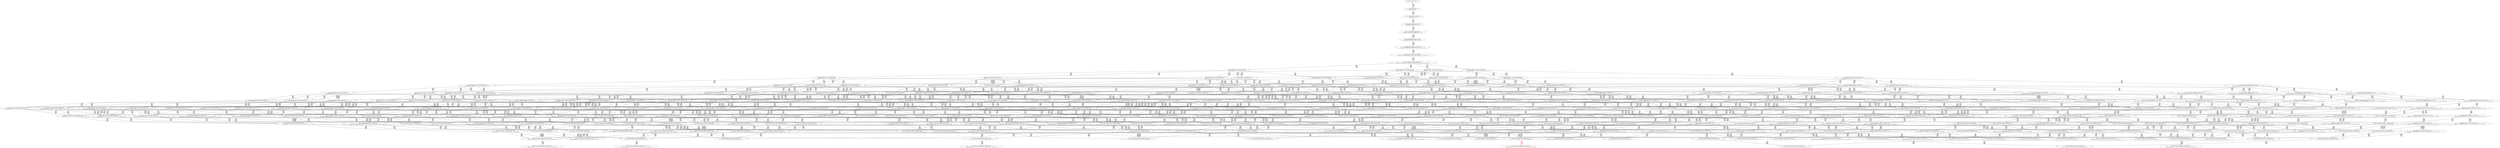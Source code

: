 digraph {
	S0[label="S0: [0, 0] [0, 0] [0, 0] [0, 0] \n{}{}"];
	S1[label="S1: [0, 0] [0, 0] [0, 0] [37, 47] \n{T0J0:37-47}{1}"];
	S2[label="S2: [37, 37] [37, 37] [37, 47] [68, 86] \n{T0J1:68-86}{1, 2}"];
	S3[label="S3: [37, 37] [37, 47] [68, 86] [109, 137] \n{T0J1:68-86, T0J2:109-137}{1, 2, 3}"];
	S4[label="S4: [37, 47] [60, 76] [68, 86] [109, 137] \n{T0J1:68-86, T0J2:109-137, T0J8:60-76}{1, 2, 3, 9}"];
	S5[label="S5: [60, 76] [68, 86] [109, 137] [134, 169] \n{T0J2:109-137, T0J9:134-169}{1, 2, 3, 9, 10}"];
	S6[label="S6: [68, 86] [109, 137] [120, 151] [134, 169] \n{T0J2:109-137, T0J9:134-169, T0J14:120-151}{1, 2, 3, 9, 10, 15}"];
	S7[label="S7: [78, 99] [109, 137] [120, 151] [134, 169] \n{T0J2:109-137, T0J9:134-169, T0J14:120-151, T0J17:78-99}{1, 2, 3, 9, 10, 15, 18}"];
	S8[label="S8: [107, 136] [109, 137] [120, 151] [134, 169] \n{T0J2:109-137, T0J9:134-169, T0J14:120-151, T0J18:107-136}{1, 2, 3, 9, 10, 15, 18, 19}"];
	S9[label="S9: [109, 136] [120, 151] [129, 161] [134, 169] \n{T0J3:129-161}{1, 2, 3, 4, 9, 10, 15, 18, 19}"];
	S10[label="S10: [134, 136] [134, 137] [134, 151] [184, 199] \n{T0J10:184-199}{1, 2, 3, 9, 10, 11, 15, 18, 19}"];
	S11[label="S11: [120, 136] [120, 137] [134, 169] [156, 181] \n{T0J15:156-181}{1, 2, 3, 9, 10, 15, 16, 18, 19}"];
	S12[label="S12: [109, 137] [111, 141] [120, 151] [134, 169] \n{T0J19:111-141}{1, 2, 3, 9, 10, 15, 18, 19, 20}"];
	S13[label="S13: [129, 136] [129, 151] [134, 169] [186, 208] \n{T0J4:186-208}{1, 2, 3, 4, 5, 9, 10, 15, 18, 19}"];
	S14[label="S14: [120, 151] [129, 161] [134, 169] [137, 171] \n{T0J7:137-171}{1, 2, 3, 4, 8, 9, 10, 15, 18, 19}"];
	S15[label="S15: [134, 151] [134, 161] [134, 169] [184, 199] \n{T0J10:184-199}{1, 2, 3, 4, 9, 10, 11, 15, 18, 19}"];
	S16[label="S16: [120, 151] [129, 161] [134, 169] [156, 181] \n{T0J15:156-181}{1, 2, 3, 4, 9, 10, 15, 16, 18, 19}"];
	S17[label="S17: [111, 141] [120, 151] [129, 162] [134, 169] \n{}{1, 2, 3, 4, 9, 10, 15, 18, 19, 20}"];
	S18[label="S18: [134, 137] [134, 151] [178, 192] [184, 199] \n{T0J10:184-199, T0J11:178-192}{1, 2, 3, 9, 10, 11, 12, 15, 18, 19}"];
	S19[label="S19: [134, 137] [134, 169] [156, 181] [184, 199] \n{T0J10:184-199, T0J15:156-181}{1, 2, 3, 9, 10, 11, 15, 16, 18, 19}"];
	S20[label="S20: [134, 141] [134, 151] [134, 169] [184, 199] \n{T0J10:184-199}{1, 2, 3, 9, 10, 11, 15, 18, 19, 20}"];
	S21[label="S21: [120, 137] [126, 144] [134, 169] [156, 181] \n{T0J15:156-181, T0J16:126-144}{1, 2, 3, 9, 10, 15, 16, 17, 18, 19}"];
	S22[label="S22: [120, 141] [120, 151] [134, 169] [156, 181] \n{T0J15:156-181}{1, 2, 3, 9, 10, 15, 16, 18, 19, 20}"];
	S23[label="S23: [111, 136] [120, 151] [134, 169] [189, 234] \n{T0J23:189-234}{1, 2, 3, 9, 10, 15, 18, 19, 20, 24}"];
	S24[label="S24: [129, 142] [133, 151] [134, 169] [186, 208] \n{T0J4:186-208, T0J5:133-142}{1, 2, 3, 4, 5, 6, 9, 10, 15, 18, 19}"];
	S25[label="S25: [129, 161] [134, 169] [137, 171] [186, 223] \n{T0J4:186-223}{1, 2, 3, 4, 5, 8, 9, 10, 15, 18, 19}"];
	S26[label="S26: [134, 161] [134, 169] [184, 199] [186, 223] \n{T0J4:186-223, T0J10:184-199}{1, 2, 3, 4, 5, 9, 10, 11, 15, 18, 19}"];
	S27[label="S27: [129, 161] [134, 169] [156, 181] [186, 223] \n{T0J4:186-223, T0J15:156-181}{1, 2, 3, 4, 5, 9, 10, 15, 16, 18, 19}"];
	S28[label="S28: [129, 151] [129, 162] [134, 169] [186, 213] \n{T0J4:186-213}{1, 2, 3, 4, 5, 9, 10, 15, 18, 19, 20}"];
	S29[label="S29: [134, 161] [134, 169] [137, 186] [184, 214] \n{T0J10:184-214}{1, 2, 3, 4, 8, 9, 10, 11, 15, 18, 19}"];
	S30[label="S30: [129, 161] [134, 169] [137, 181] [156, 196] \n{T0J15:156-196}{1, 2, 3, 4, 8, 9, 10, 15, 16, 18, 19}"];
	S31[label="S31: [120, 155] [129, 162] [134, 169] [137, 176] \n{}{1, 2, 3, 4, 8, 9, 10, 15, 18, 19, 20}"];
	S32[label="S32: [134, 161] [134, 169] [178, 192] [184, 199] \n{T0J10:184-199, T0J11:178-192}{1, 2, 3, 4, 9, 10, 11, 12, 15, 18, 19}"];
	S33[label="S33: [134, 162] [134, 169] [156, 181] [184, 199] \n{T0J10:184-199, T0J15:156-181}{1, 2, 3, 4, 9, 10, 11, 15, 16, 18, 19}"];
	S34[label="S34: [134, 151] [134, 166] [134, 169] [184, 199] \n{T0J10:184-199}{1, 2, 3, 4, 9, 10, 11, 15, 18, 19, 20}"];
	S35[label="S35: [126, 144] [129, 162] [134, 169] [156, 181] \n{T0J15:156-181}{1, 2, 3, 4, 9, 10, 15, 16, 17, 18, 19}"];
	S36[label="S36: [120, 151] [129, 166] [134, 169] [156, 181] \n{T0J15:156-181}{1, 2, 3, 4, 9, 10, 15, 16, 18, 19, 20}"];
	S37[label="S37: [120, 151] [129, 162] [134, 169] [189, 234] \n{T0J23:189-234}{1, 2, 3, 4, 9, 10, 15, 18, 19, 20, 24}"];
	S38[label="S38: [134, 151] [178, 192] [184, 199] [211, 233] \n{T0J10:184-199, T0J11:178-192, T0J12:211-233}{1, 2, 3, 9, 10, 11, 12, 13, 15, 18, 19}"];
	S39[label="S39: [134, 169] [156, 181] [178, 192] [184, 199] \n{T0J10:184-199, T0J11:178-192, T0J15:156-181}{1, 2, 3, 9, 10, 11, 12, 15, 16, 18, 19}"];
	S40[label="S40: [134, 151] [134, 169] [178, 192] [184, 199] \n{T0J10:184-199, T0J11:178-192}{1, 2, 3, 9, 10, 11, 12, 15, 18, 19, 20}"];
	S41[label="S41: [134, 144] [134, 169] [156, 181] [184, 199] \n{T0J10:184-199, T0J15:156-181}{1, 2, 3, 9, 10, 11, 15, 16, 17, 18, 19}"];
	S42[label="S42: [134, 151] [134, 169] [156, 181] [184, 199] \n{T0J10:184-199, T0J15:156-181}{1, 2, 3, 9, 10, 11, 15, 16, 18, 19, 20}"];
	S43[label="S43: [134, 151] [134, 169] [184, 199] [189, 234] \n{T0J10:184-199, T0J23:189-234}{1, 2, 3, 9, 10, 11, 15, 18, 19, 20, 24}"];
	S44[label="S44: [120, 144] [126, 151] [134, 169] [156, 181] \n{T0J15:156-181}{1, 2, 3, 9, 10, 15, 16, 17, 18, 19, 20}"];
	S45[label="S45: [120, 151] [134, 169] [156, 181] [189, 234] \n{T0J15:156-181, T0J23:189-234}{1, 2, 3, 9, 10, 15, 16, 18, 19, 20, 24}"];
	S46[label="S46: [133, 151] [134, 169] [165, 187] [186, 208] \n{T0J4:186-208, T0J6:165-187}{1, 2, 3, 4, 5, 6, 7, 9, 10, 15, 18, 19}"];
	S47[label="S47: [133, 167] [134, 169] [137, 177] [186, 223] \n{T0J4:186-223}{1, 2, 3, 4, 5, 6, 8, 9, 10, 15, 18, 19}"];
	S48[label="S48: [134, 167] [134, 169] [184, 199] [186, 223] \n{T0J4:186-223, T0J10:184-199}{1, 2, 3, 4, 5, 6, 9, 10, 11, 15, 18, 19}"];
	S49[label="S49: [133, 167] [134, 169] [156, 181] [186, 223] \n{T0J4:186-223}{1, 2, 3, 4, 5, 6, 9, 10, 15, 16, 18, 19}"];
	S50[label="S50: [129, 157] [133, 162] [134, 169] [186, 213] \n{T0J4:186-213}{1, 2, 3, 4, 5, 6, 9, 10, 15, 18, 19, 20}"];
	S51[label="S51: [134, 169] [137, 196] [184, 223] [186, 233] \n{T0J4:186-233, T0J10:184-224}{1, 2, 3, 4, 5, 8, 9, 10, 11, 15, 18, 19}"];
	S52[label="S52: [134, 169] [137, 181] [156, 206] [186, 233] \n{T0J4:186-233}{1, 2, 3, 4, 5, 8, 9, 10, 15, 16, 18, 19}"];
	S53[label="S53: [129, 162] [134, 169] [137, 186] [186, 227] \n{T0J4:186-227}{1, 2, 3, 4, 5, 8, 9, 10, 15, 18, 19, 20}"];
	S54[label="S54: [134, 169] [178, 192] [184, 199] [186, 233] \n{T0J4:186-233, T0J10:184-199, T0J11:178-192}{1, 2, 3, 4, 5, 9, 10, 11, 12, 15, 18, 19}"];
	S55[label="S55: [134, 169] [156, 181] [184, 199] [186, 234] \n{T0J4:186-234, T0J10:184-199}{1, 2, 3, 4, 5, 9, 10, 11, 15, 16, 18, 19}"];
	S56[label="S56: [134, 166] [134, 169] [184, 199] [186, 223] \n{T0J4:186-223, T0J10:184-199}{1, 2, 3, 4, 5, 9, 10, 11, 15, 18, 19, 20}"];
	S57[label="S57: [129, 162] [134, 169] [156, 181] [186, 223] \n{T0J4:186-223, T0J15:156-181}{1, 2, 3, 4, 5, 9, 10, 15, 16, 17, 18, 19}"];
	S58[label="S58: [129, 166] [134, 169] [156, 181] [186, 223] \n{T0J4:186-223, T0J15:156-181}{1, 2, 3, 4, 5, 9, 10, 15, 16, 18, 19, 20}"];
	S59[label="S59: [129, 162] [134, 169] [186, 223] [189, 234] \n{T0J4:186-223, T0J23:189-234}{1, 2, 3, 4, 5, 9, 10, 15, 18, 19, 20, 24}"];
	S60[label="S60: [134, 169] [137, 192] [178, 214] [184, 217] \n{T0J10:184-214, T0J11:178-217}{1, 2, 3, 4, 8, 9, 10, 11, 12, 15, 18, 19}"];
	S61[label="S61: [134, 169] [137, 186] [156, 206] [184, 224] \n{T0J10:184-224}{1, 2, 3, 4, 8, 9, 10, 11, 15, 16, 18, 19}"];
	S62[label="S62: [134, 166] [134, 169] [137, 186] [184, 218] \n{T0J10:184-218}{1, 2, 3, 4, 8, 9, 10, 11, 15, 18, 19, 20}"];
	S63[label="S63: [129, 169] [134, 169] [137, 181] [156, 196] \n{}{1, 2, 3, 4, 8, 9, 10, 15, 16, 17, 18, 19}"];
	S64[label="S64: [129, 166] [134, 169] [137, 181] [156, 200] \n{T0J15:156-200}{1, 2, 3, 4, 8, 9, 10, 15, 16, 18, 19, 20}"];
	S65[label="S65: [129, 162] [134, 169] [137, 186] [189, 248] \n{T0J23:189-248}{1, 2, 3, 4, 8, 9, 10, 15, 18, 19, 20, 24}"];
	S66[label="S66: [134, 176] [178, 192] [184, 199] [211, 233] \n{T0J10:184-199, T0J11:178-192, T0J12:211-233}{1, 2, 3, 4, 9, 10, 11, 12, 13, 15, 18, 19}"];
	S67[label="S67: [134, 181] [156, 192] [178, 194] [184, 199] \n{T0J10:184-199, T0J11:178-192}{1, 2, 3, 4, 9, 10, 11, 12, 15, 16, 18, 19}"];
	S68[label="S68: [134, 169] [134, 176] [178, 192] [184, 199] \n{T0J10:184-199, T0J11:178-192}{1, 2, 3, 4, 9, 10, 11, 12, 15, 18, 19, 20}"];
	S69[label="S69: [134, 169] [134, 169] [156, 181] [184, 199] \n{T0J10:184-199, T0J15:156-181}{1, 2, 3, 4, 9, 10, 11, 15, 16, 17, 18, 19}"];
	S70[label="S70: [134, 169] [134, 176] [156, 181] [184, 199] \n{T0J10:184-199, T0J15:156-181}{1, 2, 3, 4, 9, 10, 11, 15, 16, 18, 19, 20}"];
	S71[label="S71: [134, 169] [134, 176] [184, 199] [189, 234] \n{T0J10:184-199, T0J23:189-234}{1, 2, 3, 4, 9, 10, 11, 15, 18, 19, 20, 24}"];
	S72[label="S72: [126, 151] [129, 169] [134, 169] [156, 181] \n{T0J15:156-181}{1, 2, 3, 4, 9, 10, 15, 16, 17, 18, 19, 20}"];
	S73[label="S73: [129, 169] [134, 176] [156, 181] [189, 234] \n{T0J15:156-181, T0J23:189-234}{1, 2, 3, 4, 9, 10, 15, 16, 18, 19, 20, 24}"];
	S74[label="S74: [178, 192] [184, 199] [194, 212] [211, 233] \n{T0J10:184-199, T0J11:178-192, T0J12:211-233, T0J13:194-212}{1, 2, 3, 9, 10, 11, 12, 13, 14, 15, 18, 19}"];
	S75[label="S75: [156, 181] [178, 192] [184, 199] [211, 233] \n{T0J10:184-199, T0J11:178-192, T0J12:211-233, T0J15:156-181}{1, 2, 3, 9, 10, 11, 12, 13, 15, 16, 18, 19}"];
	S76[label="S76: [134, 169] [178, 192] [184, 199] [211, 233] \n{T0J10:184-199, T0J11:178-192, T0J12:211-233}{1, 2, 3, 9, 10, 11, 12, 13, 15, 18, 19, 20}"];
	S77[label="S77: [134, 169] [156, 181] [178, 192] [184, 199] \n{T0J10:184-199, T0J11:178-192, T0J15:156-181}{1, 2, 3, 9, 10, 11, 12, 15, 16, 17, 18, 19}"];
	S78[label="S78: [134, 169] [156, 181] [178, 192] [184, 199] \n{T0J10:184-199, T0J11:178-192, T0J15:156-181}{1, 2, 3, 9, 10, 11, 12, 15, 16, 18, 19, 20}"];
	S79[label="S79: [134, 169] [178, 192] [184, 199] [189, 234] \n{T0J10:184-199, T0J11:178-192, T0J23:189-234}{1, 2, 3, 9, 10, 11, 12, 15, 18, 19, 20, 24}"];
	S80[label="S80: [134, 151] [134, 169] [156, 181] [184, 199] \n{T0J10:184-199, T0J15:156-181}{1, 2, 3, 9, 10, 11, 15, 16, 17, 18, 19, 20}"];
	S81[label="S81: [134, 169] [156, 181] [184, 199] [189, 234] \n{T0J10:184-199, T0J15:156-181, T0J23:189-234}{1, 2, 3, 9, 10, 11, 15, 16, 18, 19, 20, 24}"];
	S82[label="S82: [126, 151] [134, 169] [156, 181] [189, 234] \n{T0J15:156-181, T0J23:189-234}{1, 2, 3, 9, 10, 15, 16, 17, 18, 19, 20, 24}"];
	S83[label="S83: [134, 169] [137, 186] [165, 212] [186, 223] \n{T0J4:186-223, T0J6:165-212}{1, 2, 3, 4, 5, 6, 7, 8, 9, 10, 15, 18, 19}"];
	S84[label="S84: [134, 169] [165, 199] [184, 212] [186, 223] \n{T0J4:186-223, T0J6:165-212, T0J10:184-199}{1, 2, 3, 4, 5, 6, 7, 9, 10, 11, 15, 18, 19}"];
	S85[label="S85: [134, 169] [156, 181] [169, 212] [186, 223] \n{T0J4:186-223, T0J6:165-212}{1, 2, 3, 4, 5, 6, 7, 9, 10, 15, 16, 18, 19}"];
	S86[label="S86: [133, 162] [134, 169] [165, 202] [186, 213] \n{T0J4:186-213, T0J6:165-202}{1, 2, 3, 4, 5, 6, 7, 9, 10, 15, 18, 19, 20}"];
	S87[label="S87: [134, 175] [137, 199] [184, 223] [186, 233] \n{T0J4:186-233, T0J10:184-230}{1, 2, 3, 4, 5, 6, 8, 9, 10, 11, 15, 18, 19}"];
	S88[label="S88: [134, 175] [137, 181] [156, 212] [186, 233] \n{T0J4:186-233}{1, 2, 3, 4, 5, 6, 8, 9, 10, 15, 16, 18, 19}"];
	S89[label="S89: [133, 168] [134, 169] [137, 192] [186, 227] \n{T0J4:186-227}{1, 2, 3, 4, 5, 6, 8, 9, 10, 15, 18, 19, 20}"];
	S90[label="S90: [134, 175] [178, 192] [184, 199] [186, 233] \n{T0J4:186-233, T0J10:184-199, T0J11:178-192}{1, 2, 3, 4, 5, 6, 9, 10, 11, 12, 15, 18, 19}"];
	S91[label="S91: [134, 175] [156, 181] [184, 199] [186, 234] \n{T0J4:186-234, T0J10:184-199}{1, 2, 3, 4, 5, 6, 9, 10, 11, 15, 16, 18, 19}"];
	S92[label="S92: [134, 169] [134, 172] [184, 199] [186, 223] \n{T0J4:186-223, T0J10:184-199}{1, 2, 3, 4, 5, 6, 9, 10, 11, 15, 18, 19, 20}"];
	S93[label="S93: [133, 168] [134, 169] [156, 181] [186, 223] \n{T0J4:186-223}{1, 2, 3, 4, 5, 6, 9, 10, 15, 16, 17, 18, 19}"];
	S94[label="S94: [133, 169] [134, 172] [156, 181] [186, 223] \n{T0J4:186-223}{1, 2, 3, 4, 5, 6, 9, 10, 15, 16, 18, 19, 20}"];
	S95[label="S95: [133, 168] [134, 169] [186, 223] [189, 234] \n{T0J4:186-223, T0J23:189-234}{1, 2, 3, 4, 5, 6, 9, 10, 15, 18, 19, 20, 24}"];
	S96[label="S96: [137, 196] [178, 223] [184, 225] [186, 241] \n{T0J4:186-241, T0J10:184-224, T0J11:178-225}{1, 2, 3, 4, 5, 8, 9, 10, 11, 12, 15, 18, 19}"];
	S97[label="S97: [137, 196] [156, 213] [184, 232] [186, 241] \n{T0J4:186-241, T0J10:184-232}{1, 2, 3, 4, 5, 8, 9, 10, 11, 15, 16, 18, 19}"];
	S98[label="S98: [134, 169] [137, 199] [184, 225] [186, 238] \n{T0J4:186-238, T0J10:184-225}{1, 2, 3, 4, 5, 8, 9, 10, 11, 15, 18, 19, 20}"];
	S99[label="S99: [134, 176] [137, 181] [156, 206] [186, 241] \n{T0J4:186-241}{1, 2, 3, 4, 5, 8, 9, 10, 15, 16, 17, 18, 19}"];
	S100[label="S100: [134, 169] [137, 186] [156, 207] [186, 238] \n{T0J4:186-238}{1, 2, 3, 4, 5, 8, 9, 10, 15, 16, 18, 19, 20}"];
	S101[label="S101: [134, 169] [137, 197] [186, 234] [189, 248] \n{T0J4:186-234, T0J23:189-248}{1, 2, 3, 4, 5, 8, 9, 10, 15, 18, 19, 20, 24}"];
	S102[label="S102: [178, 192] [184, 199] [186, 233] [211, 248] \n{T0J4:186-248, T0J10:184-199, T0J11:178-192, T0J12:211-233}{1, 2, 3, 4, 5, 9, 10, 11, 12, 13, 15, 18, 19}"];
	S103[label="S103: [156, 192] [178, 194] [184, 199] [186, 253] \n{T0J4:186-253, T0J10:184-199}{1, 2, 3, 4, 5, 9, 10, 11, 12, 15, 16, 18, 19}"];
	S104[label="S104: [134, 176] [178, 192] [184, 199] [186, 241] \n{T0J4:186-241, T0J10:184-199, T0J11:178-192}{1, 2, 3, 4, 5, 9, 10, 11, 12, 15, 18, 19, 20}"];
	S105[label="S105: [134, 169] [156, 181] [184, 199] [186, 241] \n{T0J4:186-241, T0J10:184-199}{1, 2, 3, 4, 5, 9, 10, 11, 15, 16, 17, 18, 19}"];
	S106[label="S106: [134, 176] [156, 181] [184, 199] [186, 241] \n{T0J4:186-241, T0J10:184-199}{1, 2, 3, 4, 5, 9, 10, 11, 15, 16, 18, 19, 20}"];
	S107[label="S107: [134, 176] [184, 199] [186, 234] [189, 241] \n{T0J4:186-241, T0J10:184-199, T0J23:189-234}{1, 2, 3, 4, 5, 9, 10, 11, 15, 18, 19, 20, 24}"];
	S108[label="S108: [129, 169] [134, 169] [156, 181] [186, 223] \n{T0J4:186-223, T0J15:156-181}{1, 2, 3, 4, 5, 9, 10, 15, 16, 17, 18, 19, 20}"];
	S109[label="S109: [134, 176] [156, 181] [186, 234] [189, 241] \n{T0J4:186-241, T0J23:189-234}{1, 2, 3, 4, 5, 9, 10, 15, 16, 18, 19, 20, 24}"];
	S110[label="S110: [137, 192] [178, 214] [184, 217] [211, 266] \n{T0J10:184-214, T0J11:178-217, T0J12:211-266}{1, 2, 3, 4, 8, 9, 10, 11, 12, 13, 15, 18, 19}"];
	S111[label="S111: [137, 192] [156, 213] [178, 224] [184, 225] \n{T0J10:184-224}{1, 2, 3, 4, 8, 9, 10, 11, 12, 15, 16, 18, 19}"];
	S112[label="S112: [134, 176] [137, 192] [178, 218] [184, 222] \n{T0J10:184-218, T0J11:178-222}{1, 2, 3, 4, 8, 9, 10, 11, 12, 15, 18, 19, 20}"];
	S113[label="S113: [134, 176] [137, 186] [156, 206] [184, 232] \n{T0J10:184-232}{1, 2, 3, 4, 8, 9, 10, 11, 15, 16, 17, 18, 19}"];
	S114[label="S114: [134, 176] [137, 186] [156, 211] [184, 229] \n{T0J10:184-229}{1, 2, 3, 4, 8, 9, 10, 11, 15, 16, 18, 19, 20}"];
	S115[label="S115: [134, 176] [137, 199] [184, 225] [189, 248] \n{T0J10:184-225, T0J23:189-248}{1, 2, 3, 4, 8, 9, 10, 11, 15, 18, 19, 20, 24}"];
	S116[label="S116: [129, 169] [134, 174] [137, 181] [156, 200] \n{}{1, 2, 3, 4, 8, 9, 10, 15, 16, 17, 18, 19, 20}"];
	S117[label="S117: [134, 176] [137, 186] [156, 207] [189, 248] \n{T0J23:189-248}{1, 2, 3, 4, 8, 9, 10, 15, 16, 18, 19, 20, 24}"];
	S118[label="S118: [178, 199] [184, 212] [194, 217] [211, 233] \n{T0J12:211-233, T0J13:194-212}{1, 2, 3, 4, 9, 10, 11, 12, 13, 14, 15, 18, 19}"];
	S119[label="S119: [156, 192] [178, 199] [184, 206] [211, 233] \n{T0J10:184-199, T0J12:211-233}{1, 2, 3, 4, 9, 10, 11, 12, 13, 15, 16, 18, 19}"];
	S120[label="S120: [134, 192] [178, 194] [184, 199] [211, 233] \n{T0J10:184-199, T0J11:178-192, T0J12:211-233}{1, 2, 3, 4, 9, 10, 11, 12, 13, 15, 18, 19, 20}"];
	S121[label="S121: [134, 181] [156, 192] [178, 194] [184, 199] \n{T0J10:184-199, T0J11:178-192}{1, 2, 3, 4, 9, 10, 11, 12, 15, 16, 17, 18, 19}"];
	S122[label="S122: [134, 181] [156, 192] [178, 194] [184, 199] \n{T0J10:184-199, T0J11:178-192}{1, 2, 3, 4, 9, 10, 11, 12, 15, 16, 18, 19, 20}"];
	S123[label="S123: [134, 192] [178, 194] [184, 199] [189, 234] \n{T0J10:184-199, T0J11:178-192, T0J23:189-234}{1, 2, 3, 4, 9, 10, 11, 12, 15, 18, 19, 20, 24}"];
	S124[label="S124: [134, 169] [134, 176] [156, 181] [184, 199] \n{T0J10:184-199, T0J15:156-181}{1, 2, 3, 4, 9, 10, 11, 15, 16, 17, 18, 19, 20}"];
	S125[label="S125: [134, 181] [156, 194] [184, 199] [189, 234] \n{T0J10:184-199, T0J23:189-234}{1, 2, 3, 4, 9, 10, 11, 15, 16, 18, 19, 20, 24}"];
	S126[label="S126: [129, 169] [134, 176] [156, 181] [189, 234] \n{T0J15:156-181, T0J23:189-234}{1, 2, 3, 4, 9, 10, 15, 16, 17, 18, 19, 20, 24}"];
	S127[label="S127: [178, 192] [184, 199] [194, 212] [211, 233] \n{T0J10:184-199, T0J11:178-192, T0J12:211-233, T0J13:194-212}{1, 2, 3, 9, 10, 11, 12, 13, 14, 15, 18, 19, 20}"];
	S128[label="S128: [156, 181] [178, 192] [184, 199] [211, 233] \n{T0J10:184-199, T0J11:178-192, T0J12:211-233, T0J15:156-181}{1, 2, 3, 9, 10, 11, 12, 13, 15, 16, 18, 19, 20}"];
	S129[label="S129: [178, 192] [184, 199] [189, 233] [211, 234] \n{T0J10:184-199, T0J11:178-192, T0J12:211-233, T0J23:189-234}{1, 2, 3, 9, 10, 11, 12, 13, 15, 18, 19, 20, 24}"];
	S130[label="S130: [156, 181] [178, 192] [184, 199] [211, 233] \n{T0J10:184-199, T0J11:178-192, T0J12:211-233, T0J15:156-181}{1, 2, 3, 9, 10, 11, 12, 13, 15, 16, 17, 18, 19}"];
	S131[label="S131: [134, 169] [156, 181] [178, 192] [184, 199] \n{T0J10:184-199, T0J11:178-192, T0J15:156-181}{1, 2, 3, 9, 10, 11, 12, 15, 16, 17, 18, 19, 20}"];
	S132[label="S132: [156, 181] [178, 192] [184, 199] [189, 234] \n{T0J10:184-199, T0J11:178-192, T0J15:156-181, T0J23:189-234}{1, 2, 3, 9, 10, 11, 12, 15, 16, 18, 19, 20, 24}"];
	S133[label="S133: [134, 169] [156, 181] [184, 199] [189, 234] \n{T0J10:184-199, T0J15:156-181, T0J23:189-234}{1, 2, 3, 9, 10, 11, 15, 16, 17, 18, 19, 20, 24}"];
	S134[label="S134: [137, 199] [165, 220] [184, 223] [186, 233] \n{T0J4:186-233, T0J10:184-232}{1, 2, 3, 4, 5, 6, 7, 8, 9, 10, 11, 15, 18, 19}"];
	S135[label="S135: [137, 186] [156, 212] [169, 220] [186, 233] \n{T0J4:186-233}{1, 2, 3, 4, 5, 6, 7, 8, 9, 10, 15, 16, 18, 19}"];
	S136[label="S136: [134, 169] [137, 197] [165, 213] [186, 227] \n{T0J4:186-227, T0J6:165-213}{1, 2, 3, 4, 5, 6, 7, 8, 9, 10, 15, 18, 19, 20}"];
	S137[label="S137: [165, 192] [178, 199] [184, 220] [186, 233] \n{T0J4:186-233, T0J6:165-220, T0J10:184-199, T0J11:178-192}{1, 2, 3, 4, 5, 6, 7, 9, 10, 11, 12, 15, 18, 19}"];
	S138[label="S138: [156, 181] [169, 199] [184, 220] [186, 234] \n{T0J4:186-234, T0J6:165-220, T0J10:184-199}{1, 2, 3, 4, 5, 6, 7, 9, 10, 11, 15, 16, 18, 19}"];
	S139[label="S139: [134, 172] [165, 199] [184, 214] [186, 223] \n{T0J4:186-223, T0J6:165-214, T0J10:184-199}{1, 2, 3, 4, 5, 6, 7, 9, 10, 11, 15, 18, 19, 20}"];
	S140[label="S140: [134, 169] [156, 181] [169, 213] [186, 223] \n{T0J4:186-223, T0J6:165-213}{1, 2, 3, 4, 5, 6, 7, 9, 10, 15, 16, 17, 18, 19}"];
	S141[label="S141: [134, 172] [156, 181] [169, 214] [186, 223] \n{T0J4:186-223, T0J6:165-214}{1, 2, 3, 4, 5, 6, 7, 9, 10, 15, 16, 18, 19, 20}"];
	S142[label="S142: [134, 169] [165, 213] [186, 223] [189, 234] \n{T0J4:186-223, T0J6:165-213, T0J23:189-234}{1, 2, 3, 4, 5, 6, 7, 9, 10, 15, 18, 19, 20, 24}"];
	S143[label="S143: [137, 202] [178, 223] [184, 231] [186, 241] \n{}{1, 2, 3, 4, 5, 6, 8, 9, 10, 11, 12, 15, 18, 19}"];
	S144[label="S144: [137, 202] [156, 213] [184, 233] [186, 241] \n{}{1, 2, 3, 4, 5, 6, 8, 9, 10, 11, 15, 16, 18, 19}"];
	S145[label="S145: [134, 175] [137, 199] [184, 227] [186, 238] \n{T0J4:186-238, T0J10:184-231}{1, 2, 3, 4, 5, 6, 8, 9, 10, 11, 15, 18, 19, 20}"];
	S146[label="S146: [134, 181] [138, 182] [156, 212] [186, 241] \n{T0J4:186-241}{1, 2, 3, 4, 5, 6, 8, 9, 10, 15, 16, 17, 18, 19}"];
	S147[label="S147: [134, 175] [137, 192] [156, 213] [186, 238] \n{T0J4:186-238}{1, 2, 3, 4, 5, 6, 8, 9, 10, 15, 16, 18, 19, 20}"];
	S148[label="S148: [134, 175] [137, 203] [186, 234] [189, 248] \n{T0J4:186-234, T0J23:189-248}{1, 2, 3, 4, 5, 6, 8, 9, 10, 15, 18, 19, 20, 24}"];
	S149[label="S149: [178, 198] [184, 199] [186, 233] [211, 248] \n{T0J12:211-233}{1, 2, 3, 4, 5, 6, 9, 10, 11, 12, 13, 15, 18, 19}"];
	S150[label="S150: [156, 194] [178, 198] [184, 199] [186, 253] \n{}{1, 2, 3, 4, 5, 6, 9, 10, 11, 12, 15, 16, 18, 19}"];
	S151[label="S151: [134, 182] [178, 192] [184, 199] [186, 241] \n{T0J4:186-241, T0J10:184-199, T0J11:178-192}{1, 2, 3, 4, 5, 6, 9, 10, 11, 12, 15, 18, 19, 20}"];
	S152[label="S152: [134, 175] [156, 181] [184, 199] [186, 241] \n{T0J4:186-241, T0J10:184-199}{1, 2, 3, 4, 5, 6, 9, 10, 11, 15, 16, 17, 18, 19}"];
	S153[label="S153: [134, 181] [156, 182] [184, 199] [186, 241] \n{T0J4:186-241, T0J10:184-199}{1, 2, 3, 4, 5, 6, 9, 10, 11, 15, 16, 18, 19, 20}"];
	S154[label="S154: [134, 182] [184, 199] [186, 234] [189, 241] \n{T0J4:186-241, T0J10:184-199, T0J23:189-234}{1, 2, 3, 4, 5, 6, 9, 10, 11, 15, 18, 19, 20, 24}"];
	S155[label="S155: [133, 169] [134, 175] [156, 181] [186, 223] \n{T0J4:186-223}{1, 2, 3, 4, 5, 6, 9, 10, 15, 16, 17, 18, 19, 20}"];
	S156[label="S156: [134, 181] [156, 182] [186, 234] [189, 241] \n{T0J4:186-241, T0J23:189-234}{1, 2, 3, 4, 5, 6, 9, 10, 15, 16, 18, 19, 20, 24}"];
	S157[label="S157: [178, 223] [184, 227] [186, 264] [211, 293] \n{T0J12:211-293}{1, 2, 3, 4, 5, 8, 9, 10, 11, 12, 13, 15, 18, 19}"];
	S158[label="S158: [156, 213] [178, 232] [184, 241] [186, 264] \n{}{1, 2, 3, 4, 5, 8, 9, 10, 11, 12, 15, 16, 18, 19}"];
	S159[label="S159: [137, 199] [178, 225] [184, 225] [186, 248] \n{T0J4:186-248, T0J10:184-225, T0J11:178-225}{1, 2, 3, 4, 5, 8, 9, 10, 11, 12, 15, 18, 19, 20}"];
	S160[label="S160: [137, 186] [156, 213] [184, 239] [186, 248] \n{T0J4:186-248, T0J10:184-239}{1, 2, 3, 4, 5, 8, 9, 10, 11, 15, 16, 17, 18, 19}"];
	S161[label="S161: [137, 199] [156, 213] [184, 232] [186, 248] \n{T0J4:186-248, T0J10:184-232}{1, 2, 3, 4, 5, 8, 9, 10, 11, 15, 16, 18, 19, 20}"];
	S162[label="S162: [137, 199] [184, 232] [186, 248] [189, 248] \n{T0J4:186-248, T0J10:184-232, T0J23:189-248}{1, 2, 3, 4, 5, 8, 9, 10, 11, 15, 18, 19, 20, 24}"];
	S163[label="S163: [134, 176] [137, 186] [156, 207] [186, 241] \n{T0J4:186-241}{1, 2, 3, 4, 5, 8, 9, 10, 15, 16, 17, 18, 19, 20}"];
	S164[label="S164: [137, 197] [156, 213] [186, 248] [189, 248] \n{T0J4:186-248, T0J23:189-248}{1, 2, 3, 4, 5, 8, 9, 10, 15, 16, 18, 19, 20, 24}"];
	S165[label="S165: [178, 194] [184, 199] [186, 233] [211, 264] \n{T0J4:186-264, T0J12:211-233}{1, 2, 3, 4, 5, 9, 10, 11, 12, 13, 15, 18, 19, 20}"];
	S166[label="S166: [156, 192] [178, 194] [184, 199] [186, 253] \n{T0J4:186-253, T0J10:184-199}{1, 2, 3, 4, 5, 9, 10, 11, 12, 15, 16, 18, 19, 20}"];
	S167[label="S167: [178, 194] [184, 199] [186, 234] [189, 264] \n{T0J4:186-264}{1, 2, 3, 4, 5, 9, 10, 11, 12, 15, 18, 19, 20, 24}"];
	S168[label="S168: [156, 192] [178, 194] [184, 199] [186, 253] \n{T0J4:186-253, T0J10:184-199}{1, 2, 3, 4, 5, 9, 10, 11, 12, 15, 16, 17, 18, 19}"];
	S169[label="S169: [134, 176] [156, 181] [184, 199] [186, 241] \n{T0J4:186-241, T0J10:184-199}{1, 2, 3, 4, 5, 9, 10, 11, 15, 16, 17, 18, 19, 20}"];
	S170[label="S170: [156, 194] [184, 199] [186, 234] [189, 253] \n{T0J4:186-253, T0J10:184-199, T0J23:189-234}{1, 2, 3, 4, 5, 9, 10, 11, 15, 16, 18, 19, 20, 24}"];
	S171[label="S171: [134, 176] [156, 181] [186, 234] [189, 241] \n{T0J4:186-241, T0J23:189-234}{1, 2, 3, 4, 5, 9, 10, 15, 16, 17, 18, 19, 20, 24}"];
	S172[label="S172: [178, 214] [184, 217] [197, 266] [211, 268] \n{T0J12:211-266}{1, 2, 3, 4, 8, 9, 10, 11, 12, 13, 14, 15, 18, 19}"];
	S173[label="S173: [156, 213] [178, 224] [184, 227] [211, 289] \n{T0J12:211-289}{1, 2, 3, 4, 8, 9, 10, 11, 12, 13, 15, 16, 18, 19}"];
	S174[label="S174: [137, 194] [178, 218] [184, 227] [211, 273] \n{T0J12:211-273}{1, 2, 3, 4, 8, 9, 10, 11, 12, 13, 15, 18, 19, 20}"];
	S175[label="S175: [137, 192] [156, 213] [178, 232] [184, 232] \n{T0J10:184-232}{1, 2, 3, 4, 8, 9, 10, 11, 12, 15, 16, 17, 18, 19}"];
	S176[label="S176: [137, 192] [156, 213] [178, 229] [184, 232] \n{T0J10:184-229}{1, 2, 3, 4, 8, 9, 10, 11, 12, 15, 16, 18, 19, 20}"];
	S177[label="S177: [137, 199] [178, 225] [184, 232] [189, 248] \n{}{1, 2, 3, 4, 8, 9, 10, 11, 12, 15, 18, 19, 20, 24}"];
	S178[label="S178: [134, 176] [137, 186] [156, 211] [184, 232] \n{T0J10:184-232}{1, 2, 3, 4, 8, 9, 10, 11, 15, 16, 17, 18, 19, 20}"];
	S179[label="S179: [137, 199] [156, 213] [184, 239] [189, 248] \n{T0J10:184-239, T0J23:189-248}{1, 2, 3, 4, 8, 9, 10, 11, 15, 16, 18, 19, 20, 24}"];
	S180[label="S180: [156, 174] [156, 181] [156, 200] [224, 253] \n{T0J22:224-253}{1, 2, 3, 4, 8, 9, 10, 15, 16, 17, 18, 19, 20, 23}"];
	S181[label="S181: [134, 176] [137, 186] [156, 207] [189, 266] \n{T0J23:189-266}{1, 2, 3, 4, 8, 9, 10, 15, 16, 17, 18, 19, 20, 24}"];
	S182[label="S182: [184, 212] [194, 217] [211, 233] [235, 271] \n{T0J4:235-271, T0J12:211-233}{1, 2, 3, 4, 5, 9, 10, 11, 12, 13, 14, 15, 18, 19}"];
	S183[label="S183: [178, 199] [184, 206] [211, 233] [213, 264] \n{T0J4:213-264, T0J12:211-233}{1, 2, 3, 4, 5, 9, 10, 11, 12, 13, 15, 16, 18, 19}"];
	S184[label="S184: [178, 199] [184, 212] [194, 217] [211, 233] \n{T0J12:211-233, T0J13:194-212}{1, 2, 3, 4, 9, 10, 11, 12, 13, 14, 15, 18, 19, 20}"];
	S185[label="S185: [156, 192] [178, 199] [184, 206] [211, 233] \n{T0J10:184-199, T0J12:211-233}{1, 2, 3, 4, 9, 10, 11, 12, 13, 15, 16, 18, 19, 20}"];
	S186[label="S186: [178, 199] [184, 217] [189, 233] [211, 234] \n{T0J12:211-233}{1, 2, 3, 4, 9, 10, 11, 12, 13, 15, 18, 19, 20, 24}"];
	S187[label="S187: [156, 192] [178, 199] [184, 206] [211, 233] \n{T0J10:184-199, T0J12:211-233}{1, 2, 3, 4, 9, 10, 11, 12, 13, 15, 16, 17, 18, 19}"];
	S188[label="S188: [134, 181] [156, 192] [178, 194] [184, 199] \n{T0J10:184-199, T0J11:178-192}{1, 2, 3, 4, 9, 10, 11, 12, 15, 16, 17, 18, 19, 20}"];
	S189[label="S189: [156, 192] [178, 199] [184, 206] [189, 234] \n{T0J10:184-199, T0J23:189-234}{1, 2, 3, 4, 9, 10, 11, 12, 15, 16, 18, 19, 20, 24}"];
	S190[label="S190: [134, 181] [156, 194] [184, 199] [189, 234] \n{T0J10:184-199, T0J23:189-234}{1, 2, 3, 4, 9, 10, 11, 15, 16, 17, 18, 19, 20, 24}"];
	S191[label="S191: [156, 181] [178, 192] [184, 199] [211, 233] \n{T0J10:184-199, T0J11:178-192, T0J12:211-233, T0J15:156-181}{1, 2, 3, 9, 10, 11, 12, 13, 15, 16, 17, 18, 19, 20}"];
	S192[label="S192: [156, 181] [178, 192] [184, 199] [189, 234] \n{T0J10:184-199, T0J11:178-192, T0J15:156-181, T0J23:189-234}{1, 2, 3, 9, 10, 11, 12, 15, 16, 17, 18, 19, 20, 24}"];
	S193[label="S193: [165, 223] [178, 231] [184, 241] [186, 255] \n{}{1, 2, 3, 4, 5, 6, 7, 8, 9, 10, 11, 12, 15, 18, 19}"];
	S194[label="S194: [156, 213] [169, 233] [184, 241] [186, 249] \n{}{1, 2, 3, 4, 5, 6, 7, 8, 9, 10, 11, 15, 16, 18, 19}"];
	S195[label="S195: [137, 199] [165, 220] [184, 227] [186, 238] \n{T0J4:186-238, T0J10:184-232}{1, 2, 3, 4, 5, 6, 7, 8, 9, 10, 11, 15, 18, 19, 20}"];
	S196[label="S196: [138, 182] [156, 212] [169, 226] [186, 241] \n{T0J4:186-241}{1, 2, 3, 4, 5, 6, 7, 8, 9, 10, 15, 16, 17, 18, 19}"];
	S197[label="S197: [137, 197] [156, 213] [169, 220] [186, 238] \n{T0J4:186-238}{1, 2, 3, 4, 5, 6, 7, 8, 9, 10, 15, 16, 18, 19, 20}"];
	S198[label="S198: [137, 204] [165, 220] [186, 234] [189, 248] \n{T0J4:186-234, T0J23:189-248}{1, 2, 3, 4, 5, 6, 7, 8, 9, 10, 15, 18, 19, 20, 24}"];
	S199[label="S199: [165, 192] [178, 199] [184, 227] [186, 241] \n{T0J4:186-241, T0J6:165-227, T0J10:184-199}{1, 2, 3, 4, 5, 6, 7, 9, 10, 11, 12, 15, 18, 19, 20}"];
	S200[label="S200: [156, 182] [169, 199] [184, 226] [186, 241] \n{T0J4:186-241, T0J6:165-226, T0J10:184-199}{1, 2, 3, 4, 5, 6, 7, 9, 10, 11, 15, 16, 18, 19, 20}"];
	S201[label="S201: [165, 199] [184, 227] [186, 234] [189, 241] \n{T0J4:186-241, T0J6:165-227, T0J10:184-199, T0J23:189-234}{1, 2, 3, 4, 5, 6, 7, 9, 10, 11, 15, 18, 19, 20, 24}"];
	S202[label="S202: [156, 181] [169, 199] [184, 220] [186, 241] \n{T0J4:186-241, T0J6:165-220, T0J10:184-199}{1, 2, 3, 4, 5, 6, 7, 9, 10, 11, 15, 16, 17, 18, 19}"];
	S203[label="S203: [134, 175] [156, 181] [169, 214] [186, 223] \n{T0J4:186-223, T0J6:165-214}{1, 2, 3, 4, 5, 6, 7, 9, 10, 15, 16, 17, 18, 19, 20}"];
	S204[label="S204: [156, 182] [169, 226] [186, 234] [189, 241] \n{T0J4:186-241, T0J6:165-226, T0J23:189-234}{1, 2, 3, 4, 5, 6, 7, 9, 10, 15, 16, 18, 19, 20, 24}"];
	S205[label="S205: [178, 227] [184, 233] [186, 264] [211, 299] \n{}{1, 2, 3, 4, 5, 6, 8, 9, 10, 11, 12, 13, 15, 18, 19}"];
	S206[label="S206: [156, 219] [178, 233] [184, 241] [186, 264] \n{}{1, 2, 3, 4, 5, 6, 8, 9, 10, 11, 12, 15, 16, 18, 19}"];
	S207[label="S207: [137, 205] [178, 227] [184, 231] [186, 248] \n{}{1, 2, 3, 4, 5, 6, 8, 9, 10, 11, 12, 15, 18, 19, 20}"];
	S208[label="S208: [138, 192] [156, 213] [184, 241] [186, 248] \n{}{1, 2, 3, 4, 5, 6, 8, 9, 10, 11, 15, 16, 17, 18, 19}"];
	S209[label="S209: [137, 205] [156, 213] [184, 238] [186, 248] \n{}{1, 2, 3, 4, 5, 6, 8, 9, 10, 11, 15, 16, 18, 19, 20}"];
	S210[label="S210: [137, 205] [184, 234] [186, 248] [189, 248] \n{}{1, 2, 3, 4, 5, 6, 8, 9, 10, 11, 15, 18, 19, 20, 24}"];
	S211[label="S211: [134, 182] [138, 192] [156, 213] [186, 241] \n{T0J4:186-241}{1, 2, 3, 4, 5, 6, 8, 9, 10, 15, 16, 17, 18, 19, 20}"];
	S212[label="S212: [137, 203] [156, 216] [186, 248] [189, 248] \n{}{1, 2, 3, 4, 5, 6, 8, 9, 10, 15, 16, 18, 19, 20, 24}"];
	S213[label="S213: [184, 199] [186, 233] [211, 243] [214, 248] \n{T0J6:214-243, T0J12:211-233}{1, 2, 3, 4, 5, 6, 7, 9, 10, 11, 12, 13, 15, 18, 19}"];
	S214[label="S214: [178, 198] [184, 199] [186, 239] [192, 253] \n{T0J6:192-239}{1, 2, 3, 4, 5, 6, 7, 9, 10, 11, 12, 15, 16, 18, 19}"];
	S215[label="S215: [178, 199] [184, 200] [186, 233] [211, 264] \n{T0J12:211-233}{1, 2, 3, 4, 5, 6, 9, 10, 11, 12, 13, 15, 18, 19, 20}"];
	S216[label="S216: [156, 194] [178, 198] [184, 199] [186, 253] \n{}{1, 2, 3, 4, 5, 6, 9, 10, 11, 12, 15, 16, 18, 19, 20}"];
	S217[label="S217: [178, 199] [184, 200] [186, 234] [189, 264] \n{}{1, 2, 3, 4, 5, 6, 9, 10, 11, 12, 15, 18, 19, 20, 24}"];
	S218[label="S218: [156, 194] [178, 198] [184, 199] [186, 253] \n{}{1, 2, 3, 4, 5, 6, 9, 10, 11, 12, 15, 16, 17, 18, 19}"];
	S219[label="S219: [134, 181] [156, 182] [184, 199] [186, 241] \n{T0J4:186-241, T0J10:184-199}{1, 2, 3, 4, 5, 6, 9, 10, 11, 15, 16, 17, 18, 19, 20}"];
	S220[label="S220: [156, 199] [184, 200] [186, 234] [189, 253] \n{}{1, 2, 3, 4, 5, 6, 9, 10, 11, 15, 16, 18, 19, 20, 24}"];
	S221[label="S221: [134, 181] [156, 182] [186, 234] [189, 241] \n{T0J4:186-241, T0J23:189-234}{1, 2, 3, 4, 5, 6, 9, 10, 15, 16, 17, 18, 19, 20, 24}"];
	S222[label="S222: [184, 227] [186, 266] [211, 292] [235, 293] \n{}{1, 2, 3, 4, 5, 8, 9, 10, 11, 12, 13, 14, 15, 18, 19}"];
	S223[label="S223: [178, 232] [184, 241] [186, 285] [213, 310] \n{}{1, 2, 3, 4, 5, 8, 9, 10, 11, 12, 13, 15, 16, 18, 19}"];
	S224[label="S224: [156, 213] [178, 239] [184, 242] [186, 264] \n{}{1, 2, 3, 4, 5, 8, 9, 10, 11, 12, 15, 16, 17, 18, 19}"];
	S225[label="S225: [178, 225] [184, 229] [186, 266] [211, 296] \n{T0J12:211-296}{1, 2, 3, 4, 5, 8, 9, 10, 11, 12, 13, 15, 18, 19, 20}"];
	S226[label="S226: [156, 213] [178, 232] [184, 248] [186, 264] \n{}{1, 2, 3, 4, 5, 8, 9, 10, 11, 12, 15, 16, 18, 19, 20}"];
	S227[label="S227: [178, 232] [184, 248] [186, 248] [189, 271] \n{}{1, 2, 3, 4, 5, 8, 9, 10, 11, 12, 15, 18, 19, 20, 24}"];
	S228[label="S228: [137, 186] [156, 213] [184, 239] [186, 248] \n{T0J4:186-248, T0J10:184-239}{1, 2, 3, 4, 5, 8, 9, 10, 11, 15, 16, 17, 18, 19, 20}"];
	S229[label="S229: [156, 213] [184, 248] [186, 248] [189, 271] \n{}{1, 2, 3, 4, 5, 8, 9, 10, 11, 15, 16, 18, 19, 20, 24}"];
	S230[label="S230: [156, 186] [156, 207] [186, 246] [224, 253] \n{T0J4:186-246, T0J22:224-253}{1, 2, 3, 4, 5, 8, 9, 10, 15, 16, 17, 18, 19, 20, 23}"];
	S231[label="S231: [137, 186] [156, 213] [186, 248] [189, 266] \n{T0J4:186-248, T0J23:189-266}{1, 2, 3, 4, 5, 8, 9, 10, 15, 16, 17, 18, 19, 20, 24}"];
	S232[label="S232: [156, 192] [178, 194] [184, 199] [186, 253] \n{T0J4:186-253, T0J10:184-199}{1, 2, 3, 4, 5, 9, 10, 11, 12, 15, 16, 17, 18, 19, 20}"];
	S233[label="S233: [156, 194] [184, 199] [186, 234] [189, 253] \n{T0J4:186-253, T0J10:184-199, T0J23:189-234}{1, 2, 3, 4, 5, 9, 10, 11, 15, 16, 17, 18, 19, 20, 24}"];
	S234[label="S234: [178, 224] [184, 259] [211, 289] [214, 289] \n{}{1, 2, 3, 4, 8, 9, 10, 11, 12, 13, 14, 15, 16, 18, 19}"];
	S235[label="S235: [156, 213] [178, 232] [184, 232] [211, 289] \n{T0J12:211-289}{1, 2, 3, 4, 8, 9, 10, 11, 12, 13, 15, 16, 17, 18, 19}"];
	S236[label="S236: [178, 218] [184, 227] [197, 270] [211, 273] \n{T0J12:211-273}{1, 2, 3, 4, 8, 9, 10, 11, 12, 13, 14, 15, 18, 19, 20}"];
	S237[label="S237: [156, 213] [178, 229] [184, 232] [211, 289] \n{T0J12:211-289}{1, 2, 3, 4, 8, 9, 10, 11, 12, 13, 15, 16, 18, 19, 20}"];
	S238[label="S238: [178, 225] [184, 233] [189, 248] [211, 296] \n{T0J12:211-296}{1, 2, 3, 4, 8, 9, 10, 11, 12, 13, 15, 18, 19, 20, 24}"];
	S239[label="S239: [137, 192] [156, 213] [178, 232] [184, 232] \n{T0J10:184-232}{1, 2, 3, 4, 8, 9, 10, 11, 12, 15, 16, 17, 18, 19, 20}"];
	S240[label="S240: [156, 213] [178, 239] [184, 248] [189, 255] \n{}{1, 2, 3, 4, 8, 9, 10, 11, 12, 15, 16, 18, 19, 20, 24}"];
	S241[label="S241: [156, 186] [156, 211] [184, 237] [224, 253] \n{T0J10:184-237, T0J22:224-253}{1, 2, 3, 4, 8, 9, 10, 11, 15, 16, 17, 18, 19, 20, 23}"];
	S242[label="S242: [137, 194] [156, 213] [184, 239] [189, 266] \n{T0J10:184-239, T0J23:189-266}{1, 2, 3, 4, 8, 9, 10, 11, 15, 16, 17, 18, 19, 20, 24}"];
	S243[label="S243: [156, 186] [156, 207] [189, 253] [224, 266] \n{T0J22:224-253, T0J23:189-266}{1, 2, 3, 4, 8, 9, 10, 15, 16, 17, 18, 19, 20, 23, 24}"];
	S244[label="S244: [188, 217] [194, 218] [211, 233] [235, 271] \n{T0J4:235-271, T0J5:188-218}{1, 2, 3, 4, 5, 6, 9, 10, 11, 12, 13, 14, 15, 18, 19}"];
	S245[label="S245: [182, 205] [184, 206] [211, 233] [213, 264] \n{T0J4:213-264, T0J5:182-205, T0J12:211-233}{1, 2, 3, 4, 5, 6, 9, 10, 11, 12, 13, 15, 16, 18, 19}"];
	S246[label="S246: [184, 212] [194, 217] [211, 233] [235, 271] \n{T0J4:235-271, T0J12:211-233}{1, 2, 3, 4, 5, 9, 10, 11, 12, 13, 14, 15, 18, 19, 20}"];
	S247[label="S247: [178, 199] [184, 206] [211, 233] [213, 264] \n{T0J4:213-264, T0J12:211-233}{1, 2, 3, 4, 5, 9, 10, 11, 12, 13, 15, 16, 18, 19, 20}"];
	S248[label="S248: [184, 217] [189, 233] [211, 234] [235, 271] \n{T0J4:235-271, T0J12:211-233}{1, 2, 3, 4, 5, 9, 10, 11, 12, 13, 15, 18, 19, 20, 24}"];
	S249[label="S249: [178, 199] [184, 206] [211, 233] [213, 264] \n{T0J4:213-264, T0J12:211-233}{1, 2, 3, 4, 5, 9, 10, 11, 12, 13, 15, 16, 17, 18, 19}"];
	S250[label="S250: [156, 192] [178, 199] [184, 206] [211, 233] \n{T0J10:184-199, T0J12:211-233}{1, 2, 3, 4, 9, 10, 11, 12, 13, 15, 16, 17, 18, 19, 20}"];
	S251[label="S251: [156, 192] [178, 199] [184, 206] [189, 234] \n{T0J10:184-199, T0J23:189-234}{1, 2, 3, 4, 9, 10, 11, 12, 15, 16, 17, 18, 19, 20, 24}"];
	S252[label="S252: [178, 199] [184, 206] [189, 234] [213, 264] \n{T0J4:213-264}{1, 2, 3, 4, 5, 9, 10, 11, 12, 15, 16, 18, 19, 20, 24}"];
	S253[label="S253: [178, 233] [184, 264] [186, 272] [214, 320] \n{}{1, 2, 3, 4, 5, 6, 7, 8, 9, 10, 11, 12, 13, 15, 18, 19}"];
	S254[label="S254: [169, 233] [184, 241] [186, 264] [192, 269] \n{}{1, 2, 3, 4, 5, 6, 7, 8, 9, 10, 11, 12, 15, 16, 18, 19}"];
	S255[label="S255: [156, 213] [169, 237] [184, 241] [186, 249] \n{}{1, 2, 3, 4, 5, 6, 7, 8, 9, 10, 11, 15, 16, 17, 18, 19}"];
	S256[label="S256: [165, 227] [178, 231] [184, 248] [186, 255] \n{}{1, 2, 3, 4, 5, 6, 7, 8, 9, 10, 11, 12, 15, 18, 19, 20}"];
	S257[label="S257: [156, 213] [169, 238] [184, 248] [186, 260] \n{}{1, 2, 3, 4, 5, 6, 7, 8, 9, 10, 11, 15, 16, 18, 19, 20}"];
	S258[label="S258: [165, 234] [184, 248] [186, 248] [189, 267] \n{}{1, 2, 3, 4, 5, 6, 7, 8, 9, 10, 11, 15, 18, 19, 20, 24}"];
	S259[label="S259: [138, 192] [156, 213] [169, 227] [186, 241] \n{T0J4:186-241}{1, 2, 3, 4, 5, 6, 7, 8, 9, 10, 15, 16, 17, 18, 19, 20}"];
	S260[label="S260: [156, 217] [169, 248] [186, 248] [189, 248] \n{}{1, 2, 3, 4, 5, 6, 7, 8, 9, 10, 15, 16, 18, 19, 20, 24}"];
	S261[label="S261: [156, 182] [169, 199] [184, 226] [186, 241] \n{T0J4:186-241, T0J6:165-226, T0J10:184-199}{1, 2, 3, 4, 5, 6, 7, 9, 10, 11, 15, 16, 17, 18, 19, 20}"];
	S262[label="S262: [156, 182] [169, 226] [186, 234] [189, 241] \n{T0J4:186-241, T0J6:165-226, T0J23:189-234}{1, 2, 3, 4, 5, 6, 7, 9, 10, 15, 16, 17, 18, 19, 20, 24}"];
	S263[label="S263: [184, 233] [186, 266] [211, 292] [235, 299] \n{}{1, 2, 3, 4, 5, 6, 8, 9, 10, 11, 12, 13, 14, 15, 18, 19}"];
	S264[label="S264: [178, 238] [184, 241] [186, 285] [213, 313] \n{}{1, 2, 3, 4, 5, 6, 8, 9, 10, 11, 12, 13, 15, 16, 18, 19}"];
	S265[label="S265: [156, 219] [178, 241] [184, 248] [186, 264] \n{}{1, 2, 3, 4, 5, 6, 8, 9, 10, 11, 12, 15, 16, 17, 18, 19}"];
	S266[label="S266: [178, 229] [184, 233] [186, 266] [211, 302] \n{}{1, 2, 3, 4, 5, 6, 8, 9, 10, 11, 12, 13, 15, 18, 19, 20}"];
	S267[label="S267: [156, 219] [178, 238] [184, 248] [186, 264] \n{}{1, 2, 3, 4, 5, 6, 8, 9, 10, 11, 12, 15, 16, 18, 19, 20}"];
	S268[label="S268: [178, 238] [184, 248] [186, 248] [189, 271] \n{}{1, 2, 3, 4, 5, 6, 8, 9, 10, 11, 12, 15, 18, 19, 20, 24}"];
	S269[label="S269: [138, 192] [156, 213] [184, 241] [186, 248] \n{}{1, 2, 3, 4, 5, 6, 8, 9, 10, 11, 15, 16, 17, 18, 19, 20}"];
	S270[label="S270: [156, 219] [184, 248] [186, 248] [189, 271] \n{}{1, 2, 3, 4, 5, 6, 8, 9, 10, 11, 15, 16, 18, 19, 20, 24}"];
	S271[label="S271: [156, 192] [156, 213] [186, 246] [224, 253] \n{T0J4:186-246, T0J22:224-253}{1, 2, 3, 4, 5, 6, 8, 9, 10, 15, 16, 17, 18, 19, 20, 23}"];
	S272[label="S272: [138, 192] [156, 216] [186, 248] [189, 266] \n{}{1, 2, 3, 4, 5, 6, 8, 9, 10, 15, 16, 17, 18, 19, 20, 24}"];
	S273[label="S273: [184, 200] [186, 233] [211, 244] [214, 264] \n{T0J6:214-244, T0J12:211-233}{1, 2, 3, 4, 5, 6, 7, 9, 10, 11, 12, 13, 15, 18, 19, 20}"];
	S274[label="S274: [178, 198] [184, 199] [186, 239] [192, 253] \n{T0J6:192-239}{1, 2, 3, 4, 5, 6, 7, 9, 10, 11, 12, 15, 16, 18, 19, 20}"];
	S275[label="S275: [184, 200] [186, 234] [189, 244] [214, 264] \n{T0J6:214-244}{1, 2, 3, 4, 5, 6, 7, 9, 10, 11, 12, 15, 18, 19, 20, 24}"];
	S276[label="S276: [178, 198] [184, 199] [186, 239] [192, 253] \n{T0J6:192-239}{1, 2, 3, 4, 5, 6, 7, 9, 10, 11, 12, 15, 16, 17, 18, 19}"];
	S277[label="S277: [156, 194] [178, 198] [184, 199] [186, 253] \n{}{1, 2, 3, 4, 5, 6, 9, 10, 11, 12, 15, 16, 17, 18, 19, 20}"];
	S278[label="S278: [156, 199] [184, 200] [186, 234] [189, 253] \n{}{1, 2, 3, 4, 5, 6, 9, 10, 11, 15, 16, 17, 18, 19, 20, 24}"];
	S279[label="S279: [184, 200] [186, 234] [189, 244] [192, 253] \n{T0J6:192-244}{1, 2, 3, 4, 5, 6, 7, 9, 10, 11, 15, 16, 18, 19, 20, 24}"];
	S280[label="S280: [184, 261] [186, 289] [213, 292] [235, 310] \n{}{1, 2, 3, 4, 5, 8, 9, 10, 11, 12, 13, 14, 15, 16, 18, 19}"];
	S281[label="S281: [178, 239] [184, 242] [186, 285] [213, 310] \n{}{1, 2, 3, 4, 5, 8, 9, 10, 11, 12, 13, 15, 16, 17, 18, 19}"];
	S282[label="S282: [156, 213] [178, 239] [184, 248] [186, 264] \n{}{1, 2, 3, 4, 5, 8, 9, 10, 11, 12, 15, 16, 17, 18, 19, 20}"];
	S283[label="S283: [184, 229] [186, 270] [211, 292] [235, 296] \n{}{1, 2, 3, 4, 5, 8, 9, 10, 11, 12, 13, 14, 15, 18, 19, 20}"];
	S284[label="S284: [178, 232] [184, 248] [186, 285] [213, 310] \n{}{1, 2, 3, 4, 5, 8, 9, 10, 11, 12, 13, 15, 16, 18, 19, 20}"];
	S285[label="S285: [184, 248] [186, 248] [189, 296] [235, 313] \n{}{1, 2, 3, 4, 5, 8, 9, 10, 11, 12, 13, 15, 18, 19, 20, 24}"];
	S286[label="S286: [156, 213] [184, 246] [186, 253] [224, 258] \n{T0J4:186-258, T0J22:224-253}{1, 2, 3, 4, 5, 8, 9, 10, 11, 15, 16, 17, 18, 19, 20, 23}"];
	S287[label="S287: [156, 213] [184, 248] [186, 266] [189, 271] \n{}{1, 2, 3, 4, 5, 8, 9, 10, 11, 15, 16, 17, 18, 19, 20, 24}"];
	S288[label="S288: [178, 248] [184, 248] [189, 269] [200, 285] \n{}{1, 2, 3, 4, 5, 8, 9, 10, 11, 12, 15, 16, 18, 19, 20, 24}"];
	S289[label="S289: [156, 213] [186, 253] [189, 258] [224, 266] \n{T0J4:186-258, T0J22:224-253, T0J23:189-266}{1, 2, 3, 4, 5, 8, 9, 10, 15, 16, 17, 18, 19, 20, 23, 24}"];
	S290[label="S290: [178, 232] [184, 259] [211, 289] [214, 289] \n{}{1, 2, 3, 4, 8, 9, 10, 11, 12, 13, 14, 15, 16, 17, 18, 19}"];
	S291[label="S291: [156, 213] [178, 232] [184, 232] [211, 289] \n{T0J12:211-289}{1, 2, 3, 4, 8, 9, 10, 11, 12, 13, 15, 16, 17, 18, 19, 20}"];
	S292[label="S292: [178, 229] [184, 261] [211, 289] [214, 289] \n{}{1, 2, 3, 4, 8, 9, 10, 11, 12, 13, 14, 15, 16, 18, 19, 20}"];
	S293[label="S293: [184, 233] [189, 248] [211, 292] [238, 296] \n{T0J13:238-292}{1, 2, 3, 4, 8, 9, 10, 11, 12, 13, 14, 15, 18, 19, 20, 24}"];
	S294[label="S294: [156, 213] [178, 237] [184, 242] [224, 253] \n{T0J22:224-253}{1, 2, 3, 4, 8, 9, 10, 11, 12, 15, 16, 17, 18, 19, 20, 23}"];
	S295[label="S295: [156, 213] [178, 239] [184, 250] [189, 266] \n{}{1, 2, 3, 4, 8, 9, 10, 11, 12, 15, 16, 17, 18, 19, 20, 24}"];
	S296[label="S296: [178, 239] [184, 248] [189, 255] [233, 310] \n{T0J12:233-310}{1, 2, 3, 4, 8, 9, 10, 11, 12, 13, 15, 16, 18, 19, 20, 24}"];
	S297[label="S297: [156, 213] [184, 249] [189, 253] [224, 266] \n{T0J10:184-249, T0J22:224-253, T0J23:189-266}{1, 2, 3, 4, 8, 9, 10, 11, 15, 16, 17, 18, 19, 20, 23, 24}"];
	S298[label="S298: [194, 218] [211, 233] [224, 262] [235, 271] \n{T0J4:235-271, T0J6:224-262}{1, 2, 3, 4, 5, 6, 7, 9, 10, 11, 12, 13, 14, 15, 18, 19}"];
	S299[label="S299: [184, 206] [211, 233] [213, 250] [218, 264] \n{T0J4:213-264, T0J6:218-250, T0J12:211-233}{1, 2, 3, 4, 5, 6, 7, 9, 10, 11, 12, 13, 15, 16, 18, 19}"];
	S300[label="S300: [188, 217] [194, 218] [211, 233] [235, 271] \n{T0J4:235-271, T0J5:188-218}{1, 2, 3, 4, 5, 6, 9, 10, 11, 12, 13, 14, 15, 18, 19, 20}"];
	S301[label="S301: [182, 205] [184, 206] [211, 233] [213, 264] \n{T0J4:213-264, T0J5:182-205, T0J12:211-233}{1, 2, 3, 4, 5, 6, 9, 10, 11, 12, 13, 15, 16, 18, 19, 20}"];
	S302[label="S302: [188, 223] [189, 233] [211, 234] [235, 271] \n{T0J4:235-271, T0J5:188-223}{1, 2, 3, 4, 5, 6, 9, 10, 11, 12, 13, 15, 18, 19, 20, 24}"];
	S303[label="S303: [182, 205] [184, 206] [211, 233] [213, 264] \n{T0J4:213-264, T0J5:182-205, T0J12:211-233}{1, 2, 3, 4, 5, 6, 9, 10, 11, 12, 13, 15, 16, 17, 18, 19}"];
	S304[label="S304: [178, 199] [184, 206] [211, 233] [213, 264] \n{T0J4:213-264, T0J12:211-233}{1, 2, 3, 4, 5, 9, 10, 11, 12, 13, 15, 16, 17, 18, 19, 20}"];
	S305[label="S305: [178, 199] [184, 206] [189, 234] [213, 264] \n{T0J4:213-264}{1, 2, 3, 4, 5, 9, 10, 11, 12, 15, 16, 17, 18, 19, 20, 24}"];
	S306[label="S306: [182, 205] [184, 206] [189, 234] [213, 264] \n{T0J4:213-264, T0J5:182-205}{1, 2, 3, 4, 5, 6, 9, 10, 11, 12, 15, 16, 18, 19, 20, 24}"];
	S307[label="S307: [184, 266] [186, 278] [214, 309] [235, 320] \n{}{1, 2, 3, 4, 5, 6, 7, 8, 9, 10, 11, 12, 13, 14, 15, 18, 19}"];
	S308[label="S308: [184, 241] [186, 283] [192, 285] [214, 330] \n{}{1, 2, 3, 4, 5, 6, 7, 8, 9, 10, 11, 12, 13, 15, 16, 18, 19}"];
	S309[label="S309: [169, 241] [184, 248] [186, 264] [192, 269] \n{}{1, 2, 3, 4, 5, 6, 7, 8, 9, 10, 11, 12, 15, 16, 17, 18, 19}"];
	S310[label="S310: [156, 213] [169, 238] [184, 248] [186, 260] \n{}{1, 2, 3, 4, 5, 6, 7, 8, 9, 10, 11, 15, 16, 17, 18, 19, 20}"];
	S311[label="S311: [178, 233] [184, 266] [186, 274] [214, 324] \n{}{1, 2, 3, 4, 5, 6, 7, 8, 9, 10, 11, 12, 13, 15, 18, 19, 20}"];
	S312[label="S312: [169, 238] [184, 248] [186, 264] [192, 269] \n{}{1, 2, 3, 4, 5, 6, 7, 8, 9, 10, 11, 12, 15, 16, 18, 19, 20}"];
	S313[label="S313: [184, 248] [186, 248] [189, 271] [209, 290] \n{}{1, 2, 3, 4, 5, 6, 7, 8, 9, 10, 11, 12, 15, 18, 19, 20, 24}"];
	S314[label="S314: [169, 248] [186, 248] [189, 264] [192, 280] \n{}{1, 2, 3, 4, 5, 6, 7, 8, 9, 10, 11, 15, 16, 18, 19, 20, 24}"];
	S315[label="S315: [156, 213] [169, 237] [186, 246] [224, 253] \n{T0J22:224-253}{1, 2, 3, 4, 5, 6, 7, 8, 9, 10, 15, 16, 17, 18, 19, 20, 23}"];
	S316[label="S316: [156, 217] [169, 248] [186, 248] [189, 266] \n{}{1, 2, 3, 4, 5, 6, 7, 8, 9, 10, 15, 16, 17, 18, 19, 20, 24}"];
	S317[label="S317: [184, 267] [186, 289] [213, 292] [235, 313] \n{}{1, 2, 3, 4, 5, 6, 8, 9, 10, 11, 12, 13, 14, 15, 16, 18, 19}"];
	S318[label="S318: [178, 242] [184, 248] [186, 285] [213, 313] \n{}{1, 2, 3, 4, 5, 6, 8, 9, 10, 11, 12, 13, 15, 16, 17, 18, 19}"];
	S319[label="S319: [156, 219] [178, 241] [184, 248] [186, 264] \n{}{1, 2, 3, 4, 5, 6, 8, 9, 10, 11, 12, 15, 16, 17, 18, 19, 20}"];
	S320[label="S320: [184, 235] [186, 270] [211, 292] [235, 302] \n{}{1, 2, 3, 4, 5, 6, 8, 9, 10, 11, 12, 13, 14, 15, 18, 19, 20}"];
	S321[label="S321: [178, 238] [184, 248] [186, 285] [213, 313] \n{}{1, 2, 3, 4, 5, 6, 8, 9, 10, 11, 12, 13, 15, 16, 18, 19, 20}"];
	S322[label="S322: [184, 248] [186, 254] [189, 296] [235, 313] \n{}{1, 2, 3, 4, 5, 6, 8, 9, 10, 11, 12, 13, 15, 18, 19, 20, 24}"];
	S323[label="S323: [156, 219] [184, 246] [186, 253] [224, 258] \n{T0J22:224-253}{1, 2, 3, 4, 5, 6, 8, 9, 10, 11, 15, 16, 17, 18, 19, 20, 23}"];
	S324[label="S324: [156, 219] [184, 248] [186, 266] [189, 271] \n{}{1, 2, 3, 4, 5, 6, 8, 9, 10, 11, 15, 16, 17, 18, 19, 20, 24}"];
	S325[label="S325: [182, 248] [184, 254] [189, 271] [200, 285] \n{}{1, 2, 3, 4, 5, 6, 8, 9, 10, 11, 12, 15, 16, 18, 19, 20, 24}"];
	S326[label="S326: [156, 219] [186, 253] [189, 258] [224, 266] \n{T0J22:224-253}{1, 2, 3, 4, 5, 6, 8, 9, 10, 15, 16, 17, 18, 19, 20, 23, 24}"];
	S327[label="S327: [178, 198] [184, 199] [186, 239] [192, 253] \n{T0J6:192-239}{1, 2, 3, 4, 5, 6, 7, 9, 10, 11, 12, 15, 16, 17, 18, 19, 20}"];
	S328[label="S328: [184, 200] [186, 234] [189, 244] [192, 253] \n{T0J6:192-244}{1, 2, 3, 4, 5, 6, 7, 9, 10, 11, 15, 16, 17, 18, 19, 20, 24}"];
	S329[label="S329: [184, 259] [186, 289] [213, 292] [235, 310] \n{}{1, 2, 3, 4, 5, 8, 9, 10, 11, 12, 13, 14, 15, 16, 17, 18, 19}"];
	S330[label="S330: [178, 239] [184, 248] [186, 285] [213, 310] \n{}{1, 2, 3, 4, 5, 8, 9, 10, 11, 12, 13, 15, 16, 17, 18, 19, 20}"];
	S331[label="S331: [178, 246] [184, 253] [186, 258] [224, 285] \n{T0J22:224-253}{1, 2, 3, 4, 5, 8, 9, 10, 11, 12, 15, 16, 17, 18, 19, 20, 23}"];
	S332[label="S332: [178, 248] [184, 266] [186, 269] [200, 285] \n{}{1, 2, 3, 4, 5, 8, 9, 10, 11, 12, 15, 16, 17, 18, 19, 20, 24}"];
	S333[label="S333: [184, 261] [186, 289] [213, 292] [235, 310] \n{}{1, 2, 3, 4, 5, 8, 9, 10, 11, 12, 13, 14, 15, 16, 18, 19, 20}"];
	S334[label="S334: [186, 248] [189, 292] [235, 296] [241, 313] \n{T0J13:238-292}{1, 2, 3, 4, 5, 8, 9, 10, 11, 12, 13, 14, 15, 18, 19, 20, 24}"];
	S335[label="S335: [184, 253] [186, 258] [189, 266] [224, 285] \n{T0J22:224-253}{1, 2, 3, 4, 5, 8, 9, 10, 11, 15, 16, 17, 18, 19, 20, 23, 24}"];
	S336[label="S336: [184, 248] [189, 269] [200, 310] [235, 313] \n{}{1, 2, 3, 4, 5, 8, 9, 10, 11, 12, 13, 15, 16, 18, 19, 20, 24}"];
	S337[label="S337: [178, 232] [184, 261] [211, 289] [214, 289] \n{}{1, 2, 3, 4, 8, 9, 10, 11, 12, 13, 14, 15, 16, 17, 18, 19, 20}"];
	S338[label="S338: [178, 237] [184, 242] [211, 253] [224, 310] \n{T0J12:211-310, T0J22:224-253}{1, 2, 3, 4, 8, 9, 10, 11, 12, 13, 15, 16, 17, 18, 19, 20, 23}"];
	S339[label="S339: [178, 239] [184, 250] [189, 266] [233, 310] \n{T0J12:211-310}{1, 2, 3, 4, 8, 9, 10, 11, 12, 13, 15, 16, 17, 18, 19, 20, 24}"];
	S340[label="S340: [184, 248] [189, 261] [220, 292] [238, 310] \n{T0J13:238-292}{1, 2, 3, 4, 8, 9, 10, 11, 12, 13, 14, 15, 16, 18, 19, 20, 24}"];
	S341[label="S341: [178, 249] [184, 253] [189, 266] [224, 269] \n{T0J22:224-253}{1, 2, 3, 4, 8, 9, 10, 11, 12, 15, 16, 17, 18, 19, 20, 23, 24}"];
	S342[label="S342: [194, 218] [211, 233] [224, 262] [235, 271] \n{T0J4:235-271, T0J6:224-262}{1, 2, 3, 4, 5, 6, 7, 9, 10, 11, 12, 13, 14, 15, 18, 19, 20}"];
	S343[label="S343: [184, 206] [211, 233] [213, 250] [218, 264] \n{T0J4:213-264, T0J6:218-250, T0J12:211-233}{1, 2, 3, 4, 5, 6, 7, 9, 10, 11, 12, 13, 15, 16, 18, 19, 20}"];
	S344[label="S344: [189, 233] [211, 234] [224, 268] [235, 271] \n{T0J4:235-271, T0J6:224-268}{1, 2, 3, 4, 5, 6, 7, 9, 10, 11, 12, 13, 15, 18, 19, 20, 24}"];
	S345[label="S345: [184, 206] [211, 233] [213, 250] [218, 264] \n{T0J4:213-264, T0J6:218-250, T0J12:211-233}{1, 2, 3, 4, 5, 6, 7, 9, 10, 11, 12, 13, 15, 16, 17, 18, 19}"];
	S346[label="S346: [182, 205] [184, 206] [211, 233] [213, 264] \n{T0J4:213-264, T0J5:182-205, T0J12:211-233}{1, 2, 3, 4, 5, 6, 9, 10, 11, 12, 13, 15, 16, 17, 18, 19, 20}"];
	S347[label="S347: [182, 205] [184, 206] [189, 234] [213, 264] \n{T0J4:213-264, T0J5:182-205}{1, 2, 3, 4, 5, 6, 9, 10, 11, 12, 15, 16, 17, 18, 19, 20, 24}"];
	S348[label="S348: [184, 206] [189, 234] [213, 250] [218, 264] \n{T0J4:213-264, T0J6:218-250}{1, 2, 3, 4, 5, 6, 7, 9, 10, 11, 12, 15, 16, 18, 19, 20, 24}"];
	S349[label="S349: [186, 289] [192, 309] [214, 317] [235, 330] \n{}{1, 2, 3, 4, 5, 6, 7, 8, 9, 10, 11, 12, 13, 14, 15, 16, 18, 19}"];
	S350[label="S350: [184, 248] [186, 285] [192, 287] [214, 338] \n{}{1, 2, 3, 4, 5, 6, 7, 8, 9, 10, 11, 12, 13, 15, 16, 17, 18, 19}"];
	S351[label="S351: [169, 241] [184, 248] [186, 264] [192, 269] \n{}{1, 2, 3, 4, 5, 6, 7, 8, 9, 10, 11, 12, 15, 16, 17, 18, 19, 20}"];
	S352[label="S352: [169, 246] [184, 253] [186, 258] [224, 276] \n{T0J22:224-253}{1, 2, 3, 4, 5, 6, 7, 8, 9, 10, 11, 15, 16, 17, 18, 19, 20, 23}"];
	S353[label="S353: [169, 248] [184, 264] [186, 266] [192, 280] \n{}{1, 2, 3, 4, 5, 6, 7, 8, 9, 10, 11, 15, 16, 17, 18, 19, 20, 24}"];
	S354[label="S354: [184, 270] [186, 280] [214, 309] [235, 324] \n{}{1, 2, 3, 4, 5, 6, 7, 8, 9, 10, 11, 12, 13, 14, 15, 18, 19, 20}"];
	S355[label="S355: [184, 248] [186, 283] [192, 285] [214, 335] \n{}{1, 2, 3, 4, 5, 6, 7, 8, 9, 10, 11, 12, 13, 15, 16, 18, 19, 20}"];
	S356[label="S356: [186, 254] [189, 293] [209, 296] [235, 345] \n{}{1, 2, 3, 4, 5, 6, 7, 8, 9, 10, 11, 12, 13, 15, 18, 19, 20, 24}"];
	S357[label="S357: [184, 254] [189, 271] [192, 285] [213, 304] \n{}{1, 2, 3, 4, 5, 6, 7, 8, 9, 10, 11, 12, 15, 16, 18, 19, 20, 24}"];
	S358[label="S358: [169, 253] [186, 258] [189, 264] [224, 266] \n{T0J22:224-253}{1, 2, 3, 4, 5, 6, 7, 8, 9, 10, 15, 16, 17, 18, 19, 20, 23, 24}"];
	S359[label="S359: [184, 265] [186, 289] [213, 292] [235, 313] \n{}{1, 2, 3, 4, 5, 6, 8, 9, 10, 11, 12, 13, 14, 15, 16, 17, 18, 19}"];
	S360[label="S360: [178, 245] [184, 248] [186, 285] [213, 313] \n{}{1, 2, 3, 4, 5, 6, 8, 9, 10, 11, 12, 13, 15, 16, 17, 18, 19, 20}"];
	S361[label="S361: [178, 252] [184, 253] [186, 258] [224, 285] \n{}{1, 2, 3, 4, 5, 6, 8, 9, 10, 11, 12, 15, 16, 17, 18, 19, 20, 23}"];
	S362[label="S362: [178, 254] [184, 266] [186, 271] [200, 285] \n{}{1, 2, 3, 4, 5, 6, 8, 9, 10, 11, 12, 15, 16, 17, 18, 19, 20, 24}"];
	S363[label="S363: [184, 267] [186, 289] [213, 292] [235, 313] \n{}{1, 2, 3, 4, 5, 6, 8, 9, 10, 11, 12, 13, 14, 15, 16, 18, 19, 20}"];
	S364[label="S364: [186, 254] [189, 292] [235, 296] [241, 313] \n{}{1, 2, 3, 4, 5, 6, 8, 9, 10, 11, 12, 13, 14, 15, 18, 19, 20, 24}"];
	S365[label="S365: [184, 258] [186, 259] [189, 266] [224, 285] \n{}{1, 2, 3, 4, 5, 6, 8, 9, 10, 11, 15, 16, 17, 18, 19, 20, 23, 24}"];
	S366[label="S366: [184, 254] [189, 271] [200, 310] [235, 313] \n{}{1, 2, 3, 4, 5, 6, 8, 9, 10, 11, 12, 13, 15, 16, 18, 19, 20, 24}"];
	S367[label="S367: [184, 261] [186, 289] [213, 292] [235, 310] \n{}{1, 2, 3, 4, 5, 8, 9, 10, 11, 12, 13, 14, 15, 16, 17, 18, 19, 20}"];
	S368[label="S368: [184, 253] [186, 258] [224, 309] [235, 313] \n{}{1, 2, 3, 4, 5, 8, 9, 10, 11, 12, 13, 15, 16, 17, 18, 19, 20, 23}"];
	S369[label="S369: [184, 266] [186, 269] [200, 310] [235, 313] \n{}{1, 2, 3, 4, 5, 8, 9, 10, 11, 12, 13, 15, 16, 17, 18, 19, 20, 24}"];
	S370[label="S370: [189, 269] [200, 292] [235, 310] [241, 320] \n{}{1, 2, 3, 4, 5, 8, 9, 10, 11, 12, 13, 14, 15, 16, 18, 19, 20, 24}"];
	S371[label="S371: [184, 258] [189, 266] [224, 272] [228, 321] \n{}{1, 2, 3, 4, 5, 8, 9, 10, 11, 12, 15, 16, 17, 18, 19, 20, 23, 24}"];
	S372[label="S372: [211, 261] [211, 289] [214, 289] [270, 290] \n{T0J21:270-290}{1, 2, 3, 4, 8, 9, 10, 11, 12, 13, 14, 15, 16, 17, 18, 19, 20, 22}"];
	S373[label="S373: [184, 261] [211, 289] [214, 292] [238, 310] \n{T0J22:224-301}{1, 2, 3, 4, 8, 9, 10, 11, 12, 13, 14, 15, 16, 17, 18, 19, 20, 23}"];
	S374[label="S374: [184, 261] [189, 289] [214, 292] [238, 314] \n{}{1, 2, 3, 4, 8, 9, 10, 11, 12, 13, 14, 15, 16, 17, 18, 19, 20, 24}"];
	S375[label="S375: [184, 253] [189, 266] [224, 269] [255, 313] \n{T0J12:255-313, T0J22:224-253}{1, 2, 3, 4, 8, 9, 10, 11, 12, 13, 15, 16, 17, 18, 19, 20, 23, 24}"];
	S376[label="S376: [184, 206] [211, 233] [213, 250] [218, 264] \n{T0J4:213-264, T0J6:218-250, T0J12:211-233}{1, 2, 3, 4, 5, 6, 7, 9, 10, 11, 12, 13, 15, 16, 17, 18, 19, 20}"];
	S377[label="S377: [184, 206] [189, 234] [213, 250] [218, 264] \n{T0J4:213-264, T0J6:218-250}{1, 2, 3, 4, 5, 6, 7, 9, 10, 11, 12, 15, 16, 17, 18, 19, 20, 24}"];
	S378[label="S378: [186, 297] [192, 309] [214, 324] [235, 338] \n{}{1, 2, 3, 4, 5, 6, 7, 8, 9, 10, 11, 12, 13, 14, 15, 16, 17, 18, 19}"];
	S379[label="S379: [184, 248] [186, 264] [192, 269] [246, 338] \n{T0J12:246-338}{1, 2, 3, 4, 5, 6, 7, 8, 9, 10, 11, 12, 13, 15, 16, 17, 18, 19, 20}"];
	S380[label="S380: [184, 253] [186, 258] [213, 276] [224, 302] \n{T0J11:213-302}{1, 2, 3, 4, 5, 6, 7, 8, 9, 10, 11, 12, 15, 16, 17, 18, 19, 20, 23}"];
	S381[label="S381: [184, 264] [186, 266] [192, 280] [213, 304] \n{T0J11:213-304}{1, 2, 3, 4, 5, 6, 7, 8, 9, 10, 11, 12, 15, 16, 17, 18, 19, 20, 24}"];
	S382[label="S382: [186, 283] [192, 309] [214, 324] [235, 335] \n{}{1, 2, 3, 4, 5, 6, 7, 8, 9, 10, 11, 12, 13, 14, 15, 16, 18, 19, 20}"];
	S383[label="S383: [189, 293] [209, 296] [235, 330] [246, 345] \n{T0J13:246-330}{1, 2, 3, 4, 5, 6, 7, 8, 9, 10, 11, 12, 13, 14, 15, 18, 19, 20, 24}"];
	S384[label="S384: [189, 271] [192, 285] [213, 304] [261, 351] \n{T0J12:261-351}{1, 2, 3, 4, 5, 6, 7, 8, 9, 10, 11, 12, 13, 15, 16, 18, 19, 20, 24}"];
	S0 -> S1[label="T0 J0\nDL=350\nES=0\nLS=0\nEF=37\nLF=47",fontsize=8];
	S1 -> S2[label="T0 J1\nDL=350\nES=37\nLS=47\nEF=68\nLF=86",fontsize=8];
	S2 -> S3[label="T0 J2\nDL=350\nES=37\nLS=47\nEF=109\nLF=137",fontsize=8];
	S3 -> S4[label="T0 J8\nDL=350\nES=37\nLS=47\nEF=60\nLF=76",fontsize=8];
	S4 -> S5[label="T0 J9\nDL=350\nES=60\nLS=76\nEF=134\nLF=169",fontsize=8];
	S5 -> S6[label="T0 J14\nDL=350\nES=60\nLS=76\nEF=120\nLF=151",fontsize=8];
	S6 -> S7[label="T0 J17\nDL=350\nES=68\nLS=86\nEF=78\nLF=99",fontsize=8];
	S7 -> S8[label="T0 J18\nDL=350\nES=78\nLS=99\nEF=107\nLF=136",fontsize=8];
	S8 -> S9[label="T0 J3\nDL=350\nES=109\nLS=136\nEF=129\nLF=161",fontsize=8];
	S8 -> S10[label="T0 J10\nDL=350\nES=134\nLS=136\nEF=184\nLF=199",fontsize=8];
	S8 -> S11[label="T0 J15\nDL=350\nES=120\nLS=136\nEF=156\nLF=181",fontsize=8];
	S8 -> S12[label="T0 J19\nDL=350\nES=107\nLS=136\nEF=111\nLF=141",fontsize=8];
	S9 -> S13[label="T0 J4\nDL=350\nES=129\nLS=136\nEF=186\nLF=208",fontsize=8];
	S9 -> S14[label="T0 J7\nDL=350\nES=109\nLS=136\nEF=137\nLF=171",fontsize=8];
	S9 -> S15[label="T0 J10\nDL=350\nES=134\nLS=136\nEF=184\nLF=199",fontsize=8];
	S9 -> S16[label="T0 J15\nDL=350\nES=120\nLS=136\nEF=156\nLF=181",fontsize=8];
	S9 -> S17[label="T0 J19\nDL=350\nES=109\nLS=136\nEF=113\nLF=141",fontsize=8];
	S10 -> S15[label="T0 J3\nDL=350\nES=134\nLS=136\nEF=154\nLF=161",fontsize=8];
	S10 -> S18[label="T0 J11\nDL=350\nES=134\nLS=136\nEF=178\nLF=192",fontsize=8];
	S10 -> S19[label="T0 J15\nDL=350\nES=134\nLS=136\nEF=170\nLF=181",fontsize=8];
	S10 -> S20[label="T0 J19\nDL=350\nES=134\nLS=136\nEF=138\nLF=141",fontsize=8];
	S11 -> S16[label="T0 J3\nDL=350\nES=120\nLS=136\nEF=140\nLF=161",fontsize=8];
	S11 -> S19[label="T0 J10\nDL=350\nES=134\nLS=136\nEF=184\nLF=199",fontsize=8];
	S11 -> S21[label="T0 J16\nDL=350\nES=120\nLS=136\nEF=126\nLF=144",fontsize=8];
	S11 -> S22[label="T0 J19\nDL=350\nES=120\nLS=136\nEF=124\nLF=141",fontsize=8];
	S12 -> S17[label="T0 J3\nDL=350\nES=109\nLS=137\nEF=129\nLF=162",fontsize=8];
	S12 -> S20[label="T0 J10\nDL=350\nES=134\nLS=136\nEF=184\nLF=199",fontsize=8];
	S12 -> S22[label="T0 J15\nDL=350\nES=120\nLS=136\nEF=156\nLF=181",fontsize=8];
	S12 -> S23[label="T0 J23\nDL=350\nES=111\nLS=136\nEF=189\nLF=234",fontsize=8];
	S13 -> S24[label="T0 J5\nDL=350\nES=129\nLS=136\nEF=133\nLF=142",fontsize=8];
	S13 -> S25[label="T0 J7\nDL=350\nES=129\nLS=136\nEF=157\nLF=171",fontsize=8];
	S13 -> S26[label="T0 J10\nDL=350\nES=134\nLS=136\nEF=184\nLF=199",fontsize=8];
	S13 -> S27[label="T0 J15\nDL=350\nES=129\nLS=136\nEF=165\nLF=181",fontsize=8];
	S13 -> S28[label="T0 J19\nDL=350\nES=129\nLS=136\nEF=133\nLF=141",fontsize=8];
	S14 -> S25[label="T0 J4\nDL=350\nES=129\nLS=151\nEF=186\nLF=223",fontsize=8];
	S14 -> S29[label="T0 J10\nDL=350\nES=134\nLS=151\nEF=184\nLF=214",fontsize=8];
	S14 -> S30[label="T0 J15\nDL=350\nES=120\nLS=151\nEF=156\nLF=196",fontsize=8];
	S14 -> S31[label="T0 J19\nDL=350\nES=120\nLS=150\nEF=124\nLF=155",fontsize=8];
	S15 -> S26[label="T0 J4\nDL=350\nES=134\nLS=151\nEF=191\nLF=223",fontsize=8];
	S15 -> S29[label="T0 J7\nDL=350\nES=134\nLS=151\nEF=162\nLF=186",fontsize=8];
	S15 -> S32[label="T0 J11\nDL=350\nES=134\nLS=136\nEF=178\nLF=192",fontsize=8];
	S15 -> S33[label="T0 J15\nDL=350\nES=134\nLS=136\nEF=170\nLF=181",fontsize=8];
	S15 -> S34[label="T0 J19\nDL=350\nES=134\nLS=136\nEF=138\nLF=141",fontsize=8];
	S16 -> S27[label="T0 J4\nDL=350\nES=129\nLS=151\nEF=186\nLF=223",fontsize=8];
	S16 -> S30[label="T0 J7\nDL=350\nES=120\nLS=151\nEF=148\nLF=186",fontsize=8];
	S16 -> S33[label="T0 J10\nDL=350\nES=134\nLS=136\nEF=184\nLF=199",fontsize=8];
	S16 -> S35[label="T0 J16\nDL=350\nES=120\nLS=136\nEF=126\nLF=144",fontsize=8];
	S16 -> S36[label="T0 J19\nDL=350\nES=120\nLS=136\nEF=124\nLF=141",fontsize=8];
	S17 -> S28[label="T0 J4\nDL=350\nES=129\nLS=141\nEF=186\nLF=213",fontsize=8];
	S17 -> S31[label="T0 J7\nDL=350\nES=111\nLS=141\nEF=139\nLF=176",fontsize=8];
	S17 -> S34[label="T0 J10\nDL=350\nES=134\nLS=136\nEF=184\nLF=199",fontsize=8];
	S17 -> S36[label="T0 J15\nDL=350\nES=120\nLS=136\nEF=156\nLF=181",fontsize=8];
	S17 -> S37[label="T0 J23\nDL=350\nES=111\nLS=136\nEF=189\nLF=234",fontsize=8];
	S18 -> S32[label="T0 J3\nDL=350\nES=134\nLS=137\nEF=154\nLF=162",fontsize=8];
	S18 -> S38[label="T0 J12\nDL=350\nES=134\nLS=136\nEF=211\nLF=233",fontsize=8];
	S18 -> S39[label="T0 J15\nDL=350\nES=134\nLS=136\nEF=170\nLF=181",fontsize=8];
	S18 -> S40[label="T0 J19\nDL=350\nES=134\nLS=136\nEF=138\nLF=141",fontsize=8];
	S19 -> S33[label="T0 J3\nDL=350\nES=134\nLS=137\nEF=154\nLF=162",fontsize=8];
	S19 -> S39[label="T0 J11\nDL=350\nES=134\nLS=136\nEF=178\nLF=192",fontsize=8];
	S19 -> S41[label="T0 J16\nDL=350\nES=134\nLS=136\nEF=140\nLF=144",fontsize=8];
	S19 -> S42[label="T0 J19\nDL=350\nES=134\nLS=136\nEF=138\nLF=141",fontsize=8];
	S20 -> S34[label="T0 J3\nDL=350\nES=134\nLS=141\nEF=154\nLF=166",fontsize=8];
	S20 -> S40[label="T0 J11\nDL=350\nES=134\nLS=136\nEF=178\nLF=192",fontsize=8];
	S20 -> S42[label="T0 J15\nDL=350\nES=134\nLS=136\nEF=170\nLF=181",fontsize=8];
	S20 -> S43[label="T0 J23\nDL=350\nES=134\nLS=136\nEF=212\nLF=234",fontsize=8];
	S21 -> S35[label="T0 J3\nDL=350\nES=120\nLS=137\nEF=140\nLF=162",fontsize=8];
	S21 -> S41[label="T0 J10\nDL=350\nES=134\nLS=136\nEF=184\nLF=199",fontsize=8];
	S21 -> S44[label="T0 J19\nDL=350\nES=120\nLS=136\nEF=124\nLF=141",fontsize=8];
	S22 -> S36[label="T0 J3\nDL=350\nES=120\nLS=141\nEF=140\nLF=166",fontsize=8];
	S22 -> S42[label="T0 J10\nDL=350\nES=134\nLS=136\nEF=184\nLF=199",fontsize=8];
	S22 -> S44[label="T0 J16\nDL=350\nES=120\nLS=136\nEF=126\nLF=144",fontsize=8];
	S22 -> S45[label="T0 J23\nDL=350\nES=120\nLS=136\nEF=198\nLF=234",fontsize=8];
	S23 -> S37[label="T0 J3\nDL=350\nES=111\nLS=137\nEF=131\nLF=162",fontsize=8];
	S23 -> S43[label="T0 J10\nDL=350\nES=134\nLS=136\nEF=184\nLF=199",fontsize=8];
	S23 -> S45[label="T0 J15\nDL=350\nES=120\nLS=136\nEF=156\nLF=181",fontsize=8];
	S24 -> S46[label="T0 J6\nDL=350\nES=129\nLS=142\nEF=165\nLF=187",fontsize=8];
	S24 -> S47[label="T0 J7\nDL=350\nES=129\nLS=142\nEF=157\nLF=177",fontsize=8];
	S24 -> S48[label="T0 J10\nDL=350\nES=134\nLS=136\nEF=184\nLF=199",fontsize=8];
	S24 -> S49[label="T0 J15\nDL=350\nES=129\nLS=136\nEF=165\nLF=181",fontsize=8];
	S24 -> S50[label="T0 J19\nDL=350\nES=129\nLS=136\nEF=133\nLF=141",fontsize=8];
	S25 -> S47[label="T0 J5\nDL=350\nES=129\nLS=161\nEF=133\nLF=167",fontsize=8];
	S25 -> S51[label="T0 J10\nDL=350\nES=134\nLS=161\nEF=184\nLF=224",fontsize=8];
	S25 -> S52[label="T0 J15\nDL=350\nES=129\nLS=161\nEF=165\nLF=206",fontsize=8];
	S25 -> S53[label="T0 J19\nDL=350\nES=129\nLS=150\nEF=133\nLF=155",fontsize=8];
	S26 -> S48[label="T0 J5\nDL=350\nES=134\nLS=161\nEF=138\nLF=167",fontsize=8];
	S26 -> S51[label="T0 J7\nDL=350\nES=134\nLS=161\nEF=162\nLF=196",fontsize=8];
	S26 -> S54[label="T0 J11\nDL=350\nES=134\nLS=136\nEF=178\nLF=192",fontsize=8];
	S26 -> S55[label="T0 J15\nDL=350\nES=134\nLS=136\nEF=170\nLF=181",fontsize=8];
	S26 -> S56[label="T0 J19\nDL=350\nES=134\nLS=136\nEF=138\nLF=141",fontsize=8];
	S27 -> S49[label="T0 J5\nDL=350\nES=129\nLS=161\nEF=133\nLF=167",fontsize=8];
	S27 -> S52[label="T0 J7\nDL=350\nES=129\nLS=161\nEF=157\nLF=196",fontsize=8];
	S27 -> S55[label="T0 J10\nDL=350\nES=134\nLS=136\nEF=184\nLF=199",fontsize=8];
	S27 -> S57[label="T0 J16\nDL=350\nES=129\nLS=136\nEF=135\nLF=144",fontsize=8];
	S27 -> S58[label="T0 J19\nDL=350\nES=129\nLS=136\nEF=133\nLF=141",fontsize=8];
	S28 -> S50[label="T0 J5\nDL=350\nES=129\nLS=151\nEF=133\nLF=157",fontsize=8];
	S28 -> S53[label="T0 J7\nDL=350\nES=129\nLS=151\nEF=157\nLF=186",fontsize=8];
	S28 -> S56[label="T0 J10\nDL=350\nES=134\nLS=136\nEF=184\nLF=199",fontsize=8];
	S28 -> S58[label="T0 J15\nDL=350\nES=129\nLS=136\nEF=165\nLF=181",fontsize=8];
	S28 -> S59[label="T0 J23\nDL=350\nES=129\nLS=136\nEF=207\nLF=234",fontsize=8];
	S29 -> S51[label="T0 J4\nDL=350\nES=134\nLS=161\nEF=191\nLF=233",fontsize=8];
	S29 -> S60[label="T0 J11\nDL=350\nES=134\nLS=161\nEF=178\nLF=217",fontsize=8];
	S29 -> S61[label="T0 J15\nDL=350\nES=134\nLS=161\nEF=170\nLF=206",fontsize=8];
	S29 -> S62[label="T0 J19\nDL=350\nES=134\nLS=150\nEF=138\nLF=155",fontsize=8];
	S30 -> S52[label="T0 J4\nDL=350\nES=129\nLS=161\nEF=186\nLF=233",fontsize=8];
	S30 -> S61[label="T0 J10\nDL=350\nES=134\nLS=161\nEF=184\nLF=224",fontsize=8];
	S30 -> S63[label="T0 J16\nDL=350\nES=129\nLS=161\nEF=135\nLF=169",fontsize=8];
	S30 -> S64[label="T0 J19\nDL=350\nES=129\nLS=150\nEF=133\nLF=155",fontsize=8];
	S31 -> S53[label="T0 J4\nDL=350\nES=129\nLS=155\nEF=186\nLF=227",fontsize=8];
	S31 -> S62[label="T0 J10\nDL=350\nES=134\nLS=155\nEF=184\nLF=218",fontsize=8];
	S31 -> S64[label="T0 J15\nDL=350\nES=120\nLS=155\nEF=156\nLF=200",fontsize=8];
	S31 -> S65[label="T0 J23\nDL=350\nES=120\nLS=150\nEF=198\nLF=248",fontsize=8];
	S32 -> S54[label="T0 J4\nDL=350\nES=134\nLS=161\nEF=191\nLF=233",fontsize=8];
	S32 -> S60[label="T0 J7\nDL=350\nES=134\nLS=161\nEF=162\nLF=196",fontsize=8];
	S32 -> S66[label="T0 J12\nDL=350\nES=134\nLS=136\nEF=211\nLF=233",fontsize=8];
	S32 -> S67[label="T0 J15\nDL=350\nES=134\nLS=136\nEF=170\nLF=181",fontsize=8];
	S32 -> S68[label="T0 J19\nDL=350\nES=134\nLS=136\nEF=138\nLF=141",fontsize=8];
	S33 -> S55[label="T0 J4\nDL=350\nES=134\nLS=162\nEF=191\nLF=234",fontsize=8];
	S33 -> S61[label="T0 J7\nDL=350\nES=134\nLS=162\nEF=162\nLF=197",fontsize=8];
	S33 -> S67[label="T0 J11\nDL=350\nES=134\nLS=136\nEF=178\nLF=192",fontsize=8];
	S33 -> S69[label="T0 J16\nDL=350\nES=134\nLS=136\nEF=140\nLF=144",fontsize=8];
	S33 -> S70[label="T0 J19\nDL=350\nES=134\nLS=136\nEF=138\nLF=141",fontsize=8];
	S34 -> S56[label="T0 J4\nDL=350\nES=134\nLS=151\nEF=191\nLF=223",fontsize=8];
	S34 -> S62[label="T0 J7\nDL=350\nES=134\nLS=151\nEF=162\nLF=186",fontsize=8];
	S34 -> S68[label="T0 J11\nDL=350\nES=134\nLS=136\nEF=178\nLF=192",fontsize=8];
	S34 -> S70[label="T0 J15\nDL=350\nES=134\nLS=136\nEF=170\nLF=181",fontsize=8];
	S34 -> S71[label="T0 J23\nDL=350\nES=134\nLS=136\nEF=212\nLF=234",fontsize=8];
	S35 -> S57[label="T0 J4\nDL=350\nES=129\nLS=144\nEF=186\nLF=216",fontsize=8];
	S35 -> S63[label="T0 J7\nDL=350\nES=126\nLS=144\nEF=154\nLF=179",fontsize=8];
	S35 -> S69[label="T0 J10\nDL=350\nES=134\nLS=136\nEF=184\nLF=199",fontsize=8];
	S35 -> S72[label="T0 J19\nDL=350\nES=126\nLS=136\nEF=130\nLF=141",fontsize=8];
	S36 -> S58[label="T0 J4\nDL=350\nES=129\nLS=151\nEF=186\nLF=223",fontsize=8];
	S36 -> S64[label="T0 J7\nDL=350\nES=120\nLS=151\nEF=148\nLF=186",fontsize=8];
	S36 -> S70[label="T0 J10\nDL=350\nES=134\nLS=136\nEF=184\nLF=199",fontsize=8];
	S36 -> S72[label="T0 J16\nDL=350\nES=120\nLS=136\nEF=126\nLF=144",fontsize=8];
	S36 -> S73[label="T0 J23\nDL=350\nES=120\nLS=136\nEF=198\nLF=234",fontsize=8];
	S37 -> S59[label="T0 J4\nDL=350\nES=129\nLS=151\nEF=186\nLF=223",fontsize=8];
	S37 -> S65[label="T0 J7\nDL=350\nES=120\nLS=151\nEF=148\nLF=186",fontsize=8];
	S37 -> S71[label="T0 J10\nDL=350\nES=134\nLS=136\nEF=184\nLF=199",fontsize=8];
	S37 -> S73[label="T0 J15\nDL=350\nES=120\nLS=136\nEF=156\nLF=181",fontsize=8];
	S38 -> S66[label="T0 J3\nDL=350\nES=134\nLS=151\nEF=154\nLF=176",fontsize=8];
	S38 -> S74[label="T0 J13\nDL=350\nES=134\nLS=136\nEF=194\nLF=212",fontsize=8];
	S38 -> S75[label="T0 J15\nDL=350\nES=134\nLS=136\nEF=170\nLF=181",fontsize=8];
	S38 -> S76[label="T0 J19\nDL=350\nES=134\nLS=136\nEF=138\nLF=141",fontsize=8];
	S39 -> S67[label="T0 J3\nDL=350\nES=134\nLS=169\nEF=154\nLF=194",fontsize=8];
	S39 -> S75[label="T0 J12\nDL=350\nES=134\nLS=136\nEF=211\nLF=233",fontsize=8];
	S39 -> S77[label="T0 J16\nDL=350\nES=134\nLS=136\nEF=140\nLF=144",fontsize=8];
	S39 -> S78[label="T0 J19\nDL=350\nES=134\nLS=136\nEF=138\nLF=141",fontsize=8];
	S40 -> S68[label="T0 J3\nDL=350\nES=134\nLS=151\nEF=154\nLF=176",fontsize=8];
	S40 -> S76[label="T0 J12\nDL=350\nES=134\nLS=136\nEF=211\nLF=233",fontsize=8];
	S40 -> S78[label="T0 J15\nDL=350\nES=134\nLS=136\nEF=170\nLF=181",fontsize=8];
	S40 -> S79[label="T0 J23\nDL=350\nES=134\nLS=136\nEF=212\nLF=234",fontsize=8];
	S41 -> S69[label="T0 J3\nDL=350\nES=134\nLS=144\nEF=154\nLF=169",fontsize=8];
	S41 -> S77[label="T0 J11\nDL=350\nES=134\nLS=136\nEF=178\nLF=192",fontsize=8];
	S41 -> S80[label="T0 J19\nDL=350\nES=134\nLS=136\nEF=138\nLF=141",fontsize=8];
	S42 -> S70[label="T0 J3\nDL=350\nES=134\nLS=151\nEF=154\nLF=176",fontsize=8];
	S42 -> S78[label="T0 J11\nDL=350\nES=134\nLS=136\nEF=178\nLF=192",fontsize=8];
	S42 -> S80[label="T0 J16\nDL=350\nES=134\nLS=136\nEF=140\nLF=144",fontsize=8];
	S42 -> S81[label="T0 J23\nDL=350\nES=134\nLS=136\nEF=212\nLF=234",fontsize=8];
	S43 -> S71[label="T0 J3\nDL=350\nES=134\nLS=151\nEF=154\nLF=176",fontsize=8];
	S43 -> S79[label="T0 J11\nDL=350\nES=134\nLS=136\nEF=178\nLF=192",fontsize=8];
	S43 -> S81[label="T0 J15\nDL=350\nES=134\nLS=136\nEF=170\nLF=181",fontsize=8];
	S44 -> S72[label="T0 J3\nDL=350\nES=120\nLS=144\nEF=140\nLF=169",fontsize=8];
	S44 -> S80[label="T0 J10\nDL=350\nES=134\nLS=136\nEF=184\nLF=199",fontsize=8];
	S44 -> S82[label="T0 J23\nDL=350\nES=120\nLS=136\nEF=198\nLF=234",fontsize=8];
	S45 -> S73[label="T0 J3\nDL=350\nES=120\nLS=151\nEF=140\nLF=176",fontsize=8];
	S45 -> S81[label="T0 J10\nDL=350\nES=134\nLS=136\nEF=184\nLF=199",fontsize=8];
	S45 -> S82[label="T0 J16\nDL=350\nES=120\nLS=136\nEF=126\nLF=144",fontsize=8];
	S46 -> S83[label="T0 J7\nDL=350\nES=133\nLS=151\nEF=161\nLF=186",fontsize=8];
	S46 -> S84[label="T0 J10\nDL=350\nES=134\nLS=136\nEF=184\nLF=199",fontsize=8];
	S46 -> S85[label="T0 J15\nDL=350\nES=133\nLS=136\nEF=169\nLF=181",fontsize=8];
	S46 -> S86[label="T0 J19\nDL=350\nES=133\nLS=136\nEF=137\nLF=141",fontsize=8];
	S47 -> S83[label="T0 J6\nDL=350\nES=133\nLS=167\nEF=169\nLF=212",fontsize=8];
	S47 -> S87[label="T0 J10\nDL=350\nES=134\nLS=167\nEF=184\nLF=230",fontsize=8];
	S47 -> S88[label="T0 J15\nDL=350\nES=133\nLS=167\nEF=169\nLF=212",fontsize=8];
	S47 -> S89[label="T0 J19\nDL=350\nES=133\nLS=150\nEF=137\nLF=155",fontsize=8];
	S48 -> S84[label="T0 J6\nDL=350\nES=134\nLS=167\nEF=170\nLF=212",fontsize=8];
	S48 -> S87[label="T0 J7\nDL=350\nES=134\nLS=167\nEF=162\nLF=202",fontsize=8];
	S48 -> S90[label="T0 J11\nDL=350\nES=134\nLS=136\nEF=178\nLF=192",fontsize=8];
	S48 -> S91[label="T0 J15\nDL=350\nES=134\nLS=136\nEF=170\nLF=181",fontsize=8];
	S48 -> S92[label="T0 J19\nDL=350\nES=134\nLS=136\nEF=138\nLF=141",fontsize=8];
	S49 -> S85[label="T0 J6\nDL=350\nES=133\nLS=167\nEF=169\nLF=212",fontsize=8];
	S49 -> S88[label="T0 J7\nDL=350\nES=133\nLS=167\nEF=161\nLF=202",fontsize=8];
	S49 -> S91[label="T0 J10\nDL=350\nES=134\nLS=136\nEF=184\nLF=199",fontsize=8];
	S49 -> S93[label="T0 J16\nDL=350\nES=133\nLS=136\nEF=139\nLF=144",fontsize=8];
	S49 -> S94[label="T0 J19\nDL=350\nES=133\nLS=136\nEF=137\nLF=141",fontsize=8];
	S50 -> S86[label="T0 J6\nDL=350\nES=129\nLS=157\nEF=165\nLF=202",fontsize=8];
	S50 -> S89[label="T0 J7\nDL=350\nES=129\nLS=157\nEF=157\nLF=192",fontsize=8];
	S50 -> S92[label="T0 J10\nDL=350\nES=134\nLS=136\nEF=184\nLF=199",fontsize=8];
	S50 -> S94[label="T0 J15\nDL=350\nES=129\nLS=136\nEF=165\nLF=181",fontsize=8];
	S50 -> S95[label="T0 J23\nDL=350\nES=129\nLS=136\nEF=207\nLF=234",fontsize=8];
	S51 -> S87[label="T0 J5\nDL=350\nES=134\nLS=169\nEF=138\nLF=175",fontsize=8];
	S51 -> S96[label="T0 J11\nDL=350\nES=134\nLS=169\nEF=178\nLF=225",fontsize=8];
	S51 -> S97[label="T0 J15\nDL=350\nES=134\nLS=168\nEF=170\nLF=213",fontsize=8];
	S51 -> S98[label="T0 J19\nDL=350\nES=134\nLS=150\nEF=138\nLF=155",fontsize=8];
	S52 -> S88[label="T0 J5\nDL=350\nES=134\nLS=169\nEF=138\nLF=175",fontsize=8];
	S52 -> S97[label="T0 J10\nDL=350\nES=134\nLS=169\nEF=184\nLF=232",fontsize=8];
	S52 -> S99[label="T0 J16\nDL=350\nES=134\nLS=168\nEF=140\nLF=176",fontsize=8];
	S52 -> S100[label="T0 J19\nDL=350\nES=134\nLS=150\nEF=138\nLF=155",fontsize=8];
	S53 -> S89[label="T0 J5\nDL=350\nES=129\nLS=162\nEF=133\nLF=168",fontsize=8];
	S53 -> S98[label="T0 J10\nDL=350\nES=134\nLS=162\nEF=184\nLF=225",fontsize=8];
	S53 -> S100[label="T0 J15\nDL=350\nES=129\nLS=162\nEF=165\nLF=207",fontsize=8];
	S53 -> S101[label="T0 J23\nDL=350\nES=129\nLS=150\nEF=207\nLF=248",fontsize=8];
	S54 -> S90[label="T0 J5\nDL=350\nES=134\nLS=169\nEF=138\nLF=175",fontsize=8];
	S54 -> S96[label="T0 J7\nDL=350\nES=134\nLS=169\nEF=162\nLF=204",fontsize=8];
	S54 -> S102[label="T0 J12\nDL=350\nES=134\nLS=136\nEF=211\nLF=233",fontsize=8];
	S54 -> S103[label="T0 J15\nDL=350\nES=134\nLS=136\nEF=170\nLF=181",fontsize=8];
	S54 -> S104[label="T0 J19\nDL=350\nES=134\nLS=136\nEF=138\nLF=141",fontsize=8];
	S55 -> S91[label="T0 J5\nDL=350\nES=134\nLS=169\nEF=138\nLF=175",fontsize=8];
	S55 -> S97[label="T0 J7\nDL=350\nES=134\nLS=169\nEF=162\nLF=204",fontsize=8];
	S55 -> S103[label="T0 J11\nDL=350\nES=134\nLS=136\nEF=178\nLF=192",fontsize=8];
	S55 -> S105[label="T0 J16\nDL=350\nES=134\nLS=136\nEF=140\nLF=144",fontsize=8];
	S55 -> S106[label="T0 J19\nDL=350\nES=134\nLS=136\nEF=138\nLF=141",fontsize=8];
	S56 -> S92[label="T0 J5\nDL=350\nES=134\nLS=166\nEF=138\nLF=172",fontsize=8];
	S56 -> S98[label="T0 J7\nDL=350\nES=134\nLS=166\nEF=162\nLF=201",fontsize=8];
	S56 -> S104[label="T0 J11\nDL=350\nES=134\nLS=136\nEF=178\nLF=192",fontsize=8];
	S56 -> S106[label="T0 J15\nDL=350\nES=134\nLS=136\nEF=170\nLF=181",fontsize=8];
	S56 -> S107[label="T0 J23\nDL=350\nES=134\nLS=136\nEF=212\nLF=234",fontsize=8];
	S57 -> S93[label="T0 J5\nDL=350\nES=129\nLS=162\nEF=133\nLF=168",fontsize=8];
	S57 -> S99[label="T0 J7\nDL=350\nES=129\nLS=162\nEF=157\nLF=197",fontsize=8];
	S57 -> S105[label="T0 J10\nDL=350\nES=134\nLS=136\nEF=184\nLF=199",fontsize=8];
	S57 -> S108[label="T0 J19\nDL=350\nES=129\nLS=136\nEF=133\nLF=141",fontsize=8];
	S58 -> S94[label="T0 J5\nDL=350\nES=129\nLS=166\nEF=133\nLF=172",fontsize=8];
	S58 -> S100[label="T0 J7\nDL=350\nES=129\nLS=166\nEF=157\nLF=201",fontsize=8];
	S58 -> S106[label="T0 J10\nDL=350\nES=134\nLS=136\nEF=184\nLF=199",fontsize=8];
	S58 -> S108[label="T0 J16\nDL=350\nES=129\nLS=136\nEF=135\nLF=144",fontsize=8];
	S58 -> S109[label="T0 J23\nDL=350\nES=129\nLS=136\nEF=207\nLF=234",fontsize=8];
	S59 -> S95[label="T0 J5\nDL=350\nES=129\nLS=162\nEF=133\nLF=168",fontsize=8];
	S59 -> S101[label="T0 J7\nDL=350\nES=129\nLS=162\nEF=157\nLF=197",fontsize=8];
	S59 -> S107[label="T0 J10\nDL=350\nES=134\nLS=136\nEF=184\nLF=199",fontsize=8];
	S59 -> S109[label="T0 J15\nDL=350\nES=129\nLS=136\nEF=165\nLF=181",fontsize=8];
	S60 -> S96[label="T0 J4\nDL=350\nES=134\nLS=169\nEF=191\nLF=241",fontsize=8];
	S60 -> S110[label="T0 J12\nDL=350\nES=134\nLS=169\nEF=211\nLF=266",fontsize=8];
	S60 -> S111[label="T0 J15\nDL=350\nES=134\nLS=168\nEF=170\nLF=213",fontsize=8];
	S60 -> S112[label="T0 J19\nDL=350\nES=134\nLS=150\nEF=138\nLF=155",fontsize=8];
	S61 -> S97[label="T0 J4\nDL=350\nES=134\nLS=169\nEF=191\nLF=241",fontsize=8];
	S61 -> S111[label="T0 J11\nDL=350\nES=134\nLS=169\nEF=178\nLF=225",fontsize=8];
	S61 -> S113[label="T0 J16\nDL=350\nES=134\nLS=168\nEF=140\nLF=176",fontsize=8];
	S61 -> S114[label="T0 J19\nDL=350\nES=134\nLS=150\nEF=138\nLF=155",fontsize=8];
	S62 -> S98[label="T0 J4\nDL=350\nES=134\nLS=166\nEF=191\nLF=238",fontsize=8];
	S62 -> S112[label="T0 J11\nDL=350\nES=134\nLS=166\nEF=178\nLF=222",fontsize=8];
	S62 -> S114[label="T0 J15\nDL=350\nES=134\nLS=166\nEF=170\nLF=211",fontsize=8];
	S62 -> S115[label="T0 J23\nDL=350\nES=134\nLS=150\nEF=212\nLF=248",fontsize=8];
	S63 -> S99[label="T0 J4\nDL=350\nES=129\nLS=169\nEF=186\nLF=241",fontsize=8];
	S63 -> S113[label="T0 J10\nDL=350\nES=134\nLS=169\nEF=184\nLF=232",fontsize=8];
	S63 -> S116[label="T0 J19\nDL=350\nES=129\nLS=168\nEF=133\nLF=173",fontsize=8];
	S64 -> S100[label="T0 J4\nDL=350\nES=129\nLS=166\nEF=186\nLF=238",fontsize=8];
	S64 -> S114[label="T0 J10\nDL=350\nES=134\nLS=166\nEF=184\nLF=229",fontsize=8];
	S64 -> S116[label="T0 J16\nDL=350\nES=129\nLS=166\nEF=135\nLF=174",fontsize=8];
	S64 -> S117[label="T0 J23\nDL=350\nES=129\nLS=150\nEF=207\nLF=248",fontsize=8];
	S65 -> S101[label="T0 J4\nDL=350\nES=129\nLS=162\nEF=186\nLF=234",fontsize=8];
	S65 -> S115[label="T0 J10\nDL=350\nES=134\nLS=162\nEF=184\nLF=225",fontsize=8];
	S65 -> S117[label="T0 J15\nDL=350\nES=129\nLS=162\nEF=165\nLF=207",fontsize=8];
	S66 -> S102[label="T0 J4\nDL=350\nES=134\nLS=176\nEF=191\nLF=248",fontsize=8];
	S66 -> S110[label="T0 J7\nDL=350\nES=134\nLS=176\nEF=162\nLF=211",fontsize=8];
	S66 -> S118[label="T0 J13\nDL=350\nES=134\nLS=136\nEF=194\nLF=212",fontsize=8];
	S66 -> S119[label="T0 J15\nDL=350\nES=134\nLS=136\nEF=170\nLF=181",fontsize=8];
	S66 -> S120[label="T0 J19\nDL=350\nES=134\nLS=136\nEF=138\nLF=141",fontsize=8];
	S67 -> S103[label="T0 J4\nDL=350\nES=134\nLS=181\nEF=191\nLF=253",fontsize=8];
	S67 -> S111[label="T0 J7\nDL=350\nES=134\nLS=181\nEF=162\nLF=216",fontsize=8];
	S67 -> S119[label="T0 J12\nDL=350\nES=134\nLS=136\nEF=211\nLF=233",fontsize=8];
	S67 -> S121[label="T0 J16\nDL=350\nES=134\nLS=136\nEF=140\nLF=144",fontsize=8];
	S67 -> S122[label="T0 J19\nDL=350\nES=134\nLS=136\nEF=138\nLF=141",fontsize=8];
	S68 -> S104[label="T0 J4\nDL=350\nES=134\nLS=169\nEF=191\nLF=241",fontsize=8];
	S68 -> S112[label="T0 J7\nDL=350\nES=134\nLS=169\nEF=162\nLF=204",fontsize=8];
	S68 -> S120[label="T0 J12\nDL=350\nES=134\nLS=136\nEF=211\nLF=233",fontsize=8];
	S68 -> S122[label="T0 J15\nDL=350\nES=134\nLS=136\nEF=170\nLF=181",fontsize=8];
	S68 -> S123[label="T0 J23\nDL=350\nES=134\nLS=136\nEF=212\nLF=234",fontsize=8];
	S69 -> S105[label="T0 J4\nDL=350\nES=134\nLS=169\nEF=191\nLF=241",fontsize=8];
	S69 -> S113[label="T0 J7\nDL=350\nES=134\nLS=169\nEF=162\nLF=204",fontsize=8];
	S69 -> S121[label="T0 J11\nDL=350\nES=134\nLS=136\nEF=178\nLF=192",fontsize=8];
	S69 -> S124[label="T0 J19\nDL=350\nES=134\nLS=136\nEF=138\nLF=141",fontsize=8];
	S70 -> S106[label="T0 J4\nDL=350\nES=134\nLS=169\nEF=191\nLF=241",fontsize=8];
	S70 -> S114[label="T0 J7\nDL=350\nES=134\nLS=169\nEF=162\nLF=204",fontsize=8];
	S70 -> S122[label="T0 J11\nDL=350\nES=134\nLS=136\nEF=178\nLF=192",fontsize=8];
	S70 -> S124[label="T0 J16\nDL=350\nES=134\nLS=136\nEF=140\nLF=144",fontsize=8];
	S70 -> S125[label="T0 J23\nDL=350\nES=134\nLS=136\nEF=212\nLF=234",fontsize=8];
	S71 -> S107[label="T0 J4\nDL=350\nES=134\nLS=169\nEF=191\nLF=241",fontsize=8];
	S71 -> S115[label="T0 J7\nDL=350\nES=134\nLS=169\nEF=162\nLF=204",fontsize=8];
	S71 -> S123[label="T0 J11\nDL=350\nES=134\nLS=136\nEF=178\nLF=192",fontsize=8];
	S71 -> S125[label="T0 J15\nDL=350\nES=134\nLS=136\nEF=170\nLF=181",fontsize=8];
	S72 -> S108[label="T0 J4\nDL=350\nES=129\nLS=151\nEF=186\nLF=223",fontsize=8];
	S72 -> S116[label="T0 J7\nDL=350\nES=126\nLS=151\nEF=154\nLF=186",fontsize=8];
	S72 -> S124[label="T0 J10\nDL=350\nES=134\nLS=136\nEF=184\nLF=199",fontsize=8];
	S72 -> S126[label="T0 J23\nDL=350\nES=126\nLS=136\nEF=204\nLF=234",fontsize=8];
	S73 -> S109[label="T0 J4\nDL=350\nES=129\nLS=169\nEF=186\nLF=241",fontsize=8];
	S73 -> S117[label="T0 J7\nDL=350\nES=129\nLS=169\nEF=157\nLF=204",fontsize=8];
	S73 -> S125[label="T0 J10\nDL=350\nES=134\nLS=136\nEF=184\nLF=199",fontsize=8];
	S73 -> S126[label="T0 J16\nDL=350\nES=129\nLS=136\nEF=135\nLF=144",fontsize=8];
	S74 -> S118[label="T0 J3\nDL=350\nES=178\nLS=192\nEF=198\nLF=217",fontsize=8];
	S75 -> S119[label="T0 J3\nDL=350\nES=156\nLS=181\nEF=176\nLF=206",fontsize=8];
	S76 -> S120[label="T0 J3\nDL=350\nES=134\nLS=169\nEF=154\nLF=194",fontsize=8];
	S76 -> S127[label="T0 J13\nDL=350\nES=134\nLS=136\nEF=194\nLF=212",fontsize=8];
	S76 -> S128[label="T0 J15\nDL=350\nES=134\nLS=136\nEF=170\nLF=181",fontsize=8];
	S76 -> S129[label="T0 J23\nDL=350\nES=134\nLS=136\nEF=212\nLF=234",fontsize=8];
	S77 -> S121[label="T0 J3\nDL=350\nES=134\nLS=169\nEF=154\nLF=194",fontsize=8];
	S77 -> S130[label="T0 J12\nDL=350\nES=134\nLS=136\nEF=211\nLF=233",fontsize=8];
	S77 -> S131[label="T0 J19\nDL=350\nES=134\nLS=136\nEF=138\nLF=141",fontsize=8];
	S78 -> S122[label="T0 J3\nDL=350\nES=134\nLS=169\nEF=154\nLF=194",fontsize=8];
	S78 -> S128[label="T0 J12\nDL=350\nES=134\nLS=136\nEF=211\nLF=233",fontsize=8];
	S78 -> S131[label="T0 J16\nDL=350\nES=134\nLS=136\nEF=140\nLF=144",fontsize=8];
	S78 -> S132[label="T0 J23\nDL=350\nES=134\nLS=136\nEF=212\nLF=234",fontsize=8];
	S79 -> S123[label="T0 J3\nDL=350\nES=134\nLS=169\nEF=154\nLF=194",fontsize=8];
	S79 -> S129[label="T0 J12\nDL=350\nES=134\nLS=136\nEF=211\nLF=233",fontsize=8];
	S79 -> S132[label="T0 J15\nDL=350\nES=134\nLS=136\nEF=170\nLF=181",fontsize=8];
	S80 -> S124[label="T0 J3\nDL=350\nES=134\nLS=151\nEF=154\nLF=176",fontsize=8];
	S80 -> S131[label="T0 J11\nDL=350\nES=134\nLS=136\nEF=178\nLF=192",fontsize=8];
	S80 -> S133[label="T0 J23\nDL=350\nES=134\nLS=136\nEF=212\nLF=234",fontsize=8];
	S81 -> S125[label="T0 J3\nDL=350\nES=134\nLS=169\nEF=154\nLF=194",fontsize=8];
	S81 -> S132[label="T0 J11\nDL=350\nES=134\nLS=136\nEF=178\nLF=192",fontsize=8];
	S81 -> S133[label="T0 J16\nDL=350\nES=134\nLS=136\nEF=140\nLF=144",fontsize=8];
	S82 -> S126[label="T0 J3\nDL=350\nES=126\nLS=151\nEF=146\nLF=176",fontsize=8];
	S82 -> S133[label="T0 J10\nDL=350\nES=134\nLS=136\nEF=184\nLF=199",fontsize=8];
	S83 -> S134[label="T0 J10\nDL=350\nES=134\nLS=169\nEF=184\nLF=232",fontsize=8];
	S83 -> S135[label="T0 J15\nDL=350\nES=134\nLS=168\nEF=170\nLF=213",fontsize=8];
	S83 -> S136[label="T0 J19\nDL=350\nES=134\nLS=150\nEF=138\nLF=155",fontsize=8];
	S84 -> S134[label="T0 J7\nDL=350\nES=134\nLS=169\nEF=162\nLF=204",fontsize=8];
	S84 -> S137[label="T0 J11\nDL=350\nES=134\nLS=136\nEF=178\nLF=192",fontsize=8];
	S84 -> S138[label="T0 J15\nDL=350\nES=134\nLS=136\nEF=170\nLF=181",fontsize=8];
	S84 -> S139[label="T0 J19\nDL=350\nES=134\nLS=136\nEF=138\nLF=141",fontsize=8];
	S85 -> S135[label="T0 J7\nDL=350\nES=134\nLS=169\nEF=162\nLF=204",fontsize=8];
	S85 -> S138[label="T0 J10\nDL=350\nES=134\nLS=136\nEF=184\nLF=199",fontsize=8];
	S85 -> S140[label="T0 J16\nDL=350\nES=134\nLS=136\nEF=140\nLF=144",fontsize=8];
	S85 -> S141[label="T0 J19\nDL=350\nES=134\nLS=136\nEF=138\nLF=141",fontsize=8];
	S86 -> S136[label="T0 J7\nDL=350\nES=133\nLS=162\nEF=161\nLF=197",fontsize=8];
	S86 -> S139[label="T0 J10\nDL=350\nES=134\nLS=136\nEF=184\nLF=199",fontsize=8];
	S86 -> S141[label="T0 J15\nDL=350\nES=133\nLS=136\nEF=169\nLF=181",fontsize=8];
	S86 -> S142[label="T0 J23\nDL=350\nES=133\nLS=136\nEF=211\nLF=234",fontsize=8];
	S87 -> S134[label="T0 J6\nDL=350\nES=134\nLS=175\nEF=170\nLF=220",fontsize=8];
	S87 -> S143[label="T0 J11\nDL=350\nES=134\nLS=175\nEF=178\nLF=231",fontsize=8];
	S87 -> S144[label="T0 J15\nDL=350\nES=134\nLS=168\nEF=170\nLF=213",fontsize=8];
	S87 -> S145[label="T0 J19\nDL=350\nES=134\nLS=150\nEF=138\nLF=155",fontsize=8];
	S88 -> S135[label="T0 J6\nDL=350\nES=134\nLS=175\nEF=170\nLF=220",fontsize=8];
	S88 -> S144[label="T0 J10\nDL=350\nES=134\nLS=175\nEF=184\nLF=238",fontsize=8];
	S88 -> S146[label="T0 J16\nDL=350\nES=134\nLS=168\nEF=140\nLF=176",fontsize=8];
	S88 -> S147[label="T0 J19\nDL=350\nES=134\nLS=150\nEF=138\nLF=155",fontsize=8];
	S89 -> S136[label="T0 J6\nDL=350\nES=133\nLS=168\nEF=169\nLF=213",fontsize=8];
	S89 -> S145[label="T0 J10\nDL=350\nES=134\nLS=168\nEF=184\nLF=231",fontsize=8];
	S89 -> S147[label="T0 J15\nDL=350\nES=133\nLS=168\nEF=169\nLF=213",fontsize=8];
	S89 -> S148[label="T0 J23\nDL=350\nES=133\nLS=150\nEF=211\nLF=248",fontsize=8];
	S90 -> S137[label="T0 J6\nDL=350\nES=134\nLS=175\nEF=170\nLF=220",fontsize=8];
	S90 -> S143[label="T0 J7\nDL=350\nES=134\nLS=175\nEF=162\nLF=210",fontsize=8];
	S90 -> S149[label="T0 J12\nDL=350\nES=134\nLS=136\nEF=211\nLF=233",fontsize=8];
	S90 -> S150[label="T0 J15\nDL=350\nES=134\nLS=136\nEF=170\nLF=181",fontsize=8];
	S90 -> S151[label="T0 J19\nDL=350\nES=134\nLS=136\nEF=138\nLF=141",fontsize=8];
	S91 -> S138[label="T0 J6\nDL=350\nES=134\nLS=175\nEF=170\nLF=220",fontsize=8];
	S91 -> S144[label="T0 J7\nDL=350\nES=134\nLS=175\nEF=162\nLF=210",fontsize=8];
	S91 -> S150[label="T0 J11\nDL=350\nES=134\nLS=136\nEF=178\nLF=192",fontsize=8];
	S91 -> S152[label="T0 J16\nDL=350\nES=134\nLS=136\nEF=140\nLF=144",fontsize=8];
	S91 -> S153[label="T0 J19\nDL=350\nES=134\nLS=136\nEF=138\nLF=141",fontsize=8];
	S92 -> S139[label="T0 J6\nDL=350\nES=134\nLS=169\nEF=170\nLF=214",fontsize=8];
	S92 -> S145[label="T0 J7\nDL=350\nES=134\nLS=169\nEF=162\nLF=204",fontsize=8];
	S92 -> S151[label="T0 J11\nDL=350\nES=134\nLS=136\nEF=178\nLF=192",fontsize=8];
	S92 -> S153[label="T0 J15\nDL=350\nES=134\nLS=136\nEF=170\nLF=181",fontsize=8];
	S92 -> S154[label="T0 J23\nDL=350\nES=134\nLS=136\nEF=212\nLF=234",fontsize=8];
	S93 -> S140[label="T0 J6\nDL=350\nES=133\nLS=168\nEF=169\nLF=213",fontsize=8];
	S93 -> S146[label="T0 J7\nDL=350\nES=133\nLS=168\nEF=161\nLF=203",fontsize=8];
	S93 -> S152[label="T0 J10\nDL=350\nES=134\nLS=136\nEF=184\nLF=199",fontsize=8];
	S93 -> S155[label="T0 J19\nDL=350\nES=133\nLS=136\nEF=137\nLF=141",fontsize=8];
	S94 -> S141[label="T0 J6\nDL=350\nES=133\nLS=169\nEF=169\nLF=214",fontsize=8];
	S94 -> S147[label="T0 J7\nDL=350\nES=133\nLS=169\nEF=161\nLF=204",fontsize=8];
	S94 -> S153[label="T0 J10\nDL=350\nES=134\nLS=136\nEF=184\nLF=199",fontsize=8];
	S94 -> S155[label="T0 J16\nDL=350\nES=133\nLS=136\nEF=139\nLF=144",fontsize=8];
	S94 -> S156[label="T0 J23\nDL=350\nES=133\nLS=136\nEF=211\nLF=234",fontsize=8];
	S95 -> S142[label="T0 J6\nDL=350\nES=133\nLS=168\nEF=169\nLF=213",fontsize=8];
	S95 -> S148[label="T0 J7\nDL=350\nES=133\nLS=168\nEF=161\nLF=203",fontsize=8];
	S95 -> S154[label="T0 J10\nDL=350\nES=134\nLS=136\nEF=184\nLF=199",fontsize=8];
	S95 -> S156[label="T0 J15\nDL=350\nES=133\nLS=136\nEF=169\nLF=181",fontsize=8];
	S96 -> S143[label="T0 J5\nDL=350\nES=137\nLS=196\nEF=141\nLF=202",fontsize=8];
	S96 -> S157[label="T0 J12\nDL=350\nES=137\nLS=196\nEF=214\nLF=293",fontsize=8];
	S96 -> S158[label="T0 J15\nDL=350\nES=137\nLS=168\nEF=173\nLF=213",fontsize=8];
	S96 -> S159[label="T0 J19\nDL=350\nES=137\nLS=150\nEF=141\nLF=155",fontsize=8];
	S97 -> S144[label="T0 J5\nDL=350\nES=137\nLS=196\nEF=141\nLF=202",fontsize=8];
	S97 -> S158[label="T0 J11\nDL=350\nES=137\nLS=196\nEF=181\nLF=252",fontsize=8];
	S97 -> S160[label="T0 J16\nDL=350\nES=137\nLS=168\nEF=143\nLF=176",fontsize=8];
	S97 -> S161[label="T0 J19\nDL=350\nES=137\nLS=150\nEF=141\nLF=155",fontsize=8];
	S98 -> S145[label="T0 J5\nDL=350\nES=134\nLS=169\nEF=138\nLF=175",fontsize=8];
	S98 -> S159[label="T0 J11\nDL=350\nES=134\nLS=169\nEF=178\nLF=225",fontsize=8];
	S98 -> S161[label="T0 J15\nDL=350\nES=134\nLS=168\nEF=170\nLF=213",fontsize=8];
	S98 -> S162[label="T0 J23\nDL=350\nES=134\nLS=150\nEF=212\nLF=248",fontsize=8];
	S99 -> S146[label="T0 J5\nDL=350\nES=134\nLS=176\nEF=138\nLF=182",fontsize=8];
	S99 -> S160[label="T0 J10\nDL=350\nES=134\nLS=176\nEF=184\nLF=239",fontsize=8];
	S99 -> S163[label="T0 J19\nDL=350\nES=134\nLS=168\nEF=138\nLF=173",fontsize=8];
	S100 -> S147[label="T0 J5\nDL=350\nES=134\nLS=169\nEF=138\nLF=175",fontsize=8];
	S100 -> S161[label="T0 J10\nDL=350\nES=134\nLS=169\nEF=184\nLF=232",fontsize=8];
	S100 -> S163[label="T0 J16\nDL=350\nES=134\nLS=168\nEF=140\nLF=176",fontsize=8];
	S100 -> S164[label="T0 J23\nDL=350\nES=134\nLS=150\nEF=212\nLF=248",fontsize=8];
	S101 -> S148[label="T0 J5\nDL=350\nES=134\nLS=169\nEF=138\nLF=175",fontsize=8];
	S101 -> S162[label="T0 J10\nDL=350\nES=134\nLS=169\nEF=184\nLF=232",fontsize=8];
	S101 -> S164[label="T0 J15\nDL=350\nES=134\nLS=168\nEF=170\nLF=213",fontsize=8];
	S102 -> S149[label="T0 J5\nDL=350\nES=178\nLS=192\nEF=182\nLF=198",fontsize=8];
	S102 -> S157[label="T0 J7\nDL=350\nES=178\nLS=192\nEF=206\nLF=227",fontsize=8];
	S103 -> S150[label="T0 J5\nDL=350\nES=156\nLS=192\nEF=160\nLF=198",fontsize=8];
	S103 -> S158[label="T0 J7\nDL=350\nES=156\nLS=192\nEF=184\nLF=227",fontsize=8];
	S104 -> S151[label="T0 J5\nDL=350\nES=134\nLS=176\nEF=138\nLF=182",fontsize=8];
	S104 -> S159[label="T0 J7\nDL=350\nES=134\nLS=176\nEF=162\nLF=211",fontsize=8];
	S104 -> S165[label="T0 J12\nDL=350\nES=134\nLS=136\nEF=211\nLF=233",fontsize=8];
	S104 -> S166[label="T0 J15\nDL=350\nES=134\nLS=136\nEF=170\nLF=181",fontsize=8];
	S104 -> S167[label="T0 J23\nDL=350\nES=134\nLS=136\nEF=212\nLF=234",fontsize=8];
	S105 -> S152[label="T0 J5\nDL=350\nES=134\nLS=169\nEF=138\nLF=175",fontsize=8];
	S105 -> S160[label="T0 J7\nDL=350\nES=134\nLS=169\nEF=162\nLF=204",fontsize=8];
	S105 -> S168[label="T0 J11\nDL=350\nES=134\nLS=136\nEF=178\nLF=192",fontsize=8];
	S105 -> S169[label="T0 J19\nDL=350\nES=134\nLS=136\nEF=138\nLF=141",fontsize=8];
	S106 -> S153[label="T0 J5\nDL=350\nES=134\nLS=176\nEF=138\nLF=182",fontsize=8];
	S106 -> S161[label="T0 J7\nDL=350\nES=134\nLS=176\nEF=162\nLF=211",fontsize=8];
	S106 -> S166[label="T0 J11\nDL=350\nES=134\nLS=136\nEF=178\nLF=192",fontsize=8];
	S106 -> S169[label="T0 J16\nDL=350\nES=134\nLS=136\nEF=140\nLF=144",fontsize=8];
	S106 -> S170[label="T0 J23\nDL=350\nES=134\nLS=136\nEF=212\nLF=234",fontsize=8];
	S107 -> S154[label="T0 J5\nDL=350\nES=134\nLS=176\nEF=138\nLF=182",fontsize=8];
	S107 -> S162[label="T0 J7\nDL=350\nES=134\nLS=176\nEF=162\nLF=211",fontsize=8];
	S107 -> S167[label="T0 J11\nDL=350\nES=134\nLS=136\nEF=178\nLF=192",fontsize=8];
	S107 -> S170[label="T0 J15\nDL=350\nES=134\nLS=136\nEF=170\nLF=181",fontsize=8];
	S108 -> S155[label="T0 J5\nDL=350\nES=129\nLS=169\nEF=133\nLF=175",fontsize=8];
	S108 -> S163[label="T0 J7\nDL=350\nES=129\nLS=169\nEF=157\nLF=204",fontsize=8];
	S108 -> S169[label="T0 J10\nDL=350\nES=134\nLS=136\nEF=184\nLF=199",fontsize=8];
	S108 -> S171[label="T0 J23\nDL=350\nES=129\nLS=136\nEF=207\nLF=234",fontsize=8];
	S109 -> S156[label="T0 J5\nDL=350\nES=134\nLS=176\nEF=138\nLF=182",fontsize=8];
	S109 -> S164[label="T0 J7\nDL=350\nES=134\nLS=176\nEF=162\nLF=211",fontsize=8];
	S109 -> S170[label="T0 J10\nDL=350\nES=134\nLS=136\nEF=184\nLF=199",fontsize=8];
	S109 -> S171[label="T0 J16\nDL=350\nES=134\nLS=136\nEF=140\nLF=144",fontsize=8];
	S110 -> S157[label="T0 J4\nDL=350\nES=137\nLS=192\nEF=194\nLF=264",fontsize=8];
	S110 -> S172[label="T0 J13\nDL=350\nES=137\nLS=192\nEF=197\nLF=268",fontsize=8];
	S110 -> S173[label="T0 J15\nDL=350\nES=137\nLS=168\nEF=173\nLF=213",fontsize=8];
	S110 -> S174[label="T0 J19\nDL=350\nES=137\nLS=150\nEF=141\nLF=155",fontsize=8];
	S111 -> S158[label="T0 J4\nDL=350\nES=137\nLS=192\nEF=194\nLF=264",fontsize=8];
	S111 -> S173[label="T0 J12\nDL=350\nES=137\nLS=192\nEF=214\nLF=289",fontsize=8];
	S111 -> S175[label="T0 J16\nDL=350\nES=137\nLS=168\nEF=143\nLF=176",fontsize=8];
	S111 -> S176[label="T0 J19\nDL=350\nES=137\nLS=150\nEF=141\nLF=155",fontsize=8];
	S112 -> S159[label="T0 J4\nDL=350\nES=134\nLS=176\nEF=191\nLF=248",fontsize=8];
	S112 -> S174[label="T0 J12\nDL=350\nES=134\nLS=176\nEF=211\nLF=273",fontsize=8];
	S112 -> S176[label="T0 J15\nDL=350\nES=134\nLS=168\nEF=170\nLF=213",fontsize=8];
	S112 -> S177[label="T0 J23\nDL=350\nES=134\nLS=150\nEF=212\nLF=248",fontsize=8];
	S113 -> S160[label="T0 J4\nDL=350\nES=134\nLS=176\nEF=191\nLF=248",fontsize=8];
	S113 -> S175[label="T0 J11\nDL=350\nES=134\nLS=176\nEF=178\nLF=232",fontsize=8];
	S113 -> S178[label="T0 J19\nDL=350\nES=134\nLS=168\nEF=138\nLF=173",fontsize=8];
	S114 -> S161[label="T0 J4\nDL=350\nES=134\nLS=176\nEF=191\nLF=248",fontsize=8];
	S114 -> S176[label="T0 J11\nDL=350\nES=134\nLS=176\nEF=178\nLF=232",fontsize=8];
	S114 -> S178[label="T0 J16\nDL=350\nES=134\nLS=168\nEF=140\nLF=176",fontsize=8];
	S114 -> S179[label="T0 J23\nDL=350\nES=134\nLS=150\nEF=212\nLF=248",fontsize=8];
	S115 -> S162[label="T0 J4\nDL=350\nES=134\nLS=176\nEF=191\nLF=248",fontsize=8];
	S115 -> S177[label="T0 J11\nDL=350\nES=134\nLS=176\nEF=178\nLF=232",fontsize=8];
	S115 -> S179[label="T0 J15\nDL=350\nES=134\nLS=168\nEF=170\nLF=213",fontsize=8];
	S116 -> S163[label="T0 J4\nDL=350\nES=129\nLS=169\nEF=186\nLF=241",fontsize=8];
	S116 -> S178[label="T0 J10\nDL=350\nES=134\nLS=169\nEF=184\nLF=232",fontsize=8];
	S116 -> S180[label="T0 J22\nDL=350\nES=156\nLS=168\nEF=224\nLF=253",fontsize=8];
	S116 -> S181[label="T0 J23\nDL=350\nES=129\nLS=168\nEF=207\nLF=266",fontsize=8];
	S117 -> S164[label="T0 J4\nDL=350\nES=134\nLS=176\nEF=191\nLF=248",fontsize=8];
	S117 -> S179[label="T0 J10\nDL=350\nES=134\nLS=176\nEF=184\nLF=239",fontsize=8];
	S117 -> S181[label="T0 J16\nDL=350\nES=134\nLS=168\nEF=140\nLF=176",fontsize=8];
	S118 -> S182[label="T0 J4\nDL=350\nES=178\nLS=199\nEF=235\nLF=271",fontsize=8];
	S118 -> S172[label="T0 J7\nDL=350\nES=178\nLS=199\nEF=206\nLF=234",fontsize=8];
	S119 -> S183[label="T0 J4\nDL=350\nES=156\nLS=192\nEF=213\nLF=264",fontsize=8];
	S119 -> S173[label="T0 J7\nDL=350\nES=156\nLS=192\nEF=184\nLF=227",fontsize=8];
	S120 -> S165[label="T0 J4\nDL=350\nES=134\nLS=192\nEF=191\nLF=264",fontsize=8];
	S120 -> S174[label="T0 J7\nDL=350\nES=134\nLS=192\nEF=162\nLF=227",fontsize=8];
	S120 -> S184[label="T0 J13\nDL=350\nES=134\nLS=136\nEF=194\nLF=212",fontsize=8];
	S120 -> S185[label="T0 J15\nDL=350\nES=134\nLS=136\nEF=170\nLF=181",fontsize=8];
	S120 -> S186[label="T0 J23\nDL=350\nES=134\nLS=136\nEF=212\nLF=234",fontsize=8];
	S121 -> S168[label="T0 J4\nDL=350\nES=134\nLS=181\nEF=191\nLF=253",fontsize=8];
	S121 -> S175[label="T0 J7\nDL=350\nES=134\nLS=181\nEF=162\nLF=216",fontsize=8];
	S121 -> S187[label="T0 J12\nDL=350\nES=134\nLS=136\nEF=211\nLF=233",fontsize=8];
	S121 -> S188[label="T0 J19\nDL=350\nES=134\nLS=136\nEF=138\nLF=141",fontsize=8];
	S122 -> S166[label="T0 J4\nDL=350\nES=134\nLS=181\nEF=191\nLF=253",fontsize=8];
	S122 -> S176[label="T0 J7\nDL=350\nES=134\nLS=181\nEF=162\nLF=216",fontsize=8];
	S122 -> S185[label="T0 J12\nDL=350\nES=134\nLS=136\nEF=211\nLF=233",fontsize=8];
	S122 -> S188[label="T0 J16\nDL=350\nES=134\nLS=136\nEF=140\nLF=144",fontsize=8];
	S122 -> S189[label="T0 J23\nDL=350\nES=134\nLS=136\nEF=212\nLF=234",fontsize=8];
	S123 -> S167[label="T0 J4\nDL=350\nES=134\nLS=192\nEF=191\nLF=264",fontsize=8];
	S123 -> S177[label="T0 J7\nDL=350\nES=134\nLS=192\nEF=162\nLF=227",fontsize=8];
	S123 -> S186[label="T0 J12\nDL=350\nES=134\nLS=136\nEF=211\nLF=233",fontsize=8];
	S123 -> S189[label="T0 J15\nDL=350\nES=134\nLS=136\nEF=170\nLF=181",fontsize=8];
	S124 -> S169[label="T0 J4\nDL=350\nES=134\nLS=169\nEF=191\nLF=241",fontsize=8];
	S124 -> S178[label="T0 J7\nDL=350\nES=134\nLS=169\nEF=162\nLF=204",fontsize=8];
	S124 -> S188[label="T0 J11\nDL=350\nES=134\nLS=136\nEF=178\nLF=192",fontsize=8];
	S124 -> S190[label="T0 J23\nDL=350\nES=134\nLS=136\nEF=212\nLF=234",fontsize=8];
	S125 -> S170[label="T0 J4\nDL=350\nES=134\nLS=181\nEF=191\nLF=253",fontsize=8];
	S125 -> S179[label="T0 J7\nDL=350\nES=134\nLS=181\nEF=162\nLF=216",fontsize=8];
	S125 -> S189[label="T0 J11\nDL=350\nES=134\nLS=136\nEF=178\nLF=192",fontsize=8];
	S125 -> S190[label="T0 J16\nDL=350\nES=134\nLS=136\nEF=140\nLF=144",fontsize=8];
	S126 -> S171[label="T0 J4\nDL=350\nES=129\nLS=169\nEF=186\nLF=241",fontsize=8];
	S126 -> S181[label="T0 J7\nDL=350\nES=129\nLS=169\nEF=157\nLF=204",fontsize=8];
	S126 -> S190[label="T0 J10\nDL=350\nES=134\nLS=136\nEF=184\nLF=199",fontsize=8];
	S127 -> S184[label="T0 J3\nDL=350\nES=178\nLS=192\nEF=198\nLF=217",fontsize=8];
	S128 -> S185[label="T0 J3\nDL=350\nES=156\nLS=181\nEF=176\nLF=206",fontsize=8];
	S129 -> S186[label="T0 J3\nDL=350\nES=178\nLS=192\nEF=198\nLF=217",fontsize=8];
	S130 -> S187[label="T0 J3\nDL=350\nES=156\nLS=181\nEF=176\nLF=206",fontsize=8];
	S131 -> S188[label="T0 J3\nDL=350\nES=134\nLS=169\nEF=154\nLF=194",fontsize=8];
	S131 -> S191[label="T0 J12\nDL=350\nES=134\nLS=136\nEF=211\nLF=233",fontsize=8];
	S131 -> S192[label="T0 J23\nDL=350\nES=134\nLS=136\nEF=212\nLF=234",fontsize=8];
	S132 -> S189[label="T0 J3\nDL=350\nES=156\nLS=181\nEF=176\nLF=206",fontsize=8];
	S133 -> S190[label="T0 J3\nDL=350\nES=134\nLS=169\nEF=154\nLF=194",fontsize=8];
	S133 -> S192[label="T0 J11\nDL=350\nES=134\nLS=136\nEF=178\nLF=192",fontsize=8];
	S134 -> S193[label="T0 J11\nDL=350\nES=137\nLS=199\nEF=181\nLF=255",fontsize=8];
	S134 -> S194[label="T0 J15\nDL=350\nES=137\nLS=168\nEF=173\nLF=213",fontsize=8];
	S134 -> S195[label="T0 J19\nDL=350\nES=137\nLS=150\nEF=141\nLF=155",fontsize=8];
	S135 -> S194[label="T0 J10\nDL=350\nES=137\nLS=186\nEF=187\nLF=249",fontsize=8];
	S135 -> S196[label="T0 J16\nDL=350\nES=137\nLS=168\nEF=143\nLF=176",fontsize=8];
	S135 -> S197[label="T0 J19\nDL=350\nES=137\nLS=150\nEF=141\nLF=155",fontsize=8];
	S136 -> S195[label="T0 J10\nDL=350\nES=134\nLS=169\nEF=184\nLF=232",fontsize=8];
	S136 -> S197[label="T0 J15\nDL=350\nES=134\nLS=168\nEF=170\nLF=213",fontsize=8];
	S136 -> S198[label="T0 J23\nDL=350\nES=134\nLS=150\nEF=212\nLF=248",fontsize=8];
	S137 -> S193[label="T0 J7\nDL=350\nES=165\nLS=192\nEF=193\nLF=227",fontsize=8];
	S138 -> S194[label="T0 J7\nDL=350\nES=156\nLS=181\nEF=184\nLF=216",fontsize=8];
	S139 -> S195[label="T0 J7\nDL=350\nES=134\nLS=172\nEF=162\nLF=207",fontsize=8];
	S139 -> S199[label="T0 J11\nDL=350\nES=134\nLS=136\nEF=178\nLF=192",fontsize=8];
	S139 -> S200[label="T0 J15\nDL=350\nES=134\nLS=136\nEF=170\nLF=181",fontsize=8];
	S139 -> S201[label="T0 J23\nDL=350\nES=134\nLS=136\nEF=212\nLF=234",fontsize=8];
	S140 -> S196[label="T0 J7\nDL=350\nES=134\nLS=169\nEF=162\nLF=204",fontsize=8];
	S140 -> S202[label="T0 J10\nDL=350\nES=134\nLS=136\nEF=184\nLF=199",fontsize=8];
	S140 -> S203[label="T0 J19\nDL=350\nES=134\nLS=136\nEF=138\nLF=141",fontsize=8];
	S141 -> S197[label="T0 J7\nDL=350\nES=134\nLS=172\nEF=162\nLF=207",fontsize=8];
	S141 -> S200[label="T0 J10\nDL=350\nES=134\nLS=136\nEF=184\nLF=199",fontsize=8];
	S141 -> S203[label="T0 J16\nDL=350\nES=134\nLS=136\nEF=140\nLF=144",fontsize=8];
	S141 -> S204[label="T0 J23\nDL=350\nES=134\nLS=136\nEF=212\nLF=234",fontsize=8];
	S142 -> S198[label="T0 J7\nDL=350\nES=134\nLS=169\nEF=162\nLF=204",fontsize=8];
	S142 -> S201[label="T0 J10\nDL=350\nES=134\nLS=136\nEF=184\nLF=199",fontsize=8];
	S142 -> S204[label="T0 J15\nDL=350\nES=134\nLS=136\nEF=170\nLF=181",fontsize=8];
	S143 -> S193[label="T0 J6\nDL=350\nES=137\nLS=202\nEF=173\nLF=247",fontsize=8];
	S143 -> S205[label="T0 J12\nDL=350\nES=137\nLS=202\nEF=214\nLF=299",fontsize=8];
	S143 -> S206[label="T0 J15\nDL=350\nES=137\nLS=168\nEF=173\nLF=213",fontsize=8];
	S143 -> S207[label="T0 J19\nDL=350\nES=137\nLS=150\nEF=141\nLF=155",fontsize=8];
	S144 -> S194[label="T0 J6\nDL=350\nES=137\nLS=202\nEF=173\nLF=247",fontsize=8];
	S144 -> S206[label="T0 J11\nDL=350\nES=137\nLS=202\nEF=181\nLF=258",fontsize=8];
	S144 -> S208[label="T0 J16\nDL=350\nES=137\nLS=168\nEF=143\nLF=176",fontsize=8];
	S144 -> S209[label="T0 J19\nDL=350\nES=137\nLS=150\nEF=141\nLF=155",fontsize=8];
	S145 -> S195[label="T0 J6\nDL=350\nES=134\nLS=175\nEF=170\nLF=220",fontsize=8];
	S145 -> S207[label="T0 J11\nDL=350\nES=134\nLS=175\nEF=178\nLF=231",fontsize=8];
	S145 -> S209[label="T0 J15\nDL=350\nES=134\nLS=168\nEF=170\nLF=213",fontsize=8];
	S145 -> S210[label="T0 J23\nDL=350\nES=134\nLS=150\nEF=212\nLF=248",fontsize=8];
	S146 -> S196[label="T0 J6\nDL=350\nES=134\nLS=181\nEF=170\nLF=226",fontsize=8];
	S146 -> S208[label="T0 J10\nDL=350\nES=134\nLS=181\nEF=184\nLF=244",fontsize=8];
	S146 -> S211[label="T0 J19\nDL=350\nES=134\nLS=168\nEF=138\nLF=173",fontsize=8];
	S147 -> S197[label="T0 J6\nDL=350\nES=134\nLS=175\nEF=170\nLF=220",fontsize=8];
	S147 -> S209[label="T0 J10\nDL=350\nES=134\nLS=175\nEF=184\nLF=238",fontsize=8];
	S147 -> S211[label="T0 J16\nDL=350\nES=134\nLS=168\nEF=140\nLF=176",fontsize=8];
	S147 -> S212[label="T0 J23\nDL=350\nES=134\nLS=150\nEF=212\nLF=248",fontsize=8];
	S148 -> S198[label="T0 J6\nDL=350\nES=134\nLS=175\nEF=170\nLF=220",fontsize=8];
	S148 -> S210[label="T0 J10\nDL=350\nES=134\nLS=175\nEF=184\nLF=238",fontsize=8];
	S148 -> S212[label="T0 J15\nDL=350\nES=134\nLS=168\nEF=170\nLF=213",fontsize=8];
	S149 -> S213[label="T0 J6\nDL=350\nES=178\nLS=198\nEF=214\nLF=243",fontsize=8];
	S149 -> S205[label="T0 J7\nDL=350\nES=178\nLS=198\nEF=206\nLF=233",fontsize=8];
	S150 -> S214[label="T0 J6\nDL=350\nES=156\nLS=194\nEF=192\nLF=239",fontsize=8];
	S150 -> S206[label="T0 J7\nDL=350\nES=156\nLS=194\nEF=184\nLF=229",fontsize=8];
	S151 -> S199[label="T0 J6\nDL=350\nES=134\nLS=182\nEF=170\nLF=227",fontsize=8];
	S151 -> S207[label="T0 J7\nDL=350\nES=134\nLS=182\nEF=162\nLF=217",fontsize=8];
	S151 -> S215[label="T0 J12\nDL=350\nES=134\nLS=136\nEF=211\nLF=233",fontsize=8];
	S151 -> S216[label="T0 J15\nDL=350\nES=134\nLS=136\nEF=170\nLF=181",fontsize=8];
	S151 -> S217[label="T0 J23\nDL=350\nES=134\nLS=136\nEF=212\nLF=234",fontsize=8];
	S152 -> S202[label="T0 J6\nDL=350\nES=134\nLS=175\nEF=170\nLF=220",fontsize=8];
	S152 -> S208[label="T0 J7\nDL=350\nES=134\nLS=175\nEF=162\nLF=210",fontsize=8];
	S152 -> S218[label="T0 J11\nDL=350\nES=134\nLS=136\nEF=178\nLF=192",fontsize=8];
	S152 -> S219[label="T0 J19\nDL=350\nES=134\nLS=136\nEF=138\nLF=141",fontsize=8];
	S153 -> S200[label="T0 J6\nDL=350\nES=134\nLS=181\nEF=170\nLF=226",fontsize=8];
	S153 -> S209[label="T0 J7\nDL=350\nES=134\nLS=181\nEF=162\nLF=216",fontsize=8];
	S153 -> S216[label="T0 J11\nDL=350\nES=134\nLS=136\nEF=178\nLF=192",fontsize=8];
	S153 -> S219[label="T0 J16\nDL=350\nES=134\nLS=136\nEF=140\nLF=144",fontsize=8];
	S153 -> S220[label="T0 J23\nDL=350\nES=134\nLS=136\nEF=212\nLF=234",fontsize=8];
	S154 -> S201[label="T0 J6\nDL=350\nES=134\nLS=182\nEF=170\nLF=227",fontsize=8];
	S154 -> S210[label="T0 J7\nDL=350\nES=134\nLS=182\nEF=162\nLF=217",fontsize=8];
	S154 -> S217[label="T0 J11\nDL=350\nES=134\nLS=136\nEF=178\nLF=192",fontsize=8];
	S154 -> S220[label="T0 J15\nDL=350\nES=134\nLS=136\nEF=170\nLF=181",fontsize=8];
	S155 -> S203[label="T0 J6\nDL=350\nES=133\nLS=169\nEF=169\nLF=214",fontsize=8];
	S155 -> S211[label="T0 J7\nDL=350\nES=133\nLS=169\nEF=161\nLF=204",fontsize=8];
	S155 -> S219[label="T0 J10\nDL=350\nES=134\nLS=136\nEF=184\nLF=199",fontsize=8];
	S155 -> S221[label="T0 J23\nDL=350\nES=133\nLS=136\nEF=211\nLF=234",fontsize=8];
	S156 -> S204[label="T0 J6\nDL=350\nES=134\nLS=181\nEF=170\nLF=226",fontsize=8];
	S156 -> S212[label="T0 J7\nDL=350\nES=134\nLS=181\nEF=162\nLF=216",fontsize=8];
	S156 -> S220[label="T0 J10\nDL=350\nES=134\nLS=136\nEF=184\nLF=199",fontsize=8];
	S156 -> S221[label="T0 J16\nDL=350\nES=134\nLS=136\nEF=140\nLF=144",fontsize=8];
	S157 -> S205[label="T0 J5\nDL=350\nES=178\nLS=223\nEF=182\nLF=229",fontsize=8];
	S157 -> S222[label="T0 J13\nDL=350\nES=178\nLS=216\nEF=238\nLF=292",fontsize=8];
	S158 -> S206[label="T0 J5\nDL=350\nES=156\nLS=213\nEF=160\nLF=219",fontsize=8];
	S158 -> S223[label="T0 J12\nDL=350\nES=156\nLS=213\nEF=233\nLF=310",fontsize=8];
	S158 -> S224[label="T0 J16\nDL=350\nES=156\nLS=168\nEF=162\nLF=176",fontsize=8];
	S159 -> S207[label="T0 J5\nDL=350\nES=137\nLS=199\nEF=141\nLF=205",fontsize=8];
	S159 -> S225[label="T0 J12\nDL=350\nES=137\nLS=199\nEF=214\nLF=296",fontsize=8];
	S159 -> S226[label="T0 J15\nDL=350\nES=137\nLS=168\nEF=173\nLF=213",fontsize=8];
	S159 -> S227[label="T0 J23\nDL=350\nES=137\nLS=150\nEF=215\nLF=248",fontsize=8];
	S160 -> S208[label="T0 J5\nDL=350\nES=137\nLS=186\nEF=141\nLF=192",fontsize=8];
	S160 -> S224[label="T0 J11\nDL=350\nES=137\nLS=186\nEF=181\nLF=242",fontsize=8];
	S160 -> S228[label="T0 J19\nDL=350\nES=137\nLS=168\nEF=141\nLF=173",fontsize=8];
	S161 -> S209[label="T0 J5\nDL=350\nES=137\nLS=199\nEF=141\nLF=205",fontsize=8];
	S161 -> S226[label="T0 J11\nDL=350\nES=137\nLS=199\nEF=181\nLF=255",fontsize=8];
	S161 -> S228[label="T0 J16\nDL=350\nES=137\nLS=168\nEF=143\nLF=176",fontsize=8];
	S161 -> S229[label="T0 J23\nDL=350\nES=137\nLS=150\nEF=215\nLF=248",fontsize=8];
	S162 -> S210[label="T0 J5\nDL=350\nES=137\nLS=199\nEF=141\nLF=205",fontsize=8];
	S162 -> S227[label="T0 J11\nDL=350\nES=137\nLS=199\nEF=181\nLF=255",fontsize=8];
	S162 -> S229[label="T0 J15\nDL=350\nES=137\nLS=168\nEF=173\nLF=213",fontsize=8];
	S163 -> S211[label="T0 J5\nDL=350\nES=134\nLS=176\nEF=138\nLF=182",fontsize=8];
	S163 -> S228[label="T0 J10\nDL=350\nES=134\nLS=176\nEF=184\nLF=239",fontsize=8];
	S163 -> S230[label="T0 J22\nDL=350\nES=156\nLS=168\nEF=224\nLF=253",fontsize=8];
	S163 -> S231[label="T0 J23\nDL=350\nES=134\nLS=168\nEF=212\nLF=266",fontsize=8];
	S164 -> S212[label="T0 J5\nDL=350\nES=137\nLS=197\nEF=141\nLF=203",fontsize=8];
	S164 -> S229[label="T0 J10\nDL=350\nES=137\nLS=197\nEF=187\nLF=260",fontsize=8];
	S164 -> S231[label="T0 J16\nDL=350\nES=137\nLS=168\nEF=143\nLF=176",fontsize=8];
	S165 -> S215[label="T0 J5\nDL=350\nES=178\nLS=194\nEF=182\nLF=200",fontsize=8];
	S165 -> S225[label="T0 J7\nDL=350\nES=178\nLS=194\nEF=206\nLF=229",fontsize=8];
	S166 -> S216[label="T0 J5\nDL=350\nES=156\nLS=192\nEF=160\nLF=198",fontsize=8];
	S166 -> S226[label="T0 J7\nDL=350\nES=156\nLS=192\nEF=184\nLF=227",fontsize=8];
	S167 -> S217[label="T0 J5\nDL=350\nES=178\nLS=194\nEF=182\nLF=200",fontsize=8];
	S167 -> S227[label="T0 J7\nDL=350\nES=178\nLS=194\nEF=206\nLF=229",fontsize=8];
	S168 -> S218[label="T0 J5\nDL=350\nES=156\nLS=192\nEF=160\nLF=198",fontsize=8];
	S168 -> S224[label="T0 J7\nDL=350\nES=156\nLS=192\nEF=184\nLF=227",fontsize=8];
	S169 -> S219[label="T0 J5\nDL=350\nES=134\nLS=176\nEF=138\nLF=182",fontsize=8];
	S169 -> S228[label="T0 J7\nDL=350\nES=134\nLS=176\nEF=162\nLF=211",fontsize=8];
	S169 -> S232[label="T0 J11\nDL=350\nES=134\nLS=136\nEF=178\nLF=192",fontsize=8];
	S169 -> S233[label="T0 J23\nDL=350\nES=134\nLS=136\nEF=212\nLF=234",fontsize=8];
	S170 -> S220[label="T0 J5\nDL=350\nES=156\nLS=194\nEF=160\nLF=200",fontsize=8];
	S170 -> S229[label="T0 J7\nDL=350\nES=156\nLS=194\nEF=184\nLF=229",fontsize=8];
	S171 -> S221[label="T0 J5\nDL=350\nES=134\nLS=176\nEF=138\nLF=182",fontsize=8];
	S171 -> S231[label="T0 J7\nDL=350\nES=134\nLS=176\nEF=162\nLF=211",fontsize=8];
	S171 -> S233[label="T0 J10\nDL=350\nES=134\nLS=136\nEF=184\nLF=199",fontsize=8];
	S172 -> S222[label="T0 J4\nDL=350\nES=178\nLS=214\nEF=235\nLF=286",fontsize=8];
	S172 -> S234[label="T0 J15\nDL=350\nES=178\nLS=214\nEF=214\nLF=259",fontsize=8];
	S173 -> S223[label="T0 J4\nDL=350\nES=156\nLS=213\nEF=213\nLF=285",fontsize=8];
	S173 -> S234[label="T0 J13\nDL=350\nES=156\nLS=213\nEF=216\nLF=289",fontsize=8];
	S173 -> S235[label="T0 J16\nDL=350\nES=156\nLS=168\nEF=162\nLF=176",fontsize=8];
	S174 -> S225[label="T0 J4\nDL=350\nES=137\nLS=194\nEF=194\nLF=266",fontsize=8];
	S174 -> S236[label="T0 J13\nDL=350\nES=137\nLS=194\nEF=197\nLF=270",fontsize=8];
	S174 -> S237[label="T0 J15\nDL=350\nES=137\nLS=168\nEF=173\nLF=213",fontsize=8];
	S174 -> S238[label="T0 J23\nDL=350\nES=137\nLS=150\nEF=215\nLF=248",fontsize=8];
	S175 -> S224[label="T0 J4\nDL=350\nES=137\nLS=192\nEF=194\nLF=264",fontsize=8];
	S175 -> S235[label="T0 J12\nDL=350\nES=137\nLS=192\nEF=214\nLF=289",fontsize=8];
	S175 -> S239[label="T0 J19\nDL=350\nES=137\nLS=168\nEF=141\nLF=173",fontsize=8];
	S176 -> S226[label="T0 J4\nDL=350\nES=137\nLS=192\nEF=194\nLF=264",fontsize=8];
	S176 -> S237[label="T0 J12\nDL=350\nES=137\nLS=192\nEF=214\nLF=289",fontsize=8];
	S176 -> S239[label="T0 J16\nDL=350\nES=137\nLS=168\nEF=143\nLF=176",fontsize=8];
	S176 -> S240[label="T0 J23\nDL=350\nES=137\nLS=150\nEF=215\nLF=248",fontsize=8];
	S177 -> S227[label="T0 J4\nDL=350\nES=137\nLS=199\nEF=194\nLF=271",fontsize=8];
	S177 -> S238[label="T0 J12\nDL=350\nES=137\nLS=199\nEF=214\nLF=296",fontsize=8];
	S177 -> S240[label="T0 J15\nDL=350\nES=137\nLS=168\nEF=173\nLF=213",fontsize=8];
	S178 -> S228[label="T0 J4\nDL=350\nES=134\nLS=176\nEF=191\nLF=248",fontsize=8];
	S178 -> S239[label="T0 J11\nDL=350\nES=134\nLS=176\nEF=178\nLF=232",fontsize=8];
	S178 -> S241[label="T0 J22\nDL=350\nES=156\nLS=168\nEF=224\nLF=253",fontsize=8];
	S178 -> S242[label="T0 J23\nDL=350\nES=134\nLS=168\nEF=212\nLF=266",fontsize=8];
	S179 -> S229[label="T0 J4\nDL=350\nES=137\nLS=199\nEF=194\nLF=271",fontsize=8];
	S179 -> S240[label="T0 J11\nDL=350\nES=137\nLS=199\nEF=181\nLF=255",fontsize=8];
	S179 -> S242[label="T0 J16\nDL=350\nES=137\nLS=168\nEF=143\nLF=176",fontsize=8];
	S180 -> S230[label="T0 J4\nDL=350\nES=156\nLS=174\nEF=213\nLF=246",fontsize=8];
	S180 -> S241[label="T0 J10\nDL=350\nES=156\nLS=174\nEF=206\nLF=237",fontsize=8];
	S180 -> S243[label="T0 J23\nDL=350\nES=156\nLS=168\nEF=234\nLF=266",fontsize=8];
	S181 -> S231[label="T0 J4\nDL=350\nES=134\nLS=176\nEF=191\nLF=248",fontsize=8];
	S181 -> S242[label="T0 J10\nDL=350\nES=134\nLS=176\nEF=184\nLF=239",fontsize=8];
	S181 -> S243[label="T0 J22\nDL=350\nES=156\nLS=168\nEF=224\nLF=253",fontsize=8];
	S182 -> S244[label="T0 J5\nDL=350\nES=184\nLS=212\nEF=188\nLF=218",fontsize=8];
	S182 -> S222[label="T0 J7\nDL=350\nES=184\nLS=212\nEF=212\nLF=247",fontsize=8];
	S183 -> S245[label="T0 J5\nDL=350\nES=178\nLS=199\nEF=182\nLF=205",fontsize=8];
	S183 -> S223[label="T0 J7\nDL=350\nES=178\nLS=199\nEF=206\nLF=234",fontsize=8];
	S184 -> S246[label="T0 J4\nDL=350\nES=178\nLS=199\nEF=235\nLF=271",fontsize=8];
	S184 -> S236[label="T0 J7\nDL=350\nES=178\nLS=199\nEF=206\nLF=234",fontsize=8];
	S185 -> S247[label="T0 J4\nDL=350\nES=156\nLS=192\nEF=213\nLF=264",fontsize=8];
	S185 -> S237[label="T0 J7\nDL=350\nES=156\nLS=192\nEF=184\nLF=227",fontsize=8];
	S186 -> S248[label="T0 J4\nDL=350\nES=178\nLS=199\nEF=235\nLF=271",fontsize=8];
	S186 -> S238[label="T0 J7\nDL=350\nES=178\nLS=199\nEF=206\nLF=234",fontsize=8];
	S187 -> S249[label="T0 J4\nDL=350\nES=156\nLS=192\nEF=213\nLF=264",fontsize=8];
	S187 -> S235[label="T0 J7\nDL=350\nES=156\nLS=192\nEF=184\nLF=227",fontsize=8];
	S188 -> S232[label="T0 J4\nDL=350\nES=134\nLS=181\nEF=191\nLF=253",fontsize=8];
	S188 -> S239[label="T0 J7\nDL=350\nES=134\nLS=181\nEF=162\nLF=216",fontsize=8];
	S188 -> S250[label="T0 J12\nDL=350\nES=134\nLS=136\nEF=211\nLF=233",fontsize=8];
	S188 -> S251[label="T0 J23\nDL=350\nES=134\nLS=136\nEF=212\nLF=234",fontsize=8];
	S189 -> S252[label="T0 J4\nDL=350\nES=156\nLS=192\nEF=213\nLF=264",fontsize=8];
	S189 -> S240[label="T0 J7\nDL=350\nES=156\nLS=192\nEF=184\nLF=227",fontsize=8];
	S190 -> S233[label="T0 J4\nDL=350\nES=134\nLS=181\nEF=191\nLF=253",fontsize=8];
	S190 -> S242[label="T0 J7\nDL=350\nES=134\nLS=181\nEF=162\nLF=216",fontsize=8];
	S190 -> S251[label="T0 J11\nDL=350\nES=134\nLS=136\nEF=178\nLF=192",fontsize=8];
	S191 -> S250[label="T0 J3\nDL=350\nES=156\nLS=181\nEF=176\nLF=206",fontsize=8];
	S192 -> S251[label="T0 J3\nDL=350\nES=156\nLS=181\nEF=176\nLF=206",fontsize=8];
	S193 -> S253[label="T0 J12\nDL=350\nES=165\nLS=223\nEF=242\nLF=320",fontsize=8];
	S193 -> S254[label="T0 J15\nDL=350\nES=165\nLS=168\nEF=201\nLF=213",fontsize=8];
	S194 -> S254[label="T0 J11\nDL=350\nES=156\nLS=213\nEF=200\nLF=269",fontsize=8];
	S194 -> S255[label="T0 J16\nDL=350\nES=156\nLS=168\nEF=162\nLF=176",fontsize=8];
	S195 -> S256[label="T0 J11\nDL=350\nES=137\nLS=199\nEF=181\nLF=255",fontsize=8];
	S195 -> S257[label="T0 J15\nDL=350\nES=137\nLS=168\nEF=173\nLF=213",fontsize=8];
	S195 -> S258[label="T0 J23\nDL=350\nES=137\nLS=150\nEF=215\nLF=248",fontsize=8];
	S196 -> S255[label="T0 J10\nDL=350\nES=138\nLS=182\nEF=188\nLF=245",fontsize=8];
	S196 -> S259[label="T0 J19\nDL=350\nES=138\nLS=168\nEF=142\nLF=173",fontsize=8];
	S197 -> S257[label="T0 J10\nDL=350\nES=137\nLS=197\nEF=187\nLF=260",fontsize=8];
	S197 -> S259[label="T0 J16\nDL=350\nES=137\nLS=168\nEF=143\nLF=176",fontsize=8];
	S197 -> S260[label="T0 J23\nDL=350\nES=137\nLS=150\nEF=215\nLF=248",fontsize=8];
	S198 -> S258[label="T0 J10\nDL=350\nES=137\nLS=204\nEF=187\nLF=267",fontsize=8];
	S198 -> S260[label="T0 J15\nDL=350\nES=137\nLS=168\nEF=173\nLF=213",fontsize=8];
	S199 -> S256[label="T0 J7\nDL=350\nES=165\nLS=192\nEF=193\nLF=227",fontsize=8];
	S200 -> S257[label="T0 J7\nDL=350\nES=156\nLS=182\nEF=184\nLF=217",fontsize=8];
	S201 -> S258[label="T0 J7\nDL=350\nES=165\nLS=199\nEF=193\nLF=234",fontsize=8];
	S202 -> S255[label="T0 J7\nDL=350\nES=156\nLS=181\nEF=184\nLF=216",fontsize=8];
	S203 -> S259[label="T0 J7\nDL=350\nES=134\nLS=175\nEF=162\nLF=210",fontsize=8];
	S203 -> S261[label="T0 J10\nDL=350\nES=134\nLS=136\nEF=184\nLF=199",fontsize=8];
	S203 -> S262[label="T0 J23\nDL=350\nES=134\nLS=136\nEF=212\nLF=234",fontsize=8];
	S204 -> S260[label="T0 J7\nDL=350\nES=156\nLS=182\nEF=184\nLF=217",fontsize=8];
	S205 -> S253[label="T0 J6\nDL=350\nES=178\nLS=227\nEF=214\nLF=272",fontsize=8];
	S205 -> S263[label="T0 J13\nDL=350\nES=178\nLS=216\nEF=238\nLF=292",fontsize=8];
	S206 -> S254[label="T0 J6\nDL=350\nES=156\nLS=219\nEF=192\nLF=264",fontsize=8];
	S206 -> S264[label="T0 J12\nDL=350\nES=156\nLS=216\nEF=233\nLF=313",fontsize=8];
	S206 -> S265[label="T0 J16\nDL=350\nES=156\nLS=168\nEF=162\nLF=176",fontsize=8];
	S207 -> S256[label="T0 J6\nDL=350\nES=137\nLS=205\nEF=173\nLF=250",fontsize=8];
	S207 -> S266[label="T0 J12\nDL=350\nES=137\nLS=205\nEF=214\nLF=302",fontsize=8];
	S207 -> S267[label="T0 J15\nDL=350\nES=137\nLS=168\nEF=173\nLF=213",fontsize=8];
	S207 -> S268[label="T0 J23\nDL=350\nES=137\nLS=150\nEF=215\nLF=248",fontsize=8];
	S208 -> S255[label="T0 J6\nDL=350\nES=138\nLS=192\nEF=174\nLF=237",fontsize=8];
	S208 -> S265[label="T0 J11\nDL=350\nES=138\nLS=192\nEF=182\nLF=248",fontsize=8];
	S208 -> S269[label="T0 J19\nDL=350\nES=138\nLS=168\nEF=142\nLF=173",fontsize=8];
	S209 -> S257[label="T0 J6\nDL=350\nES=137\nLS=205\nEF=173\nLF=250",fontsize=8];
	S209 -> S267[label="T0 J11\nDL=350\nES=137\nLS=205\nEF=181\nLF=261",fontsize=8];
	S209 -> S269[label="T0 J16\nDL=350\nES=137\nLS=168\nEF=143\nLF=176",fontsize=8];
	S209 -> S270[label="T0 J23\nDL=350\nES=137\nLS=150\nEF=215\nLF=248",fontsize=8];
	S210 -> S258[label="T0 J6\nDL=350\nES=137\nLS=205\nEF=173\nLF=250",fontsize=8];
	S210 -> S268[label="T0 J11\nDL=350\nES=137\nLS=205\nEF=181\nLF=261",fontsize=8];
	S210 -> S270[label="T0 J15\nDL=350\nES=137\nLS=168\nEF=173\nLF=213",fontsize=8];
	S211 -> S259[label="T0 J6\nDL=350\nES=134\nLS=182\nEF=170\nLF=227",fontsize=8];
	S211 -> S269[label="T0 J10\nDL=350\nES=134\nLS=182\nEF=184\nLF=245",fontsize=8];
	S211 -> S271[label="T0 J22\nDL=350\nES=156\nLS=168\nEF=224\nLF=253",fontsize=8];
	S211 -> S272[label="T0 J23\nDL=350\nES=134\nLS=168\nEF=212\nLF=266",fontsize=8];
	S212 -> S260[label="T0 J6\nDL=350\nES=137\nLS=203\nEF=173\nLF=248",fontsize=8];
	S212 -> S270[label="T0 J10\nDL=350\nES=137\nLS=203\nEF=187\nLF=266",fontsize=8];
	S212 -> S272[label="T0 J16\nDL=350\nES=137\nLS=168\nEF=143\nLF=176",fontsize=8];
	S213 -> S253[label="T0 J7\nDL=350\nES=184\nLS=199\nEF=212\nLF=234",fontsize=8];
	S214 -> S254[label="T0 J7\nDL=350\nES=178\nLS=198\nEF=206\nLF=233",fontsize=8];
	S215 -> S273[label="T0 J6\nDL=350\nES=178\nLS=199\nEF=214\nLF=244",fontsize=8];
	S215 -> S266[label="T0 J7\nDL=350\nES=178\nLS=199\nEF=206\nLF=234",fontsize=8];
	S216 -> S274[label="T0 J6\nDL=350\nES=156\nLS=194\nEF=192\nLF=239",fontsize=8];
	S216 -> S267[label="T0 J7\nDL=350\nES=156\nLS=194\nEF=184\nLF=229",fontsize=8];
	S217 -> S275[label="T0 J6\nDL=350\nES=178\nLS=199\nEF=214\nLF=244",fontsize=8];
	S217 -> S268[label="T0 J7\nDL=350\nES=178\nLS=199\nEF=206\nLF=234",fontsize=8];
	S218 -> S276[label="T0 J6\nDL=350\nES=156\nLS=194\nEF=192\nLF=239",fontsize=8];
	S218 -> S265[label="T0 J7\nDL=350\nES=156\nLS=194\nEF=184\nLF=229",fontsize=8];
	S219 -> S261[label="T0 J6\nDL=350\nES=134\nLS=181\nEF=170\nLF=226",fontsize=8];
	S219 -> S269[label="T0 J7\nDL=350\nES=134\nLS=181\nEF=162\nLF=216",fontsize=8];
	S219 -> S277[label="T0 J11\nDL=350\nES=134\nLS=136\nEF=178\nLF=192",fontsize=8];
	S219 -> S278[label="T0 J23\nDL=350\nES=134\nLS=136\nEF=212\nLF=234",fontsize=8];
	S220 -> S279[label="T0 J6\nDL=350\nES=156\nLS=199\nEF=192\nLF=244",fontsize=8];
	S220 -> S270[label="T0 J7\nDL=350\nES=156\nLS=199\nEF=184\nLF=234",fontsize=8];
	S221 -> S262[label="T0 J6\nDL=350\nES=134\nLS=181\nEF=170\nLF=226",fontsize=8];
	S221 -> S272[label="T0 J7\nDL=350\nES=134\nLS=181\nEF=162\nLF=216",fontsize=8];
	S221 -> S278[label="T0 J10\nDL=350\nES=134\nLS=136\nEF=184\nLF=199",fontsize=8];
	S222 -> S263[label="T0 J5\nDL=350\nES=184\nLS=227\nEF=188\nLF=233",fontsize=8];
	S222 -> S280[label="T0 J15\nDL=350\nES=184\nLS=216\nEF=220\nLF=261",fontsize=8];
	S223 -> S264[label="T0 J5\nDL=350\nES=178\nLS=232\nEF=182\nLF=238",fontsize=8];
	S223 -> S280[label="T0 J13\nDL=350\nES=178\nLS=216\nEF=238\nLF=292",fontsize=8];
	S224 -> S265[label="T0 J5\nDL=350\nES=156\nLS=213\nEF=160\nLF=219",fontsize=8];
	S224 -> S281[label="T0 J12\nDL=350\nES=156\nLS=213\nEF=233\nLF=310",fontsize=8];
	S224 -> S282[label="T0 J19\nDL=350\nES=156\nLS=168\nEF=160\nLF=173",fontsize=8];
	S225 -> S266[label="T0 J5\nDL=350\nES=178\nLS=225\nEF=182\nLF=231",fontsize=8];
	S225 -> S283[label="T0 J13\nDL=350\nES=178\nLS=216\nEF=238\nLF=292",fontsize=8];
	S226 -> S267[label="T0 J5\nDL=350\nES=156\nLS=213\nEF=160\nLF=219",fontsize=8];
	S226 -> S284[label="T0 J12\nDL=350\nES=156\nLS=213\nEF=233\nLF=310",fontsize=8];
	S226 -> S282[label="T0 J16\nDL=350\nES=156\nLS=168\nEF=162\nLF=176",fontsize=8];
	S227 -> S268[label="T0 J5\nDL=350\nES=178\nLS=232\nEF=182\nLF=238",fontsize=8];
	S227 -> S285[label="T0 J12\nDL=350\nES=178\nLS=216\nEF=255\nLF=313",fontsize=8];
	S228 -> S269[label="T0 J5\nDL=350\nES=137\nLS=186\nEF=141\nLF=192",fontsize=8];
	S228 -> S282[label="T0 J11\nDL=350\nES=137\nLS=186\nEF=181\nLF=242",fontsize=8];
	S228 -> S286[label="T0 J22\nDL=350\nES=156\nLS=168\nEF=224\nLF=253",fontsize=8];
	S228 -> S287[label="T0 J23\nDL=350\nES=137\nLS=168\nEF=215\nLF=266",fontsize=8];
	S229 -> S270[label="T0 J5\nDL=350\nES=156\nLS=213\nEF=160\nLF=219",fontsize=8];
	S229 -> S288[label="T0 J11\nDL=350\nES=156\nLS=213\nEF=200\nLF=269",fontsize=8];
	S229 -> S287[label="T0 J16\nDL=350\nES=156\nLS=168\nEF=162\nLF=176",fontsize=8];
	S230 -> S271[label="T0 J5\nDL=350\nES=156\nLS=186\nEF=160\nLF=192",fontsize=8];
	S230 -> S286[label="T0 J10\nDL=350\nES=156\nLS=186\nEF=206\nLF=249",fontsize=8];
	S230 -> S289[label="T0 J23\nDL=350\nES=156\nLS=168\nEF=234\nLF=266",fontsize=8];
	S231 -> S272[label="T0 J5\nDL=350\nES=137\nLS=186\nEF=141\nLF=192",fontsize=8];
	S231 -> S287[label="T0 J10\nDL=350\nES=137\nLS=186\nEF=187\nLF=249",fontsize=8];
	S231 -> S289[label="T0 J22\nDL=350\nES=156\nLS=168\nEF=224\nLF=253",fontsize=8];
	S232 -> S277[label="T0 J5\nDL=350\nES=156\nLS=192\nEF=160\nLF=198",fontsize=8];
	S232 -> S282[label="T0 J7\nDL=350\nES=156\nLS=192\nEF=184\nLF=227",fontsize=8];
	S233 -> S278[label="T0 J5\nDL=350\nES=156\nLS=194\nEF=160\nLF=200",fontsize=8];
	S233 -> S287[label="T0 J7\nDL=350\nES=156\nLS=194\nEF=184\nLF=229",fontsize=8];
	S234 -> S280[label="T0 J4\nDL=350\nES=178\nLS=224\nEF=235\nLF=296",fontsize=8];
	S234 -> S290[label="T0 J16\nDL=350\nES=178\nLS=216\nEF=184\nLF=224",fontsize=8];
	S235 -> S281[label="T0 J4\nDL=350\nES=156\nLS=213\nEF=213\nLF=285",fontsize=8];
	S235 -> S290[label="T0 J13\nDL=350\nES=156\nLS=213\nEF=216\nLF=289",fontsize=8];
	S235 -> S291[label="T0 J19\nDL=350\nES=156\nLS=168\nEF=160\nLF=173",fontsize=8];
	S236 -> S283[label="T0 J4\nDL=350\nES=178\nLS=218\nEF=235\nLF=290",fontsize=8];
	S236 -> S292[label="T0 J15\nDL=350\nES=178\nLS=216\nEF=214\nLF=261",fontsize=8];
	S237 -> S284[label="T0 J4\nDL=350\nES=156\nLS=213\nEF=213\nLF=285",fontsize=8];
	S237 -> S292[label="T0 J13\nDL=350\nES=156\nLS=213\nEF=216\nLF=289",fontsize=8];
	S237 -> S291[label="T0 J16\nDL=350\nES=156\nLS=168\nEF=162\nLF=176",fontsize=8];
	S238 -> S285[label="T0 J4\nDL=350\nES=178\nLS=225\nEF=235\nLF=297",fontsize=8];
	S238 -> S293[label="T0 J13\nDL=350\nES=178\nLS=216\nEF=238\nLF=292",fontsize=8];
	S239 -> S282[label="T0 J4\nDL=350\nES=137\nLS=192\nEF=194\nLF=264",fontsize=8];
	S239 -> S291[label="T0 J12\nDL=350\nES=137\nLS=192\nEF=214\nLF=289",fontsize=8];
	S239 -> S294[label="T0 J22\nDL=350\nES=156\nLS=168\nEF=224\nLF=253",fontsize=8];
	S239 -> S295[label="T0 J23\nDL=350\nES=137\nLS=168\nEF=215\nLF=266",fontsize=8];
	S240 -> S288[label="T0 J4\nDL=350\nES=156\nLS=213\nEF=213\nLF=285",fontsize=8];
	S240 -> S296[label="T0 J12\nDL=350\nES=156\nLS=213\nEF=233\nLF=310",fontsize=8];
	S240 -> S295[label="T0 J16\nDL=350\nES=156\nLS=168\nEF=162\nLF=176",fontsize=8];
	S241 -> S286[label="T0 J4\nDL=350\nES=156\nLS=186\nEF=213\nLF=258",fontsize=8];
	S241 -> S294[label="T0 J11\nDL=350\nES=156\nLS=186\nEF=200\nLF=242",fontsize=8];
	S241 -> S297[label="T0 J23\nDL=350\nES=156\nLS=168\nEF=234\nLF=266",fontsize=8];
	S242 -> S287[label="T0 J4\nDL=350\nES=137\nLS=194\nEF=194\nLF=266",fontsize=8];
	S242 -> S295[label="T0 J11\nDL=350\nES=137\nLS=194\nEF=181\nLF=250",fontsize=8];
	S242 -> S297[label="T0 J22\nDL=350\nES=156\nLS=168\nEF=224\nLF=253",fontsize=8];
	S243 -> S289[label="T0 J4\nDL=350\nES=156\nLS=186\nEF=213\nLF=258",fontsize=8];
	S243 -> S297[label="T0 J10\nDL=350\nES=156\nLS=186\nEF=206\nLF=249",fontsize=8];
	S244 -> S298[label="T0 J6\nDL=350\nES=188\nLS=217\nEF=224\nLF=262",fontsize=8];
	S244 -> S263[label="T0 J7\nDL=350\nES=188\nLS=216\nEF=216\nLF=251",fontsize=8];
	S245 -> S299[label="T0 J6\nDL=350\nES=182\nLS=205\nEF=218\nLF=250",fontsize=8];
	S245 -> S264[label="T0 J7\nDL=350\nES=182\nLS=205\nEF=210\nLF=240",fontsize=8];
	S246 -> S300[label="T0 J5\nDL=350\nES=184\nLS=212\nEF=188\nLF=218",fontsize=8];
	S246 -> S283[label="T0 J7\nDL=350\nES=184\nLS=212\nEF=212\nLF=247",fontsize=8];
	S247 -> S301[label="T0 J5\nDL=350\nES=178\nLS=199\nEF=182\nLF=205",fontsize=8];
	S247 -> S284[label="T0 J7\nDL=350\nES=178\nLS=199\nEF=206\nLF=234",fontsize=8];
	S248 -> S302[label="T0 J5\nDL=350\nES=184\nLS=217\nEF=188\nLF=223",fontsize=8];
	S248 -> S285[label="T0 J7\nDL=350\nES=184\nLS=216\nEF=212\nLF=251",fontsize=8];
	S249 -> S303[label="T0 J5\nDL=350\nES=178\nLS=199\nEF=182\nLF=205",fontsize=8];
	S249 -> S281[label="T0 J7\nDL=350\nES=178\nLS=199\nEF=206\nLF=234",fontsize=8];
	S250 -> S304[label="T0 J4\nDL=350\nES=156\nLS=192\nEF=213\nLF=264",fontsize=8];
	S250 -> S291[label="T0 J7\nDL=350\nES=156\nLS=192\nEF=184\nLF=227",fontsize=8];
	S251 -> S305[label="T0 J4\nDL=350\nES=156\nLS=192\nEF=213\nLF=264",fontsize=8];
	S251 -> S295[label="T0 J7\nDL=350\nES=156\nLS=192\nEF=184\nLF=227",fontsize=8];
	S252 -> S306[label="T0 J5\nDL=350\nES=178\nLS=199\nEF=182\nLF=205",fontsize=8];
	S252 -> S288[label="T0 J7\nDL=350\nES=178\nLS=199\nEF=206\nLF=234",fontsize=8];
	S253 -> S307[label="T0 J13\nDL=350\nES=178\nLS=233\nEF=238\nLF=309",fontsize=8];
	S254 -> S308[label="T0 J12\nDL=350\nES=169\nLS=233\nEF=246\nLF=330",fontsize=8];
	S255 -> S309[label="T0 J11\nDL=350\nES=156\nLS=213\nEF=200\nLF=269",fontsize=8];
	S255 -> S310[label="T0 J19\nDL=350\nES=156\nLS=168\nEF=160\nLF=173",fontsize=8];
	S256 -> S311[label="T0 J12\nDL=350\nES=165\nLS=227\nEF=242\nLF=324",fontsize=8];
	S256 -> S312[label="T0 J15\nDL=350\nES=165\nLS=168\nEF=201\nLF=213",fontsize=8];
	S257 -> S312[label="T0 J11\nDL=350\nES=156\nLS=213\nEF=200\nLF=269",fontsize=8];
	S257 -> S310[label="T0 J16\nDL=350\nES=156\nLS=168\nEF=162\nLF=176",fontsize=8];
	S258 -> S313[label="T0 J11\nDL=350\nES=165\nLS=234\nEF=209\nLF=290",fontsize=8];
	S258 -> S314[label="T0 J15\nDL=350\nES=165\nLS=168\nEF=201\nLF=213",fontsize=8];
	S259 -> S310[label="T0 J10\nDL=350\nES=138\nLS=192\nEF=188\nLF=255",fontsize=8];
	S259 -> S315[label="T0 J22\nDL=350\nES=156\nLS=168\nEF=224\nLF=253",fontsize=8];
	S259 -> S316[label="T0 J23\nDL=350\nES=138\nLS=168\nEF=216\nLF=266",fontsize=8];
	S260 -> S314[label="T0 J10\nDL=350\nES=156\nLS=217\nEF=206\nLF=280",fontsize=8];
	S260 -> S316[label="T0 J16\nDL=350\nES=156\nLS=168\nEF=162\nLF=176",fontsize=8];
	S261 -> S310[label="T0 J7\nDL=350\nES=156\nLS=182\nEF=184\nLF=217",fontsize=8];
	S262 -> S316[label="T0 J7\nDL=350\nES=156\nLS=182\nEF=184\nLF=217",fontsize=8];
	S263 -> S307[label="T0 J6\nDL=350\nES=184\nLS=233\nEF=220\nLF=278",fontsize=8];
	S263 -> S317[label="T0 J15\nDL=350\nES=184\nLS=216\nEF=220\nLF=261",fontsize=8];
	S264 -> S308[label="T0 J6\nDL=350\nES=178\nLS=238\nEF=214\nLF=283",fontsize=8];
	S264 -> S317[label="T0 J13\nDL=350\nES=178\nLS=216\nEF=238\nLF=292",fontsize=8];
	S265 -> S309[label="T0 J6\nDL=350\nES=156\nLS=219\nEF=192\nLF=264",fontsize=8];
	S265 -> S318[label="T0 J12\nDL=350\nES=156\nLS=216\nEF=233\nLF=313",fontsize=8];
	S265 -> S319[label="T0 J19\nDL=350\nES=156\nLS=168\nEF=160\nLF=173",fontsize=8];
	S266 -> S311[label="T0 J6\nDL=350\nES=178\nLS=229\nEF=214\nLF=274",fontsize=8];
	S266 -> S320[label="T0 J13\nDL=350\nES=178\nLS=216\nEF=238\nLF=292",fontsize=8];
	S267 -> S312[label="T0 J6\nDL=350\nES=156\nLS=219\nEF=192\nLF=264",fontsize=8];
	S267 -> S321[label="T0 J12\nDL=350\nES=156\nLS=216\nEF=233\nLF=313",fontsize=8];
	S267 -> S319[label="T0 J16\nDL=350\nES=156\nLS=168\nEF=162\nLF=176",fontsize=8];
	S268 -> S313[label="T0 J6\nDL=350\nES=178\nLS=238\nEF=214\nLF=283",fontsize=8];
	S268 -> S322[label="T0 J12\nDL=350\nES=178\nLS=216\nEF=255\nLF=313",fontsize=8];
	S269 -> S310[label="T0 J6\nDL=350\nES=138\nLS=192\nEF=174\nLF=237",fontsize=8];
	S269 -> S319[label="T0 J11\nDL=350\nES=138\nLS=192\nEF=182\nLF=248",fontsize=8];
	S269 -> S323[label="T0 J22\nDL=350\nES=156\nLS=168\nEF=224\nLF=253",fontsize=8];
	S269 -> S324[label="T0 J23\nDL=350\nES=138\nLS=168\nEF=216\nLF=266",fontsize=8];
	S270 -> S314[label="T0 J6\nDL=350\nES=156\nLS=219\nEF=192\nLF=264",fontsize=8];
	S270 -> S325[label="T0 J11\nDL=350\nES=156\nLS=216\nEF=200\nLF=272",fontsize=8];
	S270 -> S324[label="T0 J16\nDL=350\nES=156\nLS=168\nEF=162\nLF=176",fontsize=8];
	S271 -> S315[label="T0 J6\nDL=350\nES=156\nLS=192\nEF=192\nLF=237",fontsize=8];
	S271 -> S323[label="T0 J10\nDL=350\nES=156\nLS=192\nEF=206\nLF=255",fontsize=8];
	S271 -> S326[label="T0 J23\nDL=350\nES=156\nLS=168\nEF=234\nLF=266",fontsize=8];
	S272 -> S316[label="T0 J6\nDL=350\nES=138\nLS=192\nEF=174\nLF=237",fontsize=8];
	S272 -> S324[label="T0 J10\nDL=350\nES=138\nLS=192\nEF=188\nLF=255",fontsize=8];
	S272 -> S326[label="T0 J22\nDL=350\nES=156\nLS=168\nEF=224\nLF=253",fontsize=8];
	S273 -> S311[label="T0 J7\nDL=350\nES=184\nLS=200\nEF=212\nLF=235",fontsize=8];
	S274 -> S312[label="T0 J7\nDL=350\nES=178\nLS=198\nEF=206\nLF=233",fontsize=8];
	S275 -> S313[label="T0 J7\nDL=350\nES=184\nLS=200\nEF=212\nLF=235",fontsize=8];
	S276 -> S309[label="T0 J7\nDL=350\nES=178\nLS=198\nEF=206\nLF=233",fontsize=8];
	S277 -> S327[label="T0 J6\nDL=350\nES=156\nLS=194\nEF=192\nLF=239",fontsize=8];
	S277 -> S319[label="T0 J7\nDL=350\nES=156\nLS=194\nEF=184\nLF=229",fontsize=8];
	S278 -> S328[label="T0 J6\nDL=350\nES=156\nLS=199\nEF=192\nLF=244",fontsize=8];
	S278 -> S324[label="T0 J7\nDL=350\nES=156\nLS=199\nEF=184\nLF=234",fontsize=8];
	S279 -> S314[label="T0 J7\nDL=350\nES=184\nLS=200\nEF=212\nLF=235",fontsize=8];
	S280 -> S317[label="T0 J5\nDL=350\nES=184\nLS=261\nEF=188\nLF=267",fontsize=8];
	S280 -> S329[label="T0 J16\nDL=350\nES=184\nLS=216\nEF=190\nLF=224",fontsize=8];
	S281 -> S318[label="T0 J5\nDL=350\nES=178\nLS=239\nEF=182\nLF=245",fontsize=8];
	S281 -> S329[label="T0 J13\nDL=350\nES=178\nLS=216\nEF=238\nLF=292",fontsize=8];
	S282 -> S319[label="T0 J5\nDL=350\nES=156\nLS=213\nEF=160\nLF=219",fontsize=8];
	S282 -> S330[label="T0 J12\nDL=350\nES=156\nLS=213\nEF=233\nLF=310",fontsize=8];
	S282 -> S331[label="T0 J22\nDL=350\nES=156\nLS=168\nEF=224\nLF=253",fontsize=8];
	S282 -> S332[label="T0 J23\nDL=350\nES=156\nLS=168\nEF=234\nLF=266",fontsize=8];
	S283 -> S320[label="T0 J5\nDL=350\nES=184\nLS=229\nEF=188\nLF=235",fontsize=8];
	S283 -> S333[label="T0 J15\nDL=350\nES=184\nLS=216\nEF=220\nLF=261",fontsize=8];
	S284 -> S321[label="T0 J5\nDL=350\nES=178\nLS=232\nEF=182\nLF=238",fontsize=8];
	S284 -> S333[label="T0 J13\nDL=350\nES=178\nLS=216\nEF=238\nLF=292",fontsize=8];
	S285 -> S322[label="T0 J5\nDL=350\nES=184\nLS=248\nEF=188\nLF=254",fontsize=8];
	S285 -> S334[label="T0 J13\nDL=350\nES=184\nLS=216\nEF=244\nLF=292",fontsize=8];
	S286 -> S323[label="T0 J5\nDL=350\nES=156\nLS=213\nEF=160\nLF=219",fontsize=8];
	S286 -> S331[label="T0 J11\nDL=350\nES=156\nLS=213\nEF=200\nLF=269",fontsize=8];
	S286 -> S335[label="T0 J23\nDL=350\nES=156\nLS=168\nEF=234\nLF=266",fontsize=8];
	S287 -> S324[label="T0 J5\nDL=350\nES=156\nLS=213\nEF=160\nLF=219",fontsize=8];
	S287 -> S332[label="T0 J11\nDL=350\nES=156\nLS=213\nEF=200\nLF=269",fontsize=8];
	S287 -> S335[label="T0 J22\nDL=350\nES=156\nLS=168\nEF=224\nLF=253",fontsize=8];
	S288 -> S325[label="T0 J5\nDL=350\nES=178\nLS=248\nEF=182\nLF=254",fontsize=8];
	S288 -> S336[label="T0 J12\nDL=350\nES=178\nLS=216\nEF=255\nLF=313",fontsize=8];
	S289 -> S326[label="T0 J5\nDL=350\nES=156\nLS=213\nEF=160\nLF=219",fontsize=8];
	S289 -> S335[label="T0 J10\nDL=350\nES=156\nLS=213\nEF=206\nLF=276",fontsize=8];
	S290 -> S329[label="T0 J4\nDL=350\nES=178\nLS=232\nEF=235\nLF=304",fontsize=8];
	S290 -> S337[label="T0 J19\nDL=350\nES=178\nLS=216\nEF=182\nLF=221",fontsize=8];
	S291 -> S330[label="T0 J4\nDL=350\nES=156\nLS=213\nEF=213\nLF=285",fontsize=8];
	S291 -> S337[label="T0 J13\nDL=350\nES=156\nLS=213\nEF=216\nLF=289",fontsize=8];
	S291 -> S338[label="T0 J22\nDL=350\nES=156\nLS=168\nEF=224\nLF=253",fontsize=8];
	S291 -> S339[label="T0 J23\nDL=350\nES=156\nLS=168\nEF=234\nLF=266",fontsize=8];
	S292 -> S333[label="T0 J4\nDL=350\nES=178\nLS=229\nEF=235\nLF=301",fontsize=8];
	S292 -> S337[label="T0 J16\nDL=350\nES=178\nLS=216\nEF=184\nLF=224",fontsize=8];
	S293 -> S334[label="T0 J4\nDL=350\nES=184\nLS=233\nEF=241\nLF=305",fontsize=8];
	S293 -> S340[label="T0 J15\nDL=350\nES=184\nLS=216\nEF=220\nLF=261",fontsize=8];
	S294 -> S331[label="T0 J4\nDL=350\nES=156\nLS=213\nEF=213\nLF=285",fontsize=8];
	S294 -> S338[label="T0 J12\nDL=350\nES=156\nLS=213\nEF=233\nLF=310",fontsize=8];
	S294 -> S341[label="T0 J23\nDL=350\nES=156\nLS=168\nEF=234\nLF=266",fontsize=8];
	S295 -> S332[label="T0 J4\nDL=350\nES=156\nLS=213\nEF=213\nLF=285",fontsize=8];
	S295 -> S339[label="T0 J12\nDL=350\nES=156\nLS=213\nEF=233\nLF=310",fontsize=8];
	S295 -> S341[label="T0 J22\nDL=350\nES=156\nLS=168\nEF=224\nLF=253",fontsize=8];
	S296 -> S336[label="T0 J4\nDL=350\nES=178\nLS=239\nEF=235\nLF=311",fontsize=8];
	S296 -> S340[label="T0 J13\nDL=350\nES=178\nLS=216\nEF=238\nLF=292",fontsize=8];
	S297 -> S335[label="T0 J4\nDL=350\nES=156\nLS=213\nEF=213\nLF=285",fontsize=8];
	S297 -> S341[label="T0 J11\nDL=350\nES=156\nLS=213\nEF=200\nLF=269",fontsize=8];
	S298 -> S307[label="T0 J7\nDL=350\nES=194\nLS=218\nEF=222\nLF=253",fontsize=8];
	S299 -> S308[label="T0 J7\nDL=350\nES=184\nLS=206\nEF=212\nLF=241",fontsize=8];
	S300 -> S342[label="T0 J6\nDL=350\nES=188\nLS=217\nEF=224\nLF=262",fontsize=8];
	S300 -> S320[label="T0 J7\nDL=350\nES=188\nLS=216\nEF=216\nLF=251",fontsize=8];
	S301 -> S343[label="T0 J6\nDL=350\nES=182\nLS=205\nEF=218\nLF=250",fontsize=8];
	S301 -> S321[label="T0 J7\nDL=350\nES=182\nLS=205\nEF=210\nLF=240",fontsize=8];
	S302 -> S344[label="T0 J6\nDL=350\nES=188\nLS=223\nEF=224\nLF=268",fontsize=8];
	S302 -> S322[label="T0 J7\nDL=350\nES=188\nLS=216\nEF=216\nLF=251",fontsize=8];
	S303 -> S345[label="T0 J6\nDL=350\nES=182\nLS=205\nEF=218\nLF=250",fontsize=8];
	S303 -> S318[label="T0 J7\nDL=350\nES=182\nLS=205\nEF=210\nLF=240",fontsize=8];
	S304 -> S346[label="T0 J5\nDL=350\nES=178\nLS=199\nEF=182\nLF=205",fontsize=8];
	S304 -> S330[label="T0 J7\nDL=350\nES=178\nLS=199\nEF=206\nLF=234",fontsize=8];
	S305 -> S347[label="T0 J5\nDL=350\nES=178\nLS=199\nEF=182\nLF=205",fontsize=8];
	S305 -> S332[label="T0 J7\nDL=350\nES=178\nLS=199\nEF=206\nLF=234",fontsize=8];
	S306 -> S348[label="T0 J6\nDL=350\nES=182\nLS=205\nEF=218\nLF=250",fontsize=8];
	S306 -> S325[label="T0 J7\nDL=350\nES=182\nLS=205\nEF=210\nLF=240",fontsize=8];
	S307 -> S349[label="T0 J15\nDL=350\nES=184\nLS=266\nEF=220\nLF=311",fontsize=8];
	S308 -> S349[label="T0 J13\nDL=350\nES=184\nLS=241\nEF=244\nLF=317",fontsize=8];
	S309 -> S350[label="T0 J12\nDL=350\nES=169\nLS=241\nEF=246\nLF=338",fontsize=8];
	S310 -> S351[label="T0 J11\nDL=350\nES=156\nLS=213\nEF=200\nLF=269",fontsize=8];
	S310 -> S352[label="T0 J22\nDL=350\nES=156\nLS=168\nEF=224\nLF=253",fontsize=8];
	S310 -> S353[label="T0 J23\nDL=350\nES=156\nLS=168\nEF=234\nLF=266",fontsize=8];
	S311 -> S354[label="T0 J13\nDL=350\nES=178\nLS=233\nEF=238\nLF=309",fontsize=8];
	S312 -> S355[label="T0 J12\nDL=350\nES=169\nLS=238\nEF=246\nLF=335",fontsize=8];
	S313 -> S356[label="T0 J12\nDL=350\nES=184\nLS=248\nEF=261\nLF=345",fontsize=8];
	S314 -> S357[label="T0 J11\nDL=350\nES=169\nLS=248\nEF=213\nLF=304",fontsize=8];
	S315 -> S352[label="T0 J10\nDL=350\nES=156\nLS=213\nEF=206\nLF=276",fontsize=8];
	S315 -> S358[label="T0 J23\nDL=350\nES=156\nLS=168\nEF=234\nLF=266",fontsize=8];
	S316 -> S353[label="T0 J10\nDL=350\nES=156\nLS=217\nEF=206\nLF=280",fontsize=8];
	S316 -> S358[label="T0 J22\nDL=350\nES=156\nLS=168\nEF=224\nLF=253",fontsize=8];
	S317 -> S349[label="T0 J6\nDL=350\nES=184\nLS=267\nEF=220\nLF=312",fontsize=8];
	S317 -> S359[label="T0 J16\nDL=350\nES=184\nLS=216\nEF=190\nLF=224",fontsize=8];
	S318 -> S350[label="T0 J6\nDL=350\nES=178\nLS=242\nEF=214\nLF=287",fontsize=8];
	S318 -> S359[label="T0 J13\nDL=350\nES=178\nLS=216\nEF=238\nLF=292",fontsize=8];
	S319 -> S351[label="T0 J6\nDL=350\nES=156\nLS=219\nEF=192\nLF=264",fontsize=8];
	S319 -> S360[label="T0 J12\nDL=350\nES=156\nLS=216\nEF=233\nLF=313",fontsize=8];
	S319 -> S361[label="T0 J22\nDL=350\nES=156\nLS=168\nEF=224\nLF=253",fontsize=8];
	S319 -> S362[label="T0 J23\nDL=350\nES=156\nLS=168\nEF=234\nLF=266",fontsize=8];
	S320 -> S354[label="T0 J6\nDL=350\nES=184\nLS=235\nEF=220\nLF=280",fontsize=8];
	S320 -> S363[label="T0 J15\nDL=350\nES=184\nLS=216\nEF=220\nLF=261",fontsize=8];
	S321 -> S355[label="T0 J6\nDL=350\nES=178\nLS=238\nEF=214\nLF=283",fontsize=8];
	S321 -> S363[label="T0 J13\nDL=350\nES=178\nLS=216\nEF=238\nLF=292",fontsize=8];
	S322 -> S356[label="T0 J6\nDL=350\nES=184\nLS=248\nEF=220\nLF=293",fontsize=8];
	S322 -> S364[label="T0 J13\nDL=350\nES=184\nLS=216\nEF=244\nLF=292",fontsize=8];
	S323 -> S352[label="T0 J6\nDL=350\nES=156\nLS=219\nEF=192\nLF=264",fontsize=8];
	S323 -> S361[label="T0 J11\nDL=350\nES=156\nLS=216\nEF=200\nLF=272",fontsize=8];
	S323 -> S365[label="T0 J23\nDL=350\nES=156\nLS=168\nEF=234\nLF=266",fontsize=8];
	S324 -> S353[label="T0 J6\nDL=350\nES=156\nLS=219\nEF=192\nLF=264",fontsize=8];
	S324 -> S362[label="T0 J11\nDL=350\nES=156\nLS=216\nEF=200\nLF=272",fontsize=8];
	S324 -> S365[label="T0 J22\nDL=350\nES=156\nLS=168\nEF=224\nLF=253",fontsize=8];
	S325 -> S357[label="T0 J6\nDL=350\nES=182\nLS=248\nEF=218\nLF=293",fontsize=8];
	S325 -> S366[label="T0 J12\nDL=350\nES=182\nLS=216\nEF=259\nLF=313",fontsize=8];
	S326 -> S358[label="T0 J6\nDL=350\nES=156\nLS=219\nEF=192\nLF=264",fontsize=8];
	S326 -> S365[label="T0 J10\nDL=350\nES=156\nLS=216\nEF=206\nLF=279",fontsize=8];
	S327 -> S351[label="T0 J7\nDL=350\nES=178\nLS=198\nEF=206\nLF=233",fontsize=8];
	S328 -> S353[label="T0 J7\nDL=350\nES=184\nLS=200\nEF=212\nLF=235",fontsize=8];
	S329 -> S359[label="T0 J5\nDL=350\nES=184\nLS=259\nEF=188\nLF=265",fontsize=8];
	S329 -> S367[label="T0 J19\nDL=350\nES=184\nLS=216\nEF=188\nLF=221",fontsize=8];
	S330 -> S360[label="T0 J5\nDL=350\nES=178\nLS=239\nEF=182\nLF=245",fontsize=8];
	S330 -> S367[label="T0 J13\nDL=350\nES=178\nLS=216\nEF=238\nLF=292",fontsize=8];
	S331 -> S361[label="T0 J5\nDL=350\nES=178\nLS=246\nEF=182\nLF=252",fontsize=8];
	S331 -> S368[label="T0 J12\nDL=350\nES=178\nLS=216\nEF=255\nLF=313",fontsize=8];
	S332 -> S362[label="T0 J5\nDL=350\nES=178\nLS=248\nEF=182\nLF=254",fontsize=8];
	S332 -> S369[label="T0 J12\nDL=350\nES=178\nLS=216\nEF=255\nLF=313",fontsize=8];
	S333 -> S363[label="T0 J5\nDL=350\nES=184\nLS=261\nEF=188\nLF=267",fontsize=8];
	S333 -> S367[label="T0 J16\nDL=350\nES=184\nLS=216\nEF=190\nLF=224",fontsize=8];
	S334 -> S364[label="T0 J5\nDL=350\nES=186\nLS=248\nEF=190\nLF=254",fontsize=8];
	S334 -> S370[label="T0 J15\nDL=350\nES=186\nLS=216\nEF=222\nLF=261",fontsize=8];
	S335 -> S365[label="T0 J5\nDL=350\nES=184\nLS=253\nEF=188\nLF=259",fontsize=8];
	S335 -> S371[label="T0 J11\nDL=350\nES=184\nLS=216\nEF=228\nLF=272",fontsize=8];
	S336 -> S366[label="T0 J5\nDL=350\nES=184\nLS=248\nEF=188\nLF=254",fontsize=8];
	S336 -> S370[label="T0 J13\nDL=350\nES=184\nLS=216\nEF=244\nLF=292",fontsize=8];
	S337 -> S367[label="T0 J4\nDL=350\nES=178\nLS=232\nEF=235\nLF=304",fontsize=8];
	S337 -> S372[label="T0 J21\nDL=350\nES=211\nLS=216\nEF=270\nLF=290",fontsize=8];
	S337 -> S373[label="T0 J22\nDL=350\nES=178\nLS=216\nEF=246\nLF=301",fontsize=8];
	S337 -> S374[label="T0 J23\nDL=350\nES=178\nLS=216\nEF=256\nLF=314",fontsize=8];
	S338 -> S368[label="T0 J4\nDL=350\nES=178\nLS=237\nEF=235\nLF=309",fontsize=8];
	S338 -> S373[label="T0 J13\nDL=350\nES=178\nLS=216\nEF=238\nLF=292",fontsize=8];
	S339 -> S369[label="T0 J4\nDL=350\nES=178\nLS=239\nEF=235\nLF=311",fontsize=8];
	S339 -> S374[label="T0 J13\nDL=350\nES=178\nLS=216\nEF=238\nLF=292",fontsize=8];
	S340 -> S370[label="T0 J4\nDL=350\nES=184\nLS=248\nEF=241\nLF=320",fontsize=8];
	S340 -> S374[label="T0 J16\nDL=350\nES=184\nLS=216\nEF=190\nLF=224",fontsize=8];
	S341 -> S371[label="T0 J4\nDL=350\nES=178\nLS=249\nEF=235\nLF=321",fontsize=8];
	S341 -> S375[label="T0 J12\nDL=350\nES=178\nLS=216\nEF=255\nLF=313",fontsize=8];
	S342 -> S354[label="T0 J7\nDL=350\nES=194\nLS=218\nEF=222\nLF=253",fontsize=8];
	S343 -> S355[label="T0 J7\nDL=350\nES=184\nLS=206\nEF=212\nLF=241",fontsize=8];
	S344 -> S356[label="T0 J7\nDL=350\nES=189\nLS=233\nEF=217\nLF=268",fontsize=8];
	S345 -> S350[label="T0 J7\nDL=350\nES=184\nLS=206\nEF=212\nLF=241",fontsize=8];
	S346 -> S376[label="T0 J6\nDL=350\nES=182\nLS=205\nEF=218\nLF=250",fontsize=8];
	S346 -> S360[label="T0 J7\nDL=350\nES=182\nLS=205\nEF=210\nLF=240",fontsize=8];
	S347 -> S377[label="T0 J6\nDL=350\nES=182\nLS=205\nEF=218\nLF=250",fontsize=8];
	S347 -> S362[label="T0 J7\nDL=350\nES=182\nLS=205\nEF=210\nLF=240",fontsize=8];
	S348 -> S357[label="T0 J7\nDL=350\nES=184\nLS=206\nEF=212\nLF=241",fontsize=8];
	S349 -> S378[label="T0 J16\nDL=350\nES=186\nLS=289\nEF=192\nLF=297",fontsize=8];
	S350 -> S378[label="T0 J13\nDL=350\nES=184\nLS=248\nEF=244\nLF=324",fontsize=8];
	S351 -> S379[label="T0 J12\nDL=350\nES=169\nLS=241\nEF=246\nLF=338",fontsize=8];
	S352 -> S380[label="T0 J11\nDL=350\nES=169\nLS=246\nEF=213\nLF=302",fontsize=8];
	S353 -> S381[label="T0 J11\nDL=350\nES=169\nLS=248\nEF=213\nLF=304",fontsize=8];
	S354 -> S382[label="T0 J15\nDL=350\nES=184\nLS=270\nEF=220\nLF=315",fontsize=8];
	S355 -> S382[label="T0 J13\nDL=350\nES=184\nLS=248\nEF=244\nLF=324",fontsize=8];
	S356 -> S383[label="T0 J13\nDL=350\nES=186\nLS=254\nEF=246\nLF=330",fontsize=8];
	S357 -> S384[label="T0 J12\nDL=350\nES=184\nLS=254\nEF=261\nLF=351",color=Red,fontcolor=Red,fontsize=8];
S384[color=Red];
}

